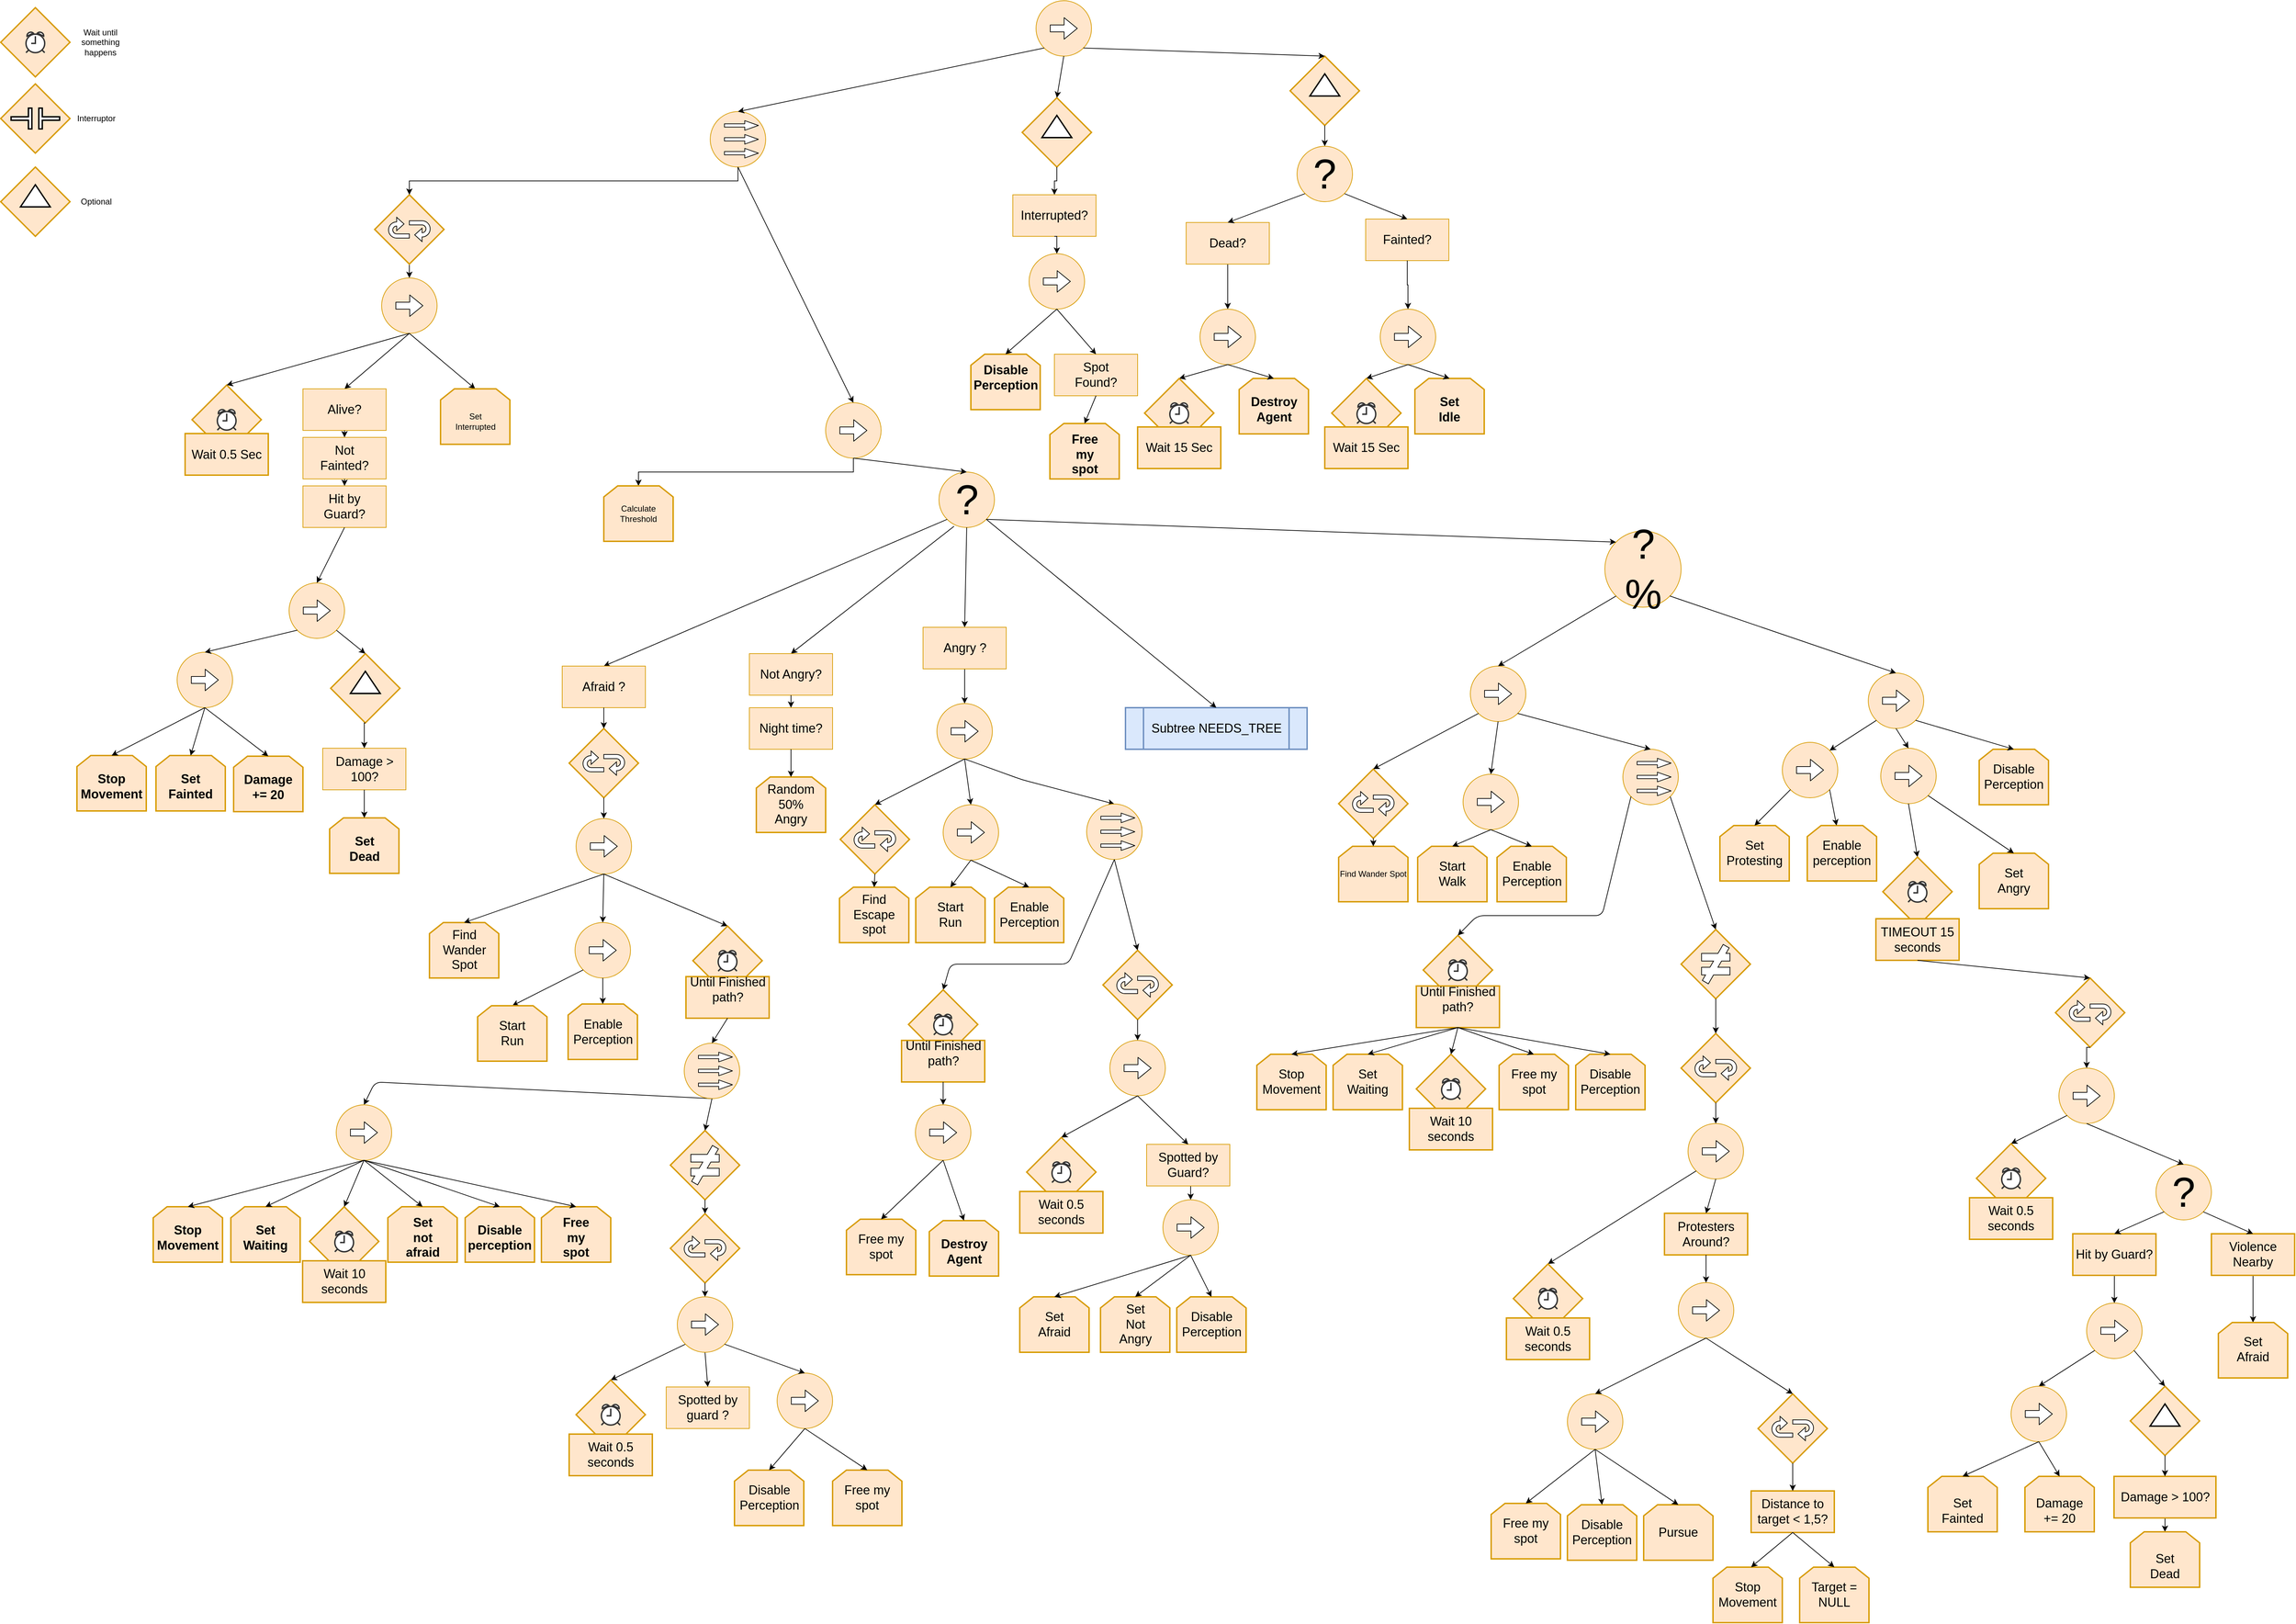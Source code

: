 <mxfile version="12.3.3" type="github" pages="1">
  <diagram id="W45O6S--kUXGHwLgUNlQ" name="Page-1">
    <mxGraphModel dx="4436" dy="1122" grid="1" gridSize="10" guides="1" tooltips="1" connect="1" arrows="1" fold="1" page="1" pageScale="1" pageWidth="827" pageHeight="1169" math="0" shadow="0">
      <root>
        <mxCell id="0"/>
        <mxCell id="1" parent="0"/>
        <mxCell id="swZC0YJ0A6inSVuOBq8i-16" value="" style="group;strokeColor=none;" parent="1" vertex="1" connectable="0">
          <mxGeometry x="-376.5" y="190" width="80" height="80" as="geometry"/>
        </mxCell>
        <mxCell id="swZC0YJ0A6inSVuOBq8i-9" value="" style="ellipse;whiteSpace=wrap;html=1;aspect=fixed;fillColor=#ffe6cc;strokeColor=#d79b00;" parent="swZC0YJ0A6inSVuOBq8i-16" vertex="1">
          <mxGeometry width="80" height="80" as="geometry"/>
        </mxCell>
        <mxCell id="swZC0YJ0A6inSVuOBq8i-6" value="" style="shape=flexArrow;endArrow=classic;html=1;endWidth=8.21;endSize=6.233;width=4.698;fillColor=#ffffff;" parent="swZC0YJ0A6inSVuOBq8i-16" edge="1">
          <mxGeometry width="50" height="50" relative="1" as="geometry">
            <mxPoint x="20" y="20" as="sourcePoint"/>
            <mxPoint x="70" y="20" as="targetPoint"/>
            <Array as="points"/>
          </mxGeometry>
        </mxCell>
        <mxCell id="swZC0YJ0A6inSVuOBq8i-13" value="" style="shape=flexArrow;endArrow=classic;html=1;endWidth=8.21;endSize=6.233;width=4.698;fillColor=#ffffff;" parent="swZC0YJ0A6inSVuOBq8i-16" edge="1">
          <mxGeometry width="50" height="50" relative="1" as="geometry">
            <mxPoint x="20" y="40" as="sourcePoint"/>
            <mxPoint x="70" y="40" as="targetPoint"/>
            <Array as="points"/>
          </mxGeometry>
        </mxCell>
        <mxCell id="swZC0YJ0A6inSVuOBq8i-14" value="" style="shape=flexArrow;endArrow=classic;html=1;endWidth=8.21;endSize=6.233;width=4.698;fillColor=#ffffff;" parent="swZC0YJ0A6inSVuOBq8i-16" edge="1">
          <mxGeometry width="50" height="50" relative="1" as="geometry">
            <mxPoint x="20" y="60" as="sourcePoint"/>
            <mxPoint x="70" y="60" as="targetPoint"/>
            <Array as="points"/>
          </mxGeometry>
        </mxCell>
        <mxCell id="swZC0YJ0A6inSVuOBq8i-31" value="" style="group" parent="1" vertex="1" connectable="0">
          <mxGeometry x="93.5" y="30" width="80" height="80" as="geometry"/>
        </mxCell>
        <mxCell id="swZC0YJ0A6inSVuOBq8i-7" value="" style="ellipse;whiteSpace=wrap;html=1;aspect=fixed;fillColor=#ffe6cc;strokeColor=#d79b00;" parent="swZC0YJ0A6inSVuOBq8i-31" vertex="1">
          <mxGeometry width="80" height="80" as="geometry"/>
        </mxCell>
        <mxCell id="swZC0YJ0A6inSVuOBq8i-2" value="" style="shape=flexArrow;endArrow=classic;html=1;fillColor=#ffffff;" parent="swZC0YJ0A6inSVuOBq8i-31" edge="1">
          <mxGeometry width="50" height="50" relative="1" as="geometry">
            <mxPoint x="20" y="40" as="sourcePoint"/>
            <mxPoint x="60" y="40" as="targetPoint"/>
          </mxGeometry>
        </mxCell>
        <mxCell id="swZC0YJ0A6inSVuOBq8i-32" value="" style="group" parent="1" vertex="1" connectable="0">
          <mxGeometry x="-850.5" y="430" width="80" height="80" as="geometry"/>
        </mxCell>
        <mxCell id="swZC0YJ0A6inSVuOBq8i-33" value="" style="ellipse;whiteSpace=wrap;html=1;aspect=fixed;fillColor=#ffe6cc;strokeColor=#d79b00;" parent="swZC0YJ0A6inSVuOBq8i-32" vertex="1">
          <mxGeometry width="80" height="80" as="geometry"/>
        </mxCell>
        <mxCell id="swZC0YJ0A6inSVuOBq8i-34" value="" style="shape=flexArrow;endArrow=classic;html=1;fillColor=#ffffff;" parent="swZC0YJ0A6inSVuOBq8i-32" edge="1">
          <mxGeometry width="50" height="50" relative="1" as="geometry">
            <mxPoint x="20" y="40" as="sourcePoint"/>
            <mxPoint x="60" y="40" as="targetPoint"/>
          </mxGeometry>
        </mxCell>
        <mxCell id="swZC0YJ0A6inSVuOBq8i-35" value="" style="endArrow=classic;html=1;fillColor=#ffffff;exitX=0.5;exitY=1;exitDx=0;exitDy=0;entryX=0.5;entryY=0;entryDx=0;entryDy=0;exitPerimeter=0;" parent="1" source="swZC0YJ0A6inSVuOBq8i-39" target="swZC0YJ0A6inSVuOBq8i-33" edge="1">
          <mxGeometry width="50" height="50" relative="1" as="geometry">
            <mxPoint x="-740.5" y="380.0" as="sourcePoint"/>
            <mxPoint x="-810.5" y="400" as="targetPoint"/>
          </mxGeometry>
        </mxCell>
        <mxCell id="swZC0YJ0A6inSVuOBq8i-43" value="" style="group" parent="1" vertex="1" connectable="0">
          <mxGeometry x="-860.5" y="310" width="100" height="100" as="geometry"/>
        </mxCell>
        <mxCell id="swZC0YJ0A6inSVuOBq8i-39" value="" style="strokeWidth=2;html=1;shape=mxgraph.flowchart.decision;whiteSpace=wrap;fillColor=#ffe6cc;strokeColor=#d79b00;" parent="swZC0YJ0A6inSVuOBq8i-43" vertex="1">
          <mxGeometry width="100" height="100" as="geometry"/>
        </mxCell>
        <mxCell id="swZC0YJ0A6inSVuOBq8i-41" value="" style="html=1;shadow=0;dashed=0;align=center;verticalAlign=middle;shape=mxgraph.arrows2.uTurnArrow;dy=3.03;arrowHead=19.28;dx2=10.64;" parent="swZC0YJ0A6inSVuOBq8i-43" vertex="1">
          <mxGeometry x="20" y="32.5" width="30" height="30" as="geometry"/>
        </mxCell>
        <mxCell id="swZC0YJ0A6inSVuOBq8i-42" value="" style="html=1;shadow=0;dashed=0;align=center;verticalAlign=middle;shape=mxgraph.arrows2.uTurnArrow;dy=3.03;arrowHead=19.28;dx2=10.64;rotation=180;" parent="swZC0YJ0A6inSVuOBq8i-43" vertex="1">
          <mxGeometry x="50" y="37.5" width="30" height="30" as="geometry"/>
        </mxCell>
        <mxCell id="swZC0YJ0A6inSVuOBq8i-68" style="edgeStyle=orthogonalEdgeStyle;rounded=0;orthogonalLoop=1;jettySize=auto;html=1;exitX=0.5;exitY=1;exitDx=0;exitDy=0;entryX=0.5;entryY=0;entryDx=0;entryDy=0;entryPerimeter=0;strokeWidth=1;fillColor=#ffffff;" parent="1" source="swZC0YJ0A6inSVuOBq8i-9" target="swZC0YJ0A6inSVuOBq8i-39" edge="1">
          <mxGeometry relative="1" as="geometry"/>
        </mxCell>
        <mxCell id="swZC0YJ0A6inSVuOBq8i-69" value="" style="group" parent="1" vertex="1" connectable="0">
          <mxGeometry x="-210" y="610" width="80" height="80" as="geometry"/>
        </mxCell>
        <mxCell id="swZC0YJ0A6inSVuOBq8i-70" value="" style="ellipse;whiteSpace=wrap;html=1;aspect=fixed;fillColor=#ffe6cc;strokeColor=#d79b00;" parent="swZC0YJ0A6inSVuOBq8i-69" vertex="1">
          <mxGeometry width="80" height="80" as="geometry"/>
        </mxCell>
        <mxCell id="swZC0YJ0A6inSVuOBq8i-71" value="" style="shape=flexArrow;endArrow=classic;html=1;fillColor=#ffffff;" parent="swZC0YJ0A6inSVuOBq8i-69" edge="1">
          <mxGeometry width="50" height="50" relative="1" as="geometry">
            <mxPoint x="20" y="40" as="sourcePoint"/>
            <mxPoint x="60" y="40" as="targetPoint"/>
          </mxGeometry>
        </mxCell>
        <mxCell id="swZC0YJ0A6inSVuOBq8i-75" style="edgeStyle=orthogonalEdgeStyle;rounded=0;orthogonalLoop=1;jettySize=auto;html=1;exitX=0.5;exitY=1;exitDx=0;exitDy=0;entryX=0.5;entryY=0;entryDx=0;entryDy=0;strokeWidth=1;fillColor=#ffffff;" parent="1" source="swZC0YJ0A6inSVuOBq8i-70" target="swZC0YJ0A6inSVuOBq8i-73" edge="1">
          <mxGeometry relative="1" as="geometry"/>
        </mxCell>
        <mxCell id="swZC0YJ0A6inSVuOBq8i-76" value="" style="group" parent="1" vertex="1" connectable="0">
          <mxGeometry x="-46.5" y="710" width="80" height="80" as="geometry"/>
        </mxCell>
        <mxCell id="t0tkBBG_7Ige_NxR-B4u-2" value="" style="group" parent="swZC0YJ0A6inSVuOBq8i-76" vertex="1" connectable="0">
          <mxGeometry width="80" height="80" as="geometry"/>
        </mxCell>
        <mxCell id="si8xvzxJP4cne3jjyy44-24" value="" style="group" parent="t0tkBBG_7Ige_NxR-B4u-2" vertex="1" connectable="0">
          <mxGeometry width="80" height="80" as="geometry"/>
        </mxCell>
        <mxCell id="swZC0YJ0A6inSVuOBq8i-77" value="" style="ellipse;whiteSpace=wrap;html=1;aspect=fixed;fillColor=#ffe6cc;strokeColor=#d79b00;" parent="si8xvzxJP4cne3jjyy44-24" vertex="1">
          <mxGeometry width="80" height="80" as="geometry"/>
        </mxCell>
        <mxCell id="swZC0YJ0A6inSVuOBq8i-79" value="?" style="text;html=1;strokeColor=none;fillColor=none;align=center;verticalAlign=middle;whiteSpace=wrap;rounded=0;strokeWidth=5;labelBorderColor=none;fontSize=60;" parent="si8xvzxJP4cne3jjyy44-24" vertex="1">
          <mxGeometry x="20" y="30" width="40" height="20" as="geometry"/>
        </mxCell>
        <mxCell id="7xh4q1Sv84D6rDVdjl3a-23" style="edgeStyle=orthogonalEdgeStyle;rounded=0;orthogonalLoop=1;jettySize=auto;html=1;exitX=0.5;exitY=1;exitDx=0;exitDy=0;entryX=0.5;entryY=0;entryDx=0;entryDy=0;fontSize=18;" parent="1" source="7xh4q1Sv84D6rDVdjl3a-33" target="7xh4q1Sv84D6rDVdjl3a-463" edge="1">
          <mxGeometry relative="1" as="geometry">
            <mxPoint x="370.167" y="425.167" as="sourcePoint"/>
            <mxPoint x="369.357" y="475" as="targetPoint"/>
          </mxGeometry>
        </mxCell>
        <mxCell id="7xh4q1Sv84D6rDVdjl3a-39" value="" style="endArrow=classic;html=1;fontSize=18;exitX=0;exitY=1;exitDx=0;exitDy=0;entryX=0.5;entryY=0;entryDx=0;entryDy=0;" parent="1" source="swZC0YJ0A6inSVuOBq8i-77" target="7xh4q1Sv84D6rDVdjl3a-37" edge="1">
          <mxGeometry width="50" height="50" relative="1" as="geometry">
            <mxPoint x="-616.5" y="1010" as="sourcePoint"/>
            <mxPoint x="-566.5" y="960" as="targetPoint"/>
          </mxGeometry>
        </mxCell>
        <mxCell id="7xh4q1Sv84D6rDVdjl3a-40" value="" style="group" parent="1" vertex="1" connectable="0">
          <mxGeometry x="-590" y="990" width="120" height="60" as="geometry"/>
        </mxCell>
        <mxCell id="7xh4q1Sv84D6rDVdjl3a-37" value="" style="rounded=0;whiteSpace=wrap;html=1;fontSize=18;fillColor=#ffe6cc;strokeColor=#d79b00;" parent="7xh4q1Sv84D6rDVdjl3a-40" vertex="1">
          <mxGeometry width="120" height="60" as="geometry"/>
        </mxCell>
        <mxCell id="7xh4q1Sv84D6rDVdjl3a-38" value="Afraid ?" style="text;html=1;strokeColor=none;fillColor=none;align=center;verticalAlign=middle;whiteSpace=wrap;rounded=0;fontSize=18;" parent="7xh4q1Sv84D6rDVdjl3a-40" vertex="1">
          <mxGeometry y="10" width="120" height="40" as="geometry"/>
        </mxCell>
        <mxCell id="7xh4q1Sv84D6rDVdjl3a-108" style="edgeStyle=orthogonalEdgeStyle;rounded=0;orthogonalLoop=1;jettySize=auto;html=1;exitX=0.5;exitY=1;exitDx=0;exitDy=0;entryX=0.5;entryY=0;entryDx=0;entryDy=0;fontSize=18;" parent="1" source="7xh4q1Sv84D6rDVdjl3a-42" target="7xh4q1Sv84D6rDVdjl3a-106" edge="1">
          <mxGeometry relative="1" as="geometry"/>
        </mxCell>
        <mxCell id="7xh4q1Sv84D6rDVdjl3a-42" value="" style="rounded=0;whiteSpace=wrap;html=1;fontSize=18;fillColor=#ffe6cc;strokeColor=#d79b00;" parent="1" vertex="1">
          <mxGeometry x="-69.5" y="934" width="120" height="60" as="geometry"/>
        </mxCell>
        <mxCell id="7xh4q1Sv84D6rDVdjl3a-43" value="Angry ?" style="text;html=1;strokeColor=none;fillColor=none;align=center;verticalAlign=middle;whiteSpace=wrap;rounded=0;fontSize=18;" parent="1" vertex="1">
          <mxGeometry x="-49.5" y="949" width="80" height="30" as="geometry"/>
        </mxCell>
        <mxCell id="7xh4q1Sv84D6rDVdjl3a-44" value="" style="endArrow=classic;html=1;fontSize=18;exitX=0.5;exitY=1;exitDx=0;exitDy=0;entryX=0.5;entryY=0;entryDx=0;entryDy=0;" parent="1" source="swZC0YJ0A6inSVuOBq8i-77" target="7xh4q1Sv84D6rDVdjl3a-42" edge="1">
          <mxGeometry width="50" height="50" relative="1" as="geometry">
            <mxPoint x="-326.5" y="990" as="sourcePoint"/>
            <mxPoint x="-276.5" y="940" as="targetPoint"/>
          </mxGeometry>
        </mxCell>
        <mxCell id="7xh4q1Sv84D6rDVdjl3a-45" value="" style="group" parent="1" vertex="1" connectable="0">
          <mxGeometry x="-580" y="1080" width="100" height="100" as="geometry"/>
        </mxCell>
        <mxCell id="7xh4q1Sv84D6rDVdjl3a-46" value="" style="strokeWidth=2;html=1;shape=mxgraph.flowchart.decision;whiteSpace=wrap;fillColor=#ffe6cc;strokeColor=#d79b00;" parent="7xh4q1Sv84D6rDVdjl3a-45" vertex="1">
          <mxGeometry width="100" height="100" as="geometry"/>
        </mxCell>
        <mxCell id="7xh4q1Sv84D6rDVdjl3a-47" value="" style="html=1;shadow=0;dashed=0;align=center;verticalAlign=middle;shape=mxgraph.arrows2.uTurnArrow;dy=3.03;arrowHead=19.28;dx2=10.64;" parent="7xh4q1Sv84D6rDVdjl3a-45" vertex="1">
          <mxGeometry x="20" y="32.5" width="30" height="30" as="geometry"/>
        </mxCell>
        <mxCell id="7xh4q1Sv84D6rDVdjl3a-48" value="" style="html=1;shadow=0;dashed=0;align=center;verticalAlign=middle;shape=mxgraph.arrows2.uTurnArrow;dy=3.03;arrowHead=19.28;dx2=10.64;rotation=180;" parent="7xh4q1Sv84D6rDVdjl3a-45" vertex="1">
          <mxGeometry x="50" y="37.5" width="30" height="30" as="geometry"/>
        </mxCell>
        <mxCell id="7xh4q1Sv84D6rDVdjl3a-49" style="edgeStyle=orthogonalEdgeStyle;rounded=0;orthogonalLoop=1;jettySize=auto;html=1;exitX=0.5;exitY=1;exitDx=0;exitDy=0;fontSize=18;" parent="1" source="7xh4q1Sv84D6rDVdjl3a-37" target="7xh4q1Sv84D6rDVdjl3a-46" edge="1">
          <mxGeometry relative="1" as="geometry"/>
        </mxCell>
        <mxCell id="7xh4q1Sv84D6rDVdjl3a-50" value="" style="group" parent="1" vertex="1" connectable="0">
          <mxGeometry x="-570" y="1210" width="80" height="80" as="geometry"/>
        </mxCell>
        <mxCell id="7xh4q1Sv84D6rDVdjl3a-51" value="" style="ellipse;whiteSpace=wrap;html=1;aspect=fixed;fillColor=#ffe6cc;strokeColor=#d79b00;" parent="7xh4q1Sv84D6rDVdjl3a-50" vertex="1">
          <mxGeometry width="80" height="80" as="geometry"/>
        </mxCell>
        <mxCell id="7xh4q1Sv84D6rDVdjl3a-52" value="" style="shape=flexArrow;endArrow=classic;html=1;fillColor=#ffffff;" parent="7xh4q1Sv84D6rDVdjl3a-50" edge="1">
          <mxGeometry width="50" height="50" relative="1" as="geometry">
            <mxPoint x="20" y="40" as="sourcePoint"/>
            <mxPoint x="60" y="40" as="targetPoint"/>
          </mxGeometry>
        </mxCell>
        <mxCell id="7xh4q1Sv84D6rDVdjl3a-55" style="edgeStyle=orthogonalEdgeStyle;rounded=0;orthogonalLoop=1;jettySize=auto;html=1;exitX=0.5;exitY=1;exitDx=0;exitDy=0;exitPerimeter=0;fontSize=18;" parent="1" source="7xh4q1Sv84D6rDVdjl3a-46" target="7xh4q1Sv84D6rDVdjl3a-51" edge="1">
          <mxGeometry relative="1" as="geometry"/>
        </mxCell>
        <mxCell id="7xh4q1Sv84D6rDVdjl3a-58" value="" style="group" parent="1" vertex="1" connectable="0">
          <mxGeometry x="-781.5" y="1360" width="100" height="80" as="geometry"/>
        </mxCell>
        <mxCell id="7xh4q1Sv84D6rDVdjl3a-349" value="" style="group" parent="7xh4q1Sv84D6rDVdjl3a-58" vertex="1" connectable="0">
          <mxGeometry width="100" height="80" as="geometry"/>
        </mxCell>
        <mxCell id="7xh4q1Sv84D6rDVdjl3a-56" value="" style="shape=loopLimit;whiteSpace=wrap;html=1;fillColor=#ffe6cc;strokeColor=#d79b00;strokeWidth=2;" parent="7xh4q1Sv84D6rDVdjl3a-349" vertex="1">
          <mxGeometry width="100" height="80" as="geometry"/>
        </mxCell>
        <mxCell id="7xh4q1Sv84D6rDVdjl3a-57" value="Find Wander Spot" style="text;html=1;strokeColor=none;fillColor=none;align=center;verticalAlign=middle;whiteSpace=wrap;rounded=0;fontSize=18;" parent="7xh4q1Sv84D6rDVdjl3a-349" vertex="1">
          <mxGeometry x="30" y="30" width="40" height="20" as="geometry"/>
        </mxCell>
        <mxCell id="7xh4q1Sv84D6rDVdjl3a-59" value="" style="endArrow=classic;html=1;fontSize=18;exitX=0.5;exitY=1;exitDx=0;exitDy=0;entryX=0.5;entryY=0;entryDx=0;entryDy=0;" parent="1" source="7xh4q1Sv84D6rDVdjl3a-51" target="7xh4q1Sv84D6rDVdjl3a-56" edge="1">
          <mxGeometry width="50" height="50" relative="1" as="geometry">
            <mxPoint x="-386.5" y="1360" as="sourcePoint"/>
            <mxPoint x="-336.5" y="1310" as="targetPoint"/>
          </mxGeometry>
        </mxCell>
        <mxCell id="7xh4q1Sv84D6rDVdjl3a-63" value="" style="endArrow=classic;html=1;fontSize=18;exitX=0.5;exitY=1;exitDx=0;exitDy=0;entryX=0.5;entryY=0;entryDx=0;entryDy=0;" parent="1" source="7xh4q1Sv84D6rDVdjl3a-51" target="7xh4q1Sv84D6rDVdjl3a-365" edge="1">
          <mxGeometry width="50" height="50" relative="1" as="geometry">
            <mxPoint x="-286.5" y="1340" as="sourcePoint"/>
            <mxPoint x="-506.5" y="1360" as="targetPoint"/>
          </mxGeometry>
        </mxCell>
        <mxCell id="7xh4q1Sv84D6rDVdjl3a-67" value="" style="endArrow=classic;html=1;fontSize=18;entryX=0.5;entryY=0;entryDx=0;entryDy=0;entryPerimeter=0;exitX=0.5;exitY=1;exitDx=0;exitDy=0;" parent="1" source="7xh4q1Sv84D6rDVdjl3a-51" target="si8xvzxJP4cne3jjyy44-117" edge="1">
          <mxGeometry width="50" height="50" relative="1" as="geometry">
            <mxPoint x="-318.5" y="1259" as="sourcePoint"/>
            <mxPoint x="-306.7" y="1340.84" as="targetPoint"/>
            <Array as="points"/>
          </mxGeometry>
        </mxCell>
        <mxCell id="7xh4q1Sv84D6rDVdjl3a-81" value="" style="endArrow=classic;html=1;fontSize=18;exitX=0.5;exitY=1;exitDx=0;exitDy=0;entryX=0.5;entryY=0;entryDx=0;entryDy=0;" parent="1" source="7xh4q1Sv84D6rDVdjl3a-69" target="si8xvzxJP4cne3jjyy44-125" edge="1">
          <mxGeometry width="50" height="50" relative="1" as="geometry">
            <mxPoint x="-786.5" y="1800" as="sourcePoint"/>
            <mxPoint x="-630" y="1680" as="targetPoint"/>
            <Array as="points">
              <mxPoint x="-860" y="1590"/>
            </Array>
          </mxGeometry>
        </mxCell>
        <mxCell id="7xh4q1Sv84D6rDVdjl3a-105" value="" style="group" parent="1" vertex="1" connectable="0">
          <mxGeometry x="-49.5" y="1044" width="80" height="80" as="geometry"/>
        </mxCell>
        <mxCell id="7xh4q1Sv84D6rDVdjl3a-106" value="" style="ellipse;whiteSpace=wrap;html=1;aspect=fixed;fillColor=#ffe6cc;strokeColor=#d79b00;" parent="7xh4q1Sv84D6rDVdjl3a-105" vertex="1">
          <mxGeometry width="80" height="80" as="geometry"/>
        </mxCell>
        <mxCell id="7xh4q1Sv84D6rDVdjl3a-107" value="" style="shape=flexArrow;endArrow=classic;html=1;fillColor=#ffffff;" parent="7xh4q1Sv84D6rDVdjl3a-105" edge="1">
          <mxGeometry width="50" height="50" relative="1" as="geometry">
            <mxPoint x="20" y="40" as="sourcePoint"/>
            <mxPoint x="60" y="40" as="targetPoint"/>
          </mxGeometry>
        </mxCell>
        <mxCell id="7xh4q1Sv84D6rDVdjl3a-113" value="" style="endArrow=classic;html=1;fontSize=18;exitX=0.5;exitY=1;exitDx=0;exitDy=0;entryX=0.5;entryY=0;entryDx=0;entryDy=0;entryPerimeter=0;" parent="1" source="7xh4q1Sv84D6rDVdjl3a-106" target="si8xvzxJP4cne3jjyy44-176" edge="1">
          <mxGeometry width="50" height="50" relative="1" as="geometry">
            <mxPoint x="-99.5" y="1184" as="sourcePoint"/>
            <mxPoint x="-59.5" y="1174" as="targetPoint"/>
          </mxGeometry>
        </mxCell>
        <mxCell id="7xh4q1Sv84D6rDVdjl3a-119" value="" style="endArrow=classic;html=1;fontSize=18;exitX=0.5;exitY=1;exitDx=0;exitDy=0;entryX=0.5;entryY=0;entryDx=0;entryDy=0;" parent="1" source="7xh4q1Sv84D6rDVdjl3a-106" target="7xh4q1Sv84D6rDVdjl3a-138" edge="1">
          <mxGeometry width="50" height="50" relative="1" as="geometry">
            <mxPoint x="90.5" y="1124" as="sourcePoint"/>
            <mxPoint x="90" y="1200" as="targetPoint"/>
            <Array as="points">
              <mxPoint x="73.5" y="1154"/>
            </Array>
          </mxGeometry>
        </mxCell>
        <mxCell id="7xh4q1Sv84D6rDVdjl3a-124" value="" style="group" parent="1" vertex="1" connectable="0">
          <mxGeometry x="-190" y="1309" width="100" height="80" as="geometry"/>
        </mxCell>
        <mxCell id="7xh4q1Sv84D6rDVdjl3a-125" value="" style="shape=loopLimit;whiteSpace=wrap;html=1;fillColor=#ffe6cc;strokeColor=#d79b00;strokeWidth=2;" parent="7xh4q1Sv84D6rDVdjl3a-124" vertex="1">
          <mxGeometry width="100" height="80" as="geometry"/>
        </mxCell>
        <mxCell id="7xh4q1Sv84D6rDVdjl3a-126" value="Find Escape spot" style="text;html=1;strokeColor=none;fillColor=none;align=center;verticalAlign=middle;whiteSpace=wrap;rounded=0;fontSize=18;" parent="7xh4q1Sv84D6rDVdjl3a-124" vertex="1">
          <mxGeometry x="10" y="20" width="80" height="40" as="geometry"/>
        </mxCell>
        <mxCell id="7xh4q1Sv84D6rDVdjl3a-137" value="" style="group;strokeColor=none;" parent="1" vertex="1" connectable="0">
          <mxGeometry x="166.5" y="1189" width="80" height="80" as="geometry"/>
        </mxCell>
        <mxCell id="7xh4q1Sv84D6rDVdjl3a-138" value="" style="ellipse;whiteSpace=wrap;html=1;aspect=fixed;fillColor=#ffe6cc;strokeColor=#d79b00;" parent="7xh4q1Sv84D6rDVdjl3a-137" vertex="1">
          <mxGeometry width="80" height="80" as="geometry"/>
        </mxCell>
        <mxCell id="7xh4q1Sv84D6rDVdjl3a-139" value="" style="shape=flexArrow;endArrow=classic;html=1;endWidth=8.21;endSize=6.233;width=4.698;fillColor=#ffffff;" parent="7xh4q1Sv84D6rDVdjl3a-137" edge="1">
          <mxGeometry width="50" height="50" relative="1" as="geometry">
            <mxPoint x="20" y="20" as="sourcePoint"/>
            <mxPoint x="70" y="20" as="targetPoint"/>
            <Array as="points"/>
          </mxGeometry>
        </mxCell>
        <mxCell id="7xh4q1Sv84D6rDVdjl3a-140" value="" style="shape=flexArrow;endArrow=classic;html=1;endWidth=8.21;endSize=6.233;width=4.698;fillColor=#ffffff;" parent="7xh4q1Sv84D6rDVdjl3a-137" edge="1">
          <mxGeometry width="50" height="50" relative="1" as="geometry">
            <mxPoint x="20" y="40" as="sourcePoint"/>
            <mxPoint x="70" y="40" as="targetPoint"/>
            <Array as="points"/>
          </mxGeometry>
        </mxCell>
        <mxCell id="7xh4q1Sv84D6rDVdjl3a-141" value="" style="shape=flexArrow;endArrow=classic;html=1;endWidth=8.21;endSize=6.233;width=4.698;fillColor=#ffffff;" parent="7xh4q1Sv84D6rDVdjl3a-137" edge="1">
          <mxGeometry width="50" height="50" relative="1" as="geometry">
            <mxPoint x="20" y="60" as="sourcePoint"/>
            <mxPoint x="70" y="60" as="targetPoint"/>
            <Array as="points"/>
          </mxGeometry>
        </mxCell>
        <mxCell id="7xh4q1Sv84D6rDVdjl3a-153" value="x" style="group" parent="1" vertex="1" connectable="0">
          <mxGeometry x="190" y="1400" width="100" height="100" as="geometry"/>
        </mxCell>
        <mxCell id="7xh4q1Sv84D6rDVdjl3a-154" value="" style="strokeWidth=2;html=1;shape=mxgraph.flowchart.decision;whiteSpace=wrap;fillColor=#ffe6cc;strokeColor=#d79b00;" parent="7xh4q1Sv84D6rDVdjl3a-153" vertex="1">
          <mxGeometry width="100" height="100" as="geometry"/>
        </mxCell>
        <mxCell id="7xh4q1Sv84D6rDVdjl3a-155" value="" style="html=1;shadow=0;dashed=0;align=center;verticalAlign=middle;shape=mxgraph.arrows2.uTurnArrow;dy=3.03;arrowHead=19.28;dx2=10.64;" parent="7xh4q1Sv84D6rDVdjl3a-153" vertex="1">
          <mxGeometry x="20" y="32.5" width="30" height="30" as="geometry"/>
        </mxCell>
        <mxCell id="7xh4q1Sv84D6rDVdjl3a-156" value="" style="html=1;shadow=0;dashed=0;align=center;verticalAlign=middle;shape=mxgraph.arrows2.uTurnArrow;dy=3.03;arrowHead=19.28;dx2=10.64;rotation=180;" parent="7xh4q1Sv84D6rDVdjl3a-153" vertex="1">
          <mxGeometry x="50" y="37.5" width="30" height="30" as="geometry"/>
        </mxCell>
        <mxCell id="7xh4q1Sv84D6rDVdjl3a-157" value="" style="endArrow=classic;html=1;fontSize=18;exitX=0.5;exitY=1;exitDx=0;exitDy=0;entryX=0.5;entryY=0;entryDx=0;entryDy=0;entryPerimeter=0;" parent="1" source="7xh4q1Sv84D6rDVdjl3a-138" target="7xh4q1Sv84D6rDVdjl3a-578" edge="1">
          <mxGeometry width="50" height="50" relative="1" as="geometry">
            <mxPoint x="-66.5" y="1840" as="sourcePoint"/>
            <mxPoint x="-16.5" y="1693" as="targetPoint"/>
            <Array as="points">
              <mxPoint x="140" y="1420"/>
              <mxPoint x="-30" y="1420"/>
            </Array>
          </mxGeometry>
        </mxCell>
        <mxCell id="7xh4q1Sv84D6rDVdjl3a-158" value="" style="endArrow=classic;html=1;fontSize=18;exitX=0.5;exitY=1;exitDx=0;exitDy=0;entryX=0.5;entryY=0;entryDx=0;entryDy=0;entryPerimeter=0;" parent="1" source="7xh4q1Sv84D6rDVdjl3a-138" target="7xh4q1Sv84D6rDVdjl3a-154" edge="1">
          <mxGeometry width="50" height="50" relative="1" as="geometry">
            <mxPoint x="253.5" y="1750" as="sourcePoint"/>
            <mxPoint x="123.5" y="1680" as="targetPoint"/>
          </mxGeometry>
        </mxCell>
        <mxCell id="7xh4q1Sv84D6rDVdjl3a-159" value="" style="group" parent="1" vertex="1" connectable="0">
          <mxGeometry x="200" y="1530" width="80" height="80" as="geometry"/>
        </mxCell>
        <mxCell id="7xh4q1Sv84D6rDVdjl3a-160" value="" style="ellipse;whiteSpace=wrap;html=1;aspect=fixed;fillColor=#ffe6cc;strokeColor=#d79b00;" parent="7xh4q1Sv84D6rDVdjl3a-159" vertex="1">
          <mxGeometry width="80" height="80" as="geometry"/>
        </mxCell>
        <mxCell id="7xh4q1Sv84D6rDVdjl3a-161" value="" style="shape=flexArrow;endArrow=classic;html=1;fillColor=#ffffff;" parent="7xh4q1Sv84D6rDVdjl3a-159" edge="1">
          <mxGeometry width="50" height="50" relative="1" as="geometry">
            <mxPoint x="20" y="40" as="sourcePoint"/>
            <mxPoint x="60" y="40" as="targetPoint"/>
          </mxGeometry>
        </mxCell>
        <mxCell id="7xh4q1Sv84D6rDVdjl3a-163" style="edgeStyle=orthogonalEdgeStyle;rounded=0;orthogonalLoop=1;jettySize=auto;html=1;exitX=0.5;exitY=1;exitDx=0;exitDy=0;exitPerimeter=0;entryX=0.5;entryY=0;entryDx=0;entryDy=0;fontSize=18;" parent="1" source="7xh4q1Sv84D6rDVdjl3a-154" target="7xh4q1Sv84D6rDVdjl3a-160" edge="1">
          <mxGeometry relative="1" as="geometry"/>
        </mxCell>
        <mxCell id="7xh4q1Sv84D6rDVdjl3a-169" value="" style="endArrow=classic;html=1;fontSize=18;exitX=0.5;exitY=1;exitDx=0;exitDy=0;entryX=0.5;entryY=0;entryDx=0;entryDy=0;entryPerimeter=0;" parent="1" source="7xh4q1Sv84D6rDVdjl3a-160" target="7xh4q1Sv84D6rDVdjl3a-540" edge="1">
          <mxGeometry width="50" height="50" relative="1" as="geometry">
            <mxPoint x="160.5" y="1900" as="sourcePoint"/>
            <mxPoint x="31.2" y="1867.36" as="targetPoint"/>
          </mxGeometry>
        </mxCell>
        <mxCell id="si8xvzxJP4cne3jjyy44-215" style="edgeStyle=orthogonalEdgeStyle;rounded=0;orthogonalLoop=1;jettySize=auto;html=1;exitX=0.5;exitY=1;exitDx=0;exitDy=0;entryX=0.5;entryY=0;entryDx=0;entryDy=0;" parent="1" source="7xh4q1Sv84D6rDVdjl3a-170" target="si8xvzxJP4cne3jjyy44-202" edge="1">
          <mxGeometry relative="1" as="geometry"/>
        </mxCell>
        <mxCell id="7xh4q1Sv84D6rDVdjl3a-170" value="Spotted by Guard?" style="rounded=0;whiteSpace=wrap;html=1;fontSize=18;fillColor=#ffe6cc;strokeColor=#d79b00;" parent="1" vertex="1">
          <mxGeometry x="253" y="1680" width="120" height="60" as="geometry"/>
        </mxCell>
        <mxCell id="7xh4q1Sv84D6rDVdjl3a-171" value="" style="endArrow=classic;html=1;fontSize=18;exitX=0.5;exitY=1;exitDx=0;exitDy=0;entryX=0.5;entryY=0;entryDx=0;entryDy=0;" parent="1" source="7xh4q1Sv84D6rDVdjl3a-160" target="7xh4q1Sv84D6rDVdjl3a-170" edge="1">
          <mxGeometry width="50" height="50" relative="1" as="geometry">
            <mxPoint x="330" y="1640" as="sourcePoint"/>
            <mxPoint x="380" y="1590" as="targetPoint"/>
          </mxGeometry>
        </mxCell>
        <mxCell id="7xh4q1Sv84D6rDVdjl3a-172" value="" style="group" parent="1" vertex="1" connectable="0">
          <mxGeometry x="70" y="1900" width="100" height="80" as="geometry"/>
        </mxCell>
        <mxCell id="7xh4q1Sv84D6rDVdjl3a-173" value="" style="shape=loopLimit;whiteSpace=wrap;html=1;fillColor=#ffe6cc;strokeColor=#d79b00;strokeWidth=2;" parent="7xh4q1Sv84D6rDVdjl3a-172" vertex="1">
          <mxGeometry width="100" height="80" as="geometry"/>
        </mxCell>
        <mxCell id="7xh4q1Sv84D6rDVdjl3a-174" value="Set Afraid" style="text;html=1;strokeColor=none;fillColor=none;align=center;verticalAlign=middle;whiteSpace=wrap;rounded=0;fontSize=18;" parent="7xh4q1Sv84D6rDVdjl3a-172" vertex="1">
          <mxGeometry x="30" y="30" width="40" height="20" as="geometry"/>
        </mxCell>
        <mxCell id="7xh4q1Sv84D6rDVdjl3a-176" value="Subtree NEEDS_TREE" style="shape=process;whiteSpace=wrap;html=1;backgroundOutline=1;strokeWidth=2;fontSize=18;fillColor=#dae8fc;strokeColor=#6c8ebf;" parent="1" vertex="1">
          <mxGeometry x="222.5" y="1050" width="262" height="60" as="geometry"/>
        </mxCell>
        <mxCell id="7xh4q1Sv84D6rDVdjl3a-177" value="" style="endArrow=classic;html=1;fontSize=18;exitX=1;exitY=1;exitDx=0;exitDy=0;entryX=0.5;entryY=0;entryDx=0;entryDy=0;" parent="1" source="swZC0YJ0A6inSVuOBq8i-77" target="7xh4q1Sv84D6rDVdjl3a-176" edge="1">
          <mxGeometry width="50" height="50" relative="1" as="geometry">
            <mxPoint x="133.5" y="760" as="sourcePoint"/>
            <mxPoint x="183.5" y="710" as="targetPoint"/>
          </mxGeometry>
        </mxCell>
        <mxCell id="7xh4q1Sv84D6rDVdjl3a-178" value="" style="group" parent="1" vertex="1" connectable="0">
          <mxGeometry x="914" y="795" width="110" height="110" as="geometry"/>
        </mxCell>
        <mxCell id="7xh4q1Sv84D6rDVdjl3a-287" value="" style="group" parent="7xh4q1Sv84D6rDVdjl3a-178" vertex="1" connectable="0">
          <mxGeometry width="110" height="110" as="geometry"/>
        </mxCell>
        <mxCell id="7xh4q1Sv84D6rDVdjl3a-179" value="" style="ellipse;whiteSpace=wrap;html=1;aspect=fixed;fillColor=#ffe6cc;strokeColor=#d79b00;" parent="7xh4q1Sv84D6rDVdjl3a-287" vertex="1">
          <mxGeometry width="110" height="110" as="geometry"/>
        </mxCell>
        <mxCell id="7xh4q1Sv84D6rDVdjl3a-180" value="?%" style="text;html=1;strokeColor=none;fillColor=none;align=center;verticalAlign=middle;whiteSpace=wrap;rounded=0;strokeWidth=5;labelBorderColor=none;fontSize=60;" parent="7xh4q1Sv84D6rDVdjl3a-287" vertex="1">
          <mxGeometry x="27.5" y="41.25" width="55" height="27.5" as="geometry"/>
        </mxCell>
        <mxCell id="7xh4q1Sv84D6rDVdjl3a-183" value="" style="endArrow=classic;html=1;fontSize=18;exitX=1;exitY=1;exitDx=0;exitDy=0;entryX=0;entryY=0;entryDx=0;entryDy=0;" parent="1" source="swZC0YJ0A6inSVuOBq8i-77" target="7xh4q1Sv84D6rDVdjl3a-179" edge="1">
          <mxGeometry width="50" height="50" relative="1" as="geometry">
            <mxPoint x="383.5" y="820" as="sourcePoint"/>
            <mxPoint x="433.5" y="770" as="targetPoint"/>
          </mxGeometry>
        </mxCell>
        <mxCell id="7xh4q1Sv84D6rDVdjl3a-184" value="" style="group;strokeColor=none;" parent="1" vertex="1" connectable="0">
          <mxGeometry x="940" y="1110" width="80" height="80" as="geometry"/>
        </mxCell>
        <mxCell id="7xh4q1Sv84D6rDVdjl3a-185" value="" style="ellipse;whiteSpace=wrap;html=1;aspect=fixed;fillColor=#ffe6cc;strokeColor=#d79b00;" parent="7xh4q1Sv84D6rDVdjl3a-184" vertex="1">
          <mxGeometry width="80" height="80" as="geometry"/>
        </mxCell>
        <mxCell id="7xh4q1Sv84D6rDVdjl3a-186" value="" style="shape=flexArrow;endArrow=classic;html=1;endWidth=8.21;endSize=6.233;width=4.698;fillColor=#ffffff;" parent="7xh4q1Sv84D6rDVdjl3a-184" edge="1">
          <mxGeometry width="50" height="50" relative="1" as="geometry">
            <mxPoint x="20" y="20" as="sourcePoint"/>
            <mxPoint x="70" y="20" as="targetPoint"/>
            <Array as="points"/>
          </mxGeometry>
        </mxCell>
        <mxCell id="7xh4q1Sv84D6rDVdjl3a-187" value="" style="shape=flexArrow;endArrow=classic;html=1;endWidth=8.21;endSize=6.233;width=4.698;fillColor=#ffffff;" parent="7xh4q1Sv84D6rDVdjl3a-184" edge="1">
          <mxGeometry width="50" height="50" relative="1" as="geometry">
            <mxPoint x="20" y="40" as="sourcePoint"/>
            <mxPoint x="70" y="40" as="targetPoint"/>
            <Array as="points"/>
          </mxGeometry>
        </mxCell>
        <mxCell id="7xh4q1Sv84D6rDVdjl3a-188" value="" style="shape=flexArrow;endArrow=classic;html=1;endWidth=8.21;endSize=6.233;width=4.698;fillColor=#ffffff;" parent="7xh4q1Sv84D6rDVdjl3a-184" edge="1">
          <mxGeometry width="50" height="50" relative="1" as="geometry">
            <mxPoint x="20" y="60" as="sourcePoint"/>
            <mxPoint x="70" y="60" as="targetPoint"/>
            <Array as="points"/>
          </mxGeometry>
        </mxCell>
        <mxCell id="7xh4q1Sv84D6rDVdjl3a-190" value="" style="group" parent="1" vertex="1" connectable="0">
          <mxGeometry x="1294" y="1000" width="80" height="80" as="geometry"/>
        </mxCell>
        <mxCell id="7xh4q1Sv84D6rDVdjl3a-191" value="" style="ellipse;whiteSpace=wrap;html=1;aspect=fixed;fillColor=#ffe6cc;strokeColor=#d79b00;" parent="7xh4q1Sv84D6rDVdjl3a-190" vertex="1">
          <mxGeometry width="80" height="80" as="geometry"/>
        </mxCell>
        <mxCell id="7xh4q1Sv84D6rDVdjl3a-192" value="" style="shape=flexArrow;endArrow=classic;html=1;fillColor=#ffffff;" parent="7xh4q1Sv84D6rDVdjl3a-190" edge="1">
          <mxGeometry width="50" height="50" relative="1" as="geometry">
            <mxPoint x="20" y="40" as="sourcePoint"/>
            <mxPoint x="60" y="40" as="targetPoint"/>
          </mxGeometry>
        </mxCell>
        <mxCell id="7xh4q1Sv84D6rDVdjl3a-195" value="" style="endArrow=classic;html=1;fontSize=18;exitX=1;exitY=1;exitDx=0;exitDy=0;entryX=0.5;entryY=0;entryDx=0;entryDy=0;" parent="1" source="7xh4q1Sv84D6rDVdjl3a-179" target="7xh4q1Sv84D6rDVdjl3a-191" edge="1">
          <mxGeometry width="50" height="50" relative="1" as="geometry">
            <mxPoint x="1054" y="990" as="sourcePoint"/>
            <mxPoint x="1104" y="940" as="targetPoint"/>
          </mxGeometry>
        </mxCell>
        <mxCell id="7xh4q1Sv84D6rDVdjl3a-201" value="" style="group" parent="1" vertex="1" connectable="0">
          <mxGeometry x="1024" y="1370" width="100" height="100" as="geometry"/>
        </mxCell>
        <mxCell id="7xh4q1Sv84D6rDVdjl3a-202" value="" style="strokeWidth=2;html=1;shape=mxgraph.flowchart.decision;whiteSpace=wrap;fillColor=#ffe6cc;strokeColor=#d79b00;" parent="7xh4q1Sv84D6rDVdjl3a-201" vertex="1">
          <mxGeometry width="100" height="100" as="geometry"/>
        </mxCell>
        <mxCell id="7xh4q1Sv84D6rDVdjl3a-203" value="" style="group" parent="7xh4q1Sv84D6rDVdjl3a-201" vertex="1" connectable="0">
          <mxGeometry x="20" y="35" width="60" height="30" as="geometry"/>
        </mxCell>
        <mxCell id="7xh4q1Sv84D6rDVdjl3a-204" value="" style="verticalLabelPosition=bottom;verticalAlign=top;html=1;shape=mxgraph.basic.rect;fillColor2=none;strokeWidth=2;size=20;indent=5;fontSize=18;" parent="7xh4q1Sv84D6rDVdjl3a-203" vertex="1">
          <mxGeometry x="10" y="20" width="40" height="10" as="geometry"/>
        </mxCell>
        <mxCell id="7xh4q1Sv84D6rDVdjl3a-205" value="" style="verticalLabelPosition=bottom;verticalAlign=top;html=1;shape=mxgraph.basic.rect;fillColor2=none;strokeWidth=2;size=20;indent=5;fontSize=18;" parent="7xh4q1Sv84D6rDVdjl3a-203" vertex="1">
          <mxGeometry x="10" width="40" height="10" as="geometry"/>
        </mxCell>
        <mxCell id="7xh4q1Sv84D6rDVdjl3a-206" value="" style="verticalLabelPosition=bottom;verticalAlign=top;html=1;shape=mxgraph.basic.rect;fillColor2=none;strokeWidth=1;size=20;indent=5;fontSize=18;rotation=-60;" parent="7xh4q1Sv84D6rDVdjl3a-203" vertex="1">
          <mxGeometry y="10" width="60" height="10" as="geometry"/>
        </mxCell>
        <mxCell id="7xh4q1Sv84D6rDVdjl3a-207" value="" style="verticalLabelPosition=bottom;verticalAlign=top;html=1;shape=mxgraph.basic.rect;fillColor2=none;strokeWidth=1;size=20;indent=5;fontSize=18;strokeColor=none;" parent="7xh4q1Sv84D6rDVdjl3a-203" vertex="1">
          <mxGeometry x="10" width="40" height="10" as="geometry"/>
        </mxCell>
        <mxCell id="7xh4q1Sv84D6rDVdjl3a-208" value="" style="verticalLabelPosition=bottom;verticalAlign=top;html=1;shape=mxgraph.basic.rect;fillColor2=none;strokeWidth=1;size=20;indent=5;fontSize=18;strokeColor=none;" parent="7xh4q1Sv84D6rDVdjl3a-203" vertex="1">
          <mxGeometry x="10" y="20" width="40" height="10" as="geometry"/>
        </mxCell>
        <mxCell id="7xh4q1Sv84D6rDVdjl3a-210" value="" style="endArrow=classic;html=1;fontSize=18;exitX=1;exitY=1;exitDx=0;exitDy=0;entryX=0.5;entryY=0;entryDx=0;entryDy=0;entryPerimeter=0;" parent="1" source="7xh4q1Sv84D6rDVdjl3a-185" target="7xh4q1Sv84D6rDVdjl3a-202" edge="1">
          <mxGeometry width="50" height="50" relative="1" as="geometry">
            <mxPoint x="1096" y="1370" as="sourcePoint"/>
            <mxPoint x="1146" y="1320" as="targetPoint"/>
          </mxGeometry>
        </mxCell>
        <mxCell id="7xh4q1Sv84D6rDVdjl3a-226" value="" style="group" parent="1" vertex="1" connectable="0">
          <mxGeometry x="1024" y="1520" width="100" height="100" as="geometry"/>
        </mxCell>
        <mxCell id="7xh4q1Sv84D6rDVdjl3a-227" value="" style="strokeWidth=2;html=1;shape=mxgraph.flowchart.decision;whiteSpace=wrap;fillColor=#ffe6cc;strokeColor=#d79b00;" parent="7xh4q1Sv84D6rDVdjl3a-226" vertex="1">
          <mxGeometry width="100" height="100" as="geometry"/>
        </mxCell>
        <mxCell id="7xh4q1Sv84D6rDVdjl3a-228" value="" style="html=1;shadow=0;dashed=0;align=center;verticalAlign=middle;shape=mxgraph.arrows2.uTurnArrow;dy=3.03;arrowHead=19.28;dx2=10.64;" parent="7xh4q1Sv84D6rDVdjl3a-226" vertex="1">
          <mxGeometry x="20" y="32.5" width="30" height="30" as="geometry"/>
        </mxCell>
        <mxCell id="7xh4q1Sv84D6rDVdjl3a-229" value="" style="html=1;shadow=0;dashed=0;align=center;verticalAlign=middle;shape=mxgraph.arrows2.uTurnArrow;dy=3.03;arrowHead=19.28;dx2=10.64;rotation=180;" parent="7xh4q1Sv84D6rDVdjl3a-226" vertex="1">
          <mxGeometry x="50" y="37.5" width="30" height="30" as="geometry"/>
        </mxCell>
        <mxCell id="7xh4q1Sv84D6rDVdjl3a-232" value="" style="group" parent="1" vertex="1" connectable="0">
          <mxGeometry x="1034" y="1650" width="80" height="80" as="geometry"/>
        </mxCell>
        <mxCell id="7xh4q1Sv84D6rDVdjl3a-233" value="" style="ellipse;whiteSpace=wrap;html=1;aspect=fixed;fillColor=#ffe6cc;strokeColor=#d79b00;" parent="7xh4q1Sv84D6rDVdjl3a-232" vertex="1">
          <mxGeometry width="80" height="80" as="geometry"/>
        </mxCell>
        <mxCell id="7xh4q1Sv84D6rDVdjl3a-234" value="" style="shape=flexArrow;endArrow=classic;html=1;fillColor=#ffffff;" parent="7xh4q1Sv84D6rDVdjl3a-232" edge="1">
          <mxGeometry width="50" height="50" relative="1" as="geometry">
            <mxPoint x="20" y="40" as="sourcePoint"/>
            <mxPoint x="60" y="40" as="targetPoint"/>
          </mxGeometry>
        </mxCell>
        <mxCell id="7xh4q1Sv84D6rDVdjl3a-235" style="edgeStyle=orthogonalEdgeStyle;rounded=0;orthogonalLoop=1;jettySize=auto;html=1;exitX=0.5;exitY=1;exitDx=0;exitDy=0;exitPerimeter=0;entryX=0.5;entryY=0;entryDx=0;entryDy=0;fontSize=18;" parent="1" source="7xh4q1Sv84D6rDVdjl3a-227" target="7xh4q1Sv84D6rDVdjl3a-233" edge="1">
          <mxGeometry relative="1" as="geometry"/>
        </mxCell>
        <mxCell id="7xh4q1Sv84D6rDVdjl3a-236" style="edgeStyle=orthogonalEdgeStyle;rounded=0;orthogonalLoop=1;jettySize=auto;html=1;exitX=0.5;exitY=1;exitDx=0;exitDy=0;exitPerimeter=0;entryX=0.5;entryY=0;entryDx=0;entryDy=0;entryPerimeter=0;fontSize=18;" parent="1" source="7xh4q1Sv84D6rDVdjl3a-202" target="7xh4q1Sv84D6rDVdjl3a-227" edge="1">
          <mxGeometry relative="1" as="geometry"/>
        </mxCell>
        <mxCell id="7xh4q1Sv84D6rDVdjl3a-241" value="Protesters Around?" style="rounded=0;whiteSpace=wrap;html=1;strokeWidth=2;fontSize=18;fillColor=#ffe6cc;strokeColor=#d79b00;" parent="1" vertex="1">
          <mxGeometry x="1000" y="1779.5" width="120" height="60" as="geometry"/>
        </mxCell>
        <mxCell id="7xh4q1Sv84D6rDVdjl3a-247" value="" style="endArrow=classic;html=1;fontSize=18;exitX=0;exitY=1;exitDx=0;exitDy=0;entryX=0.5;entryY=0;entryDx=0;entryDy=0;entryPerimeter=0;" parent="1" source="7xh4q1Sv84D6rDVdjl3a-233" target="7xh4q1Sv84D6rDVdjl3a-545" edge="1">
          <mxGeometry width="50" height="50" relative="1" as="geometry">
            <mxPoint x="1042" y="1813" as="sourcePoint"/>
            <mxPoint x="1002" y="1833" as="targetPoint"/>
          </mxGeometry>
        </mxCell>
        <mxCell id="7xh4q1Sv84D6rDVdjl3a-248" value="" style="endArrow=classic;html=1;fontSize=18;exitX=0.5;exitY=1;exitDx=0;exitDy=0;entryX=0.5;entryY=0;entryDx=0;entryDy=0;" parent="1" source="7xh4q1Sv84D6rDVdjl3a-233" target="7xh4q1Sv84D6rDVdjl3a-241" edge="1">
          <mxGeometry width="50" height="50" relative="1" as="geometry">
            <mxPoint x="1150" y="1783" as="sourcePoint"/>
            <mxPoint x="1200" y="1733" as="targetPoint"/>
          </mxGeometry>
        </mxCell>
        <mxCell id="7xh4q1Sv84D6rDVdjl3a-257" value="" style="group" parent="1" vertex="1" connectable="0">
          <mxGeometry x="1454" y="1110" width="100" height="80" as="geometry"/>
        </mxCell>
        <mxCell id="7xh4q1Sv84D6rDVdjl3a-258" value="" style="shape=loopLimit;whiteSpace=wrap;html=1;fillColor=#ffe6cc;strokeColor=#d79b00;strokeWidth=2;" parent="7xh4q1Sv84D6rDVdjl3a-257" vertex="1">
          <mxGeometry width="100" height="80" as="geometry"/>
        </mxCell>
        <mxCell id="7xh4q1Sv84D6rDVdjl3a-259" value="Disable Perception" style="text;html=1;strokeColor=none;fillColor=none;align=center;verticalAlign=middle;whiteSpace=wrap;rounded=0;fontSize=18;" parent="7xh4q1Sv84D6rDVdjl3a-257" vertex="1">
          <mxGeometry x="30" y="30" width="40" height="20" as="geometry"/>
        </mxCell>
        <mxCell id="7xh4q1Sv84D6rDVdjl3a-261" value="" style="group" parent="1" vertex="1" connectable="0">
          <mxGeometry x="1312" y="1108.5" width="80" height="80" as="geometry"/>
        </mxCell>
        <mxCell id="7xh4q1Sv84D6rDVdjl3a-262" value="" style="ellipse;whiteSpace=wrap;html=1;aspect=fixed;fillColor=#ffe6cc;strokeColor=#d79b00;" parent="7xh4q1Sv84D6rDVdjl3a-261" vertex="1">
          <mxGeometry width="80" height="80" as="geometry"/>
        </mxCell>
        <mxCell id="7xh4q1Sv84D6rDVdjl3a-263" value="" style="shape=flexArrow;endArrow=classic;html=1;fillColor=#ffffff;" parent="7xh4q1Sv84D6rDVdjl3a-261" edge="1">
          <mxGeometry width="50" height="50" relative="1" as="geometry">
            <mxPoint x="20" y="40" as="sourcePoint"/>
            <mxPoint x="60" y="40" as="targetPoint"/>
          </mxGeometry>
        </mxCell>
        <mxCell id="7xh4q1Sv84D6rDVdjl3a-264" value="" style="endArrow=classic;html=1;fontSize=18;exitX=0;exitY=1;exitDx=0;exitDy=0;entryX=1;entryY=0;entryDx=0;entryDy=0;" parent="1" source="7xh4q1Sv84D6rDVdjl3a-191" target="7xh4q1Sv84D6rDVdjl3a-425" edge="1">
          <mxGeometry width="50" height="50" relative="1" as="geometry">
            <mxPoint x="1184" y="1310" as="sourcePoint"/>
            <mxPoint x="1184" y="1140.0" as="targetPoint"/>
          </mxGeometry>
        </mxCell>
        <mxCell id="7xh4q1Sv84D6rDVdjl3a-265" value="" style="endArrow=classic;html=1;fontSize=18;exitX=1;exitY=1;exitDx=0;exitDy=0;entryX=0.5;entryY=0;entryDx=0;entryDy=0;" parent="1" source="7xh4q1Sv84D6rDVdjl3a-191" target="7xh4q1Sv84D6rDVdjl3a-258" edge="1">
          <mxGeometry width="50" height="50" relative="1" as="geometry">
            <mxPoint x="1544" y="1310" as="sourcePoint"/>
            <mxPoint x="1594" y="1260" as="targetPoint"/>
          </mxGeometry>
        </mxCell>
        <mxCell id="7xh4q1Sv84D6rDVdjl3a-266" value="" style="endArrow=classic;html=1;fontSize=18;exitX=0.5;exitY=1;exitDx=0;exitDy=0;entryX=0.5;entryY=0;entryDx=0;entryDy=0;" parent="1" source="7xh4q1Sv84D6rDVdjl3a-191" target="7xh4q1Sv84D6rDVdjl3a-262" edge="1">
          <mxGeometry width="50" height="50" relative="1" as="geometry">
            <mxPoint x="1464" y="1390" as="sourcePoint"/>
            <mxPoint x="1514" y="1340" as="targetPoint"/>
          </mxGeometry>
        </mxCell>
        <mxCell id="7xh4q1Sv84D6rDVdjl3a-267" value="" style="group" parent="1" vertex="1" connectable="0">
          <mxGeometry x="1454" y="1260" width="100" height="80" as="geometry"/>
        </mxCell>
        <mxCell id="7xh4q1Sv84D6rDVdjl3a-268" value="" style="shape=loopLimit;whiteSpace=wrap;html=1;fillColor=#ffe6cc;strokeColor=#d79b00;strokeWidth=2;" parent="7xh4q1Sv84D6rDVdjl3a-267" vertex="1">
          <mxGeometry width="100" height="80" as="geometry"/>
        </mxCell>
        <mxCell id="7xh4q1Sv84D6rDVdjl3a-269" value="Set Angry" style="text;html=1;strokeColor=none;fillColor=none;align=center;verticalAlign=middle;whiteSpace=wrap;rounded=0;fontSize=18;" parent="7xh4q1Sv84D6rDVdjl3a-267" vertex="1">
          <mxGeometry x="30" y="30" width="40" height="20" as="geometry"/>
        </mxCell>
        <mxCell id="7xh4q1Sv84D6rDVdjl3a-270" value="" style="endArrow=classic;html=1;fontSize=18;exitX=1;exitY=1;exitDx=0;exitDy=0;entryX=0.5;entryY=0;entryDx=0;entryDy=0;" parent="1" source="7xh4q1Sv84D6rDVdjl3a-262" target="7xh4q1Sv84D6rDVdjl3a-268" edge="1">
          <mxGeometry width="50" height="50" relative="1" as="geometry">
            <mxPoint x="1594" y="1290" as="sourcePoint"/>
            <mxPoint x="1644" y="1240" as="targetPoint"/>
          </mxGeometry>
        </mxCell>
        <mxCell id="7xh4q1Sv84D6rDVdjl3a-276" value="" style="endArrow=classic;html=1;fontSize=18;exitX=0.5;exitY=1;exitDx=0;exitDy=0;entryX=0.5;entryY=0;entryDx=0;entryDy=0;entryPerimeter=0;" parent="1" source="7xh4q1Sv84D6rDVdjl3a-262" target="7xh4q1Sv84D6rDVdjl3a-550" edge="1">
          <mxGeometry width="50" height="50" relative="1" as="geometry">
            <mxPoint x="1074" y="1300" as="sourcePoint"/>
            <mxPoint x="1289" y="1270" as="targetPoint"/>
          </mxGeometry>
        </mxCell>
        <mxCell id="7xh4q1Sv84D6rDVdjl3a-277" value="" style="group" parent="1" vertex="1" connectable="0">
          <mxGeometry x="1564" y="1440" width="100" height="100" as="geometry"/>
        </mxCell>
        <mxCell id="7xh4q1Sv84D6rDVdjl3a-278" value="" style="strokeWidth=2;html=1;shape=mxgraph.flowchart.decision;whiteSpace=wrap;fillColor=#ffe6cc;strokeColor=#d79b00;" parent="7xh4q1Sv84D6rDVdjl3a-277" vertex="1">
          <mxGeometry width="100" height="100" as="geometry"/>
        </mxCell>
        <mxCell id="7xh4q1Sv84D6rDVdjl3a-279" value="" style="html=1;shadow=0;dashed=0;align=center;verticalAlign=middle;shape=mxgraph.arrows2.uTurnArrow;dy=3.03;arrowHead=19.28;dx2=10.64;" parent="7xh4q1Sv84D6rDVdjl3a-277" vertex="1">
          <mxGeometry x="20" y="32.5" width="30" height="30" as="geometry"/>
        </mxCell>
        <mxCell id="7xh4q1Sv84D6rDVdjl3a-280" value="" style="html=1;shadow=0;dashed=0;align=center;verticalAlign=middle;shape=mxgraph.arrows2.uTurnArrow;dy=3.03;arrowHead=19.28;dx2=10.64;rotation=180;" parent="7xh4q1Sv84D6rDVdjl3a-277" vertex="1">
          <mxGeometry x="50" y="37.5" width="30" height="30" as="geometry"/>
        </mxCell>
        <mxCell id="7xh4q1Sv84D6rDVdjl3a-288" value="" style="group" parent="1" vertex="1" connectable="0">
          <mxGeometry x="1709" y="1709" width="80" height="80" as="geometry"/>
        </mxCell>
        <mxCell id="7xh4q1Sv84D6rDVdjl3a-289" value="" style="ellipse;whiteSpace=wrap;html=1;aspect=fixed;fillColor=#ffe6cc;strokeColor=#d79b00;" parent="7xh4q1Sv84D6rDVdjl3a-288" vertex="1">
          <mxGeometry width="80" height="80" as="geometry"/>
        </mxCell>
        <mxCell id="7xh4q1Sv84D6rDVdjl3a-290" value="?" style="text;html=1;strokeColor=none;fillColor=none;align=center;verticalAlign=middle;whiteSpace=wrap;rounded=0;strokeWidth=5;labelBorderColor=none;fontSize=60;" parent="7xh4q1Sv84D6rDVdjl3a-288" vertex="1">
          <mxGeometry x="20" y="30" width="40" height="20" as="geometry"/>
        </mxCell>
        <mxCell id="7xh4q1Sv84D6rDVdjl3a-300" value="" style="group" parent="1" vertex="1" connectable="0">
          <mxGeometry x="1569" y="1570" width="80" height="80" as="geometry"/>
        </mxCell>
        <mxCell id="7xh4q1Sv84D6rDVdjl3a-301" value="" style="ellipse;whiteSpace=wrap;html=1;aspect=fixed;fillColor=#ffe6cc;strokeColor=#d79b00;" parent="7xh4q1Sv84D6rDVdjl3a-300" vertex="1">
          <mxGeometry width="80" height="80" as="geometry"/>
        </mxCell>
        <mxCell id="7xh4q1Sv84D6rDVdjl3a-302" value="" style="shape=flexArrow;endArrow=classic;html=1;fillColor=#ffffff;" parent="7xh4q1Sv84D6rDVdjl3a-300" edge="1">
          <mxGeometry width="50" height="50" relative="1" as="geometry">
            <mxPoint x="20" y="40" as="sourcePoint"/>
            <mxPoint x="60" y="40" as="targetPoint"/>
          </mxGeometry>
        </mxCell>
        <mxCell id="7xh4q1Sv84D6rDVdjl3a-303" style="edgeStyle=orthogonalEdgeStyle;rounded=0;orthogonalLoop=1;jettySize=auto;html=1;exitX=0.5;exitY=1;exitDx=0;exitDy=0;exitPerimeter=0;entryX=0.5;entryY=0;entryDx=0;entryDy=0;fontSize=18;" parent="1" source="7xh4q1Sv84D6rDVdjl3a-278" target="7xh4q1Sv84D6rDVdjl3a-301" edge="1">
          <mxGeometry relative="1" as="geometry"/>
        </mxCell>
        <mxCell id="7xh4q1Sv84D6rDVdjl3a-306" value="" style="endArrow=classic;html=1;fontSize=18;exitX=0;exitY=1;exitDx=0;exitDy=0;entryX=0.5;entryY=0;entryDx=0;entryDy=0;entryPerimeter=0;" parent="1" source="7xh4q1Sv84D6rDVdjl3a-301" target="7xh4q1Sv84D6rDVdjl3a-555" edge="1">
          <mxGeometry width="50" height="50" relative="1" as="geometry">
            <mxPoint x="1389" y="1650" as="sourcePoint"/>
            <mxPoint x="1434" y="1700" as="targetPoint"/>
          </mxGeometry>
        </mxCell>
        <mxCell id="7xh4q1Sv84D6rDVdjl3a-318" style="edgeStyle=orthogonalEdgeStyle;rounded=0;orthogonalLoop=1;jettySize=auto;html=1;exitX=0.5;exitY=1;exitDx=0;exitDy=0;fontSize=18;entryX=0.5;entryY=0;entryDx=0;entryDy=0;" parent="1" source="7xh4q1Sv84D6rDVdjl3a-311" target="7xh4q1Sv84D6rDVdjl3a-316" edge="1">
          <mxGeometry relative="1" as="geometry">
            <mxPoint x="1649.0" y="1959" as="targetPoint"/>
          </mxGeometry>
        </mxCell>
        <mxCell id="7xh4q1Sv84D6rDVdjl3a-311" value="Hit by Guard?" style="rounded=0;whiteSpace=wrap;html=1;strokeWidth=2;fontSize=18;fillColor=#ffe6cc;strokeColor=#d79b00;" parent="1" vertex="1">
          <mxGeometry x="1589" y="1809" width="120" height="60" as="geometry"/>
        </mxCell>
        <mxCell id="7xh4q1Sv84D6rDVdjl3a-338" style="edgeStyle=orthogonalEdgeStyle;rounded=0;orthogonalLoop=1;jettySize=auto;html=1;exitX=0.5;exitY=1;exitDx=0;exitDy=0;entryX=0.5;entryY=0;entryDx=0;entryDy=0;fontSize=18;" parent="1" source="7xh4q1Sv84D6rDVdjl3a-312" target="7xh4q1Sv84D6rDVdjl3a-336" edge="1">
          <mxGeometry relative="1" as="geometry"/>
        </mxCell>
        <mxCell id="7xh4q1Sv84D6rDVdjl3a-312" value="Violence Nearby" style="rounded=0;whiteSpace=wrap;html=1;strokeWidth=2;fontSize=18;fillColor=#ffe6cc;strokeColor=#d79b00;" parent="1" vertex="1">
          <mxGeometry x="1789" y="1809" width="120" height="60" as="geometry"/>
        </mxCell>
        <mxCell id="7xh4q1Sv84D6rDVdjl3a-313" value="" style="endArrow=classic;html=1;fontSize=18;exitX=0;exitY=1;exitDx=0;exitDy=0;entryX=0.5;entryY=0;entryDx=0;entryDy=0;" parent="1" source="7xh4q1Sv84D6rDVdjl3a-289" target="7xh4q1Sv84D6rDVdjl3a-311" edge="1">
          <mxGeometry width="50" height="50" relative="1" as="geometry">
            <mxPoint x="1739" y="1989" as="sourcePoint"/>
            <mxPoint x="1789" y="1939" as="targetPoint"/>
          </mxGeometry>
        </mxCell>
        <mxCell id="7xh4q1Sv84D6rDVdjl3a-314" value="" style="endArrow=classic;html=1;fontSize=18;exitX=1;exitY=1;exitDx=0;exitDy=0;entryX=0.5;entryY=0;entryDx=0;entryDy=0;" parent="1" source="7xh4q1Sv84D6rDVdjl3a-289" target="7xh4q1Sv84D6rDVdjl3a-312" edge="1">
          <mxGeometry width="50" height="50" relative="1" as="geometry">
            <mxPoint x="1989" y="1889" as="sourcePoint"/>
            <mxPoint x="2039" y="1839" as="targetPoint"/>
          </mxGeometry>
        </mxCell>
        <mxCell id="7xh4q1Sv84D6rDVdjl3a-315" value="" style="group" parent="1" vertex="1" connectable="0">
          <mxGeometry x="1609" y="1909" width="80" height="80" as="geometry"/>
        </mxCell>
        <mxCell id="7xh4q1Sv84D6rDVdjl3a-316" value="" style="ellipse;whiteSpace=wrap;html=1;aspect=fixed;fillColor=#ffe6cc;strokeColor=#d79b00;" parent="7xh4q1Sv84D6rDVdjl3a-315" vertex="1">
          <mxGeometry width="80" height="80" as="geometry"/>
        </mxCell>
        <mxCell id="7xh4q1Sv84D6rDVdjl3a-317" value="" style="shape=flexArrow;endArrow=classic;html=1;fillColor=#ffffff;" parent="7xh4q1Sv84D6rDVdjl3a-315" edge="1">
          <mxGeometry width="50" height="50" relative="1" as="geometry">
            <mxPoint x="20" y="40" as="sourcePoint"/>
            <mxPoint x="60" y="40" as="targetPoint"/>
          </mxGeometry>
        </mxCell>
        <mxCell id="7xh4q1Sv84D6rDVdjl3a-319" value="" style="group" parent="1" vertex="1" connectable="0">
          <mxGeometry x="1672" y="2029" width="100" height="100" as="geometry"/>
        </mxCell>
        <mxCell id="7xh4q1Sv84D6rDVdjl3a-320" value="" style="strokeWidth=2;html=1;shape=mxgraph.flowchart.decision;whiteSpace=wrap;fillColor=#ffe6cc;strokeColor=#d79b00;" parent="7xh4q1Sv84D6rDVdjl3a-319" vertex="1">
          <mxGeometry width="100" height="100" as="geometry"/>
        </mxCell>
        <mxCell id="7xh4q1Sv84D6rDVdjl3a-321" value="" style="triangle;whiteSpace=wrap;html=1;strokeWidth=2;fontSize=18;rotation=-90;" parent="7xh4q1Sv84D6rDVdjl3a-319" vertex="1">
          <mxGeometry x="34" y="20" width="32" height="43" as="geometry"/>
        </mxCell>
        <mxCell id="7xh4q1Sv84D6rDVdjl3a-323" value="" style="endArrow=classic;html=1;fontSize=18;exitX=0;exitY=1;exitDx=0;exitDy=0;entryX=0.5;entryY=0;entryDx=0;entryDy=0;" parent="1" source="7xh4q1Sv84D6rDVdjl3a-316" target="7xh4q1Sv84D6rDVdjl3a-440" edge="1">
          <mxGeometry width="50" height="50" relative="1" as="geometry">
            <mxPoint x="1529" y="2039" as="sourcePoint"/>
            <mxPoint x="1559" y="2039.0" as="targetPoint"/>
          </mxGeometry>
        </mxCell>
        <mxCell id="7xh4q1Sv84D6rDVdjl3a-324" value="" style="endArrow=classic;html=1;fontSize=18;exitX=1;exitY=1;exitDx=0;exitDy=0;entryX=0.5;entryY=0;entryDx=0;entryDy=0;entryPerimeter=0;" parent="1" source="7xh4q1Sv84D6rDVdjl3a-316" target="7xh4q1Sv84D6rDVdjl3a-320" edge="1">
          <mxGeometry width="50" height="50" relative="1" as="geometry">
            <mxPoint x="1719" y="2029" as="sourcePoint"/>
            <mxPoint x="1769" y="1979" as="targetPoint"/>
          </mxGeometry>
        </mxCell>
        <mxCell id="7xh4q1Sv84D6rDVdjl3a-334" value="" style="edgeStyle=orthogonalEdgeStyle;rounded=0;orthogonalLoop=1;jettySize=auto;html=1;fontSize=18;entryX=0.5;entryY=0;entryDx=0;entryDy=0;" parent="1" source="7xh4q1Sv84D6rDVdjl3a-325" target="7xh4q1Sv84D6rDVdjl3a-328" edge="1">
          <mxGeometry relative="1" as="geometry">
            <mxPoint x="1722" y="2319" as="targetPoint"/>
          </mxGeometry>
        </mxCell>
        <mxCell id="7xh4q1Sv84D6rDVdjl3a-325" value="Damage &amp;gt; 100?" style="rounded=0;whiteSpace=wrap;html=1;strokeWidth=2;fontSize=18;fillColor=#ffe6cc;strokeColor=#d79b00;" parent="1" vertex="1">
          <mxGeometry x="1648.5" y="2159" width="147" height="60" as="geometry"/>
        </mxCell>
        <mxCell id="7xh4q1Sv84D6rDVdjl3a-326" style="edgeStyle=orthogonalEdgeStyle;rounded=0;orthogonalLoop=1;jettySize=auto;html=1;exitX=0.5;exitY=1;exitDx=0;exitDy=0;exitPerimeter=0;entryX=0.5;entryY=0;entryDx=0;entryDy=0;fontSize=18;" parent="1" source="7xh4q1Sv84D6rDVdjl3a-320" target="7xh4q1Sv84D6rDVdjl3a-325" edge="1">
          <mxGeometry relative="1" as="geometry"/>
        </mxCell>
        <mxCell id="7xh4q1Sv84D6rDVdjl3a-327" value="" style="group" parent="1" vertex="1" connectable="0">
          <mxGeometry x="1672" y="2239" width="100" height="80" as="geometry"/>
        </mxCell>
        <mxCell id="7xh4q1Sv84D6rDVdjl3a-328" value="" style="shape=loopLimit;whiteSpace=wrap;html=1;fillColor=#ffe6cc;strokeColor=#d79b00;strokeWidth=2;" parent="7xh4q1Sv84D6rDVdjl3a-327" vertex="1">
          <mxGeometry width="100" height="80" as="geometry"/>
        </mxCell>
        <mxCell id="7xh4q1Sv84D6rDVdjl3a-329" value="Set Dead" style="text;html=1;strokeColor=none;fillColor=none;align=center;verticalAlign=middle;whiteSpace=wrap;rounded=0;fontSize=18;" parent="7xh4q1Sv84D6rDVdjl3a-327" vertex="1">
          <mxGeometry x="30" y="40" width="40" height="20" as="geometry"/>
        </mxCell>
        <mxCell id="7xh4q1Sv84D6rDVdjl3a-335" value="" style="group" parent="1" vertex="1" connectable="0">
          <mxGeometry x="1799" y="1937" width="100" height="80" as="geometry"/>
        </mxCell>
        <mxCell id="7xh4q1Sv84D6rDVdjl3a-336" value="" style="shape=loopLimit;whiteSpace=wrap;html=1;fillColor=#ffe6cc;strokeColor=#d79b00;strokeWidth=2;" parent="7xh4q1Sv84D6rDVdjl3a-335" vertex="1">
          <mxGeometry width="100" height="80" as="geometry"/>
        </mxCell>
        <mxCell id="7xh4q1Sv84D6rDVdjl3a-337" value="&lt;div&gt;Set Afraid&lt;/div&gt;&lt;div&gt;&lt;br&gt;&lt;/div&gt;" style="text;html=1;strokeColor=none;fillColor=none;align=center;verticalAlign=middle;whiteSpace=wrap;rounded=0;fontSize=18;" parent="7xh4q1Sv84D6rDVdjl3a-335" vertex="1">
          <mxGeometry x="30" y="40" width="40" height="20" as="geometry"/>
        </mxCell>
        <mxCell id="7xh4q1Sv84D6rDVdjl3a-345" value="" style="group" parent="1" vertex="1" connectable="0">
          <mxGeometry x="-280" y="2010" width="80" height="80" as="geometry"/>
        </mxCell>
        <mxCell id="7xh4q1Sv84D6rDVdjl3a-346" value="" style="ellipse;whiteSpace=wrap;html=1;aspect=fixed;fillColor=#ffe6cc;strokeColor=#d79b00;" parent="7xh4q1Sv84D6rDVdjl3a-345" vertex="1">
          <mxGeometry width="80" height="80" as="geometry"/>
        </mxCell>
        <mxCell id="7xh4q1Sv84D6rDVdjl3a-347" value="" style="shape=flexArrow;endArrow=classic;html=1;fillColor=#ffffff;" parent="7xh4q1Sv84D6rDVdjl3a-345" edge="1">
          <mxGeometry width="50" height="50" relative="1" as="geometry">
            <mxPoint x="20" y="40" as="sourcePoint"/>
            <mxPoint x="60" y="40" as="targetPoint"/>
          </mxGeometry>
        </mxCell>
        <mxCell id="7xh4q1Sv84D6rDVdjl3a-350" value="" style="group" parent="1" vertex="1" connectable="0">
          <mxGeometry x="-341.5" y="2150" width="100" height="80" as="geometry"/>
        </mxCell>
        <mxCell id="7xh4q1Sv84D6rDVdjl3a-351" value="" style="shape=loopLimit;whiteSpace=wrap;html=1;fillColor=#ffe6cc;strokeColor=#d79b00;strokeWidth=2;" parent="7xh4q1Sv84D6rDVdjl3a-350" vertex="1">
          <mxGeometry width="100" height="80" as="geometry"/>
        </mxCell>
        <mxCell id="7xh4q1Sv84D6rDVdjl3a-352" value="Disable Perception" style="text;html=1;strokeColor=none;fillColor=none;align=center;verticalAlign=middle;whiteSpace=wrap;rounded=0;fontSize=18;" parent="7xh4q1Sv84D6rDVdjl3a-350" vertex="1">
          <mxGeometry x="30" y="30" width="40" height="20" as="geometry"/>
        </mxCell>
        <mxCell id="7xh4q1Sv84D6rDVdjl3a-353" value="" style="group" parent="1" vertex="1" connectable="0">
          <mxGeometry x="-200" y="2150" width="100" height="80" as="geometry"/>
        </mxCell>
        <mxCell id="7xh4q1Sv84D6rDVdjl3a-354" value="" style="shape=loopLimit;whiteSpace=wrap;html=1;fillColor=#ffe6cc;strokeColor=#d79b00;strokeWidth=2;" parent="7xh4q1Sv84D6rDVdjl3a-353" vertex="1">
          <mxGeometry width="100" height="80" as="geometry"/>
        </mxCell>
        <mxCell id="7xh4q1Sv84D6rDVdjl3a-355" value="Free my spot" style="text;html=1;strokeColor=none;fillColor=none;align=center;verticalAlign=middle;whiteSpace=wrap;rounded=0;fontSize=18;" parent="7xh4q1Sv84D6rDVdjl3a-353" vertex="1">
          <mxGeometry x="15" y="20" width="70" height="40" as="geometry"/>
        </mxCell>
        <mxCell id="7xh4q1Sv84D6rDVdjl3a-361" value="" style="endArrow=classic;html=1;fontSize=18;entryX=0.5;entryY=0;entryDx=0;entryDy=0;exitX=0.5;exitY=1;exitDx=0;exitDy=0;" parent="1" source="7xh4q1Sv84D6rDVdjl3a-346" target="7xh4q1Sv84D6rDVdjl3a-351" edge="1">
          <mxGeometry width="50" height="50" relative="1" as="geometry">
            <mxPoint x="-239.5" y="2051" as="sourcePoint"/>
            <mxPoint x="-203.5" y="2200" as="targetPoint"/>
          </mxGeometry>
        </mxCell>
        <mxCell id="7xh4q1Sv84D6rDVdjl3a-362" value="" style="endArrow=classic;html=1;fontSize=18;exitX=0.5;exitY=1;exitDx=0;exitDy=0;entryX=0.5;entryY=0;entryDx=0;entryDy=0;" parent="1" source="7xh4q1Sv84D6rDVdjl3a-346" target="7xh4q1Sv84D6rDVdjl3a-354" edge="1">
          <mxGeometry width="50" height="50" relative="1" as="geometry">
            <mxPoint x="-160" y="1610" as="sourcePoint"/>
            <mxPoint x="-110" y="1560" as="targetPoint"/>
          </mxGeometry>
        </mxCell>
        <mxCell id="7xh4q1Sv84D6rDVdjl3a-364" value="" style="group" parent="1" vertex="1" connectable="0">
          <mxGeometry x="-571.5" y="1360" width="80" height="80" as="geometry"/>
        </mxCell>
        <mxCell id="7xh4q1Sv84D6rDVdjl3a-365" value="" style="ellipse;whiteSpace=wrap;html=1;aspect=fixed;fillColor=#ffe6cc;strokeColor=#d79b00;" parent="7xh4q1Sv84D6rDVdjl3a-364" vertex="1">
          <mxGeometry width="80" height="80" as="geometry"/>
        </mxCell>
        <mxCell id="7xh4q1Sv84D6rDVdjl3a-366" value="" style="shape=flexArrow;endArrow=classic;html=1;fillColor=#ffffff;" parent="7xh4q1Sv84D6rDVdjl3a-364" edge="1">
          <mxGeometry width="50" height="50" relative="1" as="geometry">
            <mxPoint x="20" y="40" as="sourcePoint"/>
            <mxPoint x="60" y="40" as="targetPoint"/>
          </mxGeometry>
        </mxCell>
        <mxCell id="7xh4q1Sv84D6rDVdjl3a-374" value="" style="group" parent="1" vertex="1" connectable="0">
          <mxGeometry x="-581.5" y="1477.5" width="100" height="80" as="geometry"/>
        </mxCell>
        <mxCell id="7xh4q1Sv84D6rDVdjl3a-375" value="" style="group" parent="7xh4q1Sv84D6rDVdjl3a-374" vertex="1" connectable="0">
          <mxGeometry width="100" height="80" as="geometry"/>
        </mxCell>
        <mxCell id="7xh4q1Sv84D6rDVdjl3a-376" value="" style="shape=loopLimit;whiteSpace=wrap;html=1;fillColor=#ffe6cc;strokeColor=#d79b00;strokeWidth=2;" parent="7xh4q1Sv84D6rDVdjl3a-375" vertex="1">
          <mxGeometry width="100" height="80" as="geometry"/>
        </mxCell>
        <mxCell id="7xh4q1Sv84D6rDVdjl3a-377" value="Enable Perception" style="text;html=1;strokeColor=none;fillColor=none;align=center;verticalAlign=middle;whiteSpace=wrap;rounded=0;fontSize=18;" parent="7xh4q1Sv84D6rDVdjl3a-375" vertex="1">
          <mxGeometry x="30" y="30" width="40" height="20" as="geometry"/>
        </mxCell>
        <mxCell id="7xh4q1Sv84D6rDVdjl3a-378" value="" style="endArrow=classic;html=1;fontSize=18;exitX=0;exitY=1;exitDx=0;exitDy=0;entryX=0.5;entryY=0;entryDx=0;entryDy=0;" parent="1" source="7xh4q1Sv84D6rDVdjl3a-365" target="7xh4q1Sv84D6rDVdjl3a-372" edge="1">
          <mxGeometry width="50" height="50" relative="1" as="geometry">
            <mxPoint x="-650" y="1470" as="sourcePoint"/>
            <mxPoint x="-600" y="1420" as="targetPoint"/>
          </mxGeometry>
        </mxCell>
        <mxCell id="7xh4q1Sv84D6rDVdjl3a-379" value="" style="endArrow=classic;html=1;fontSize=18;exitX=0.5;exitY=1;exitDx=0;exitDy=0;entryX=0.5;entryY=0;entryDx=0;entryDy=0;" parent="1" source="7xh4q1Sv84D6rDVdjl3a-365" target="7xh4q1Sv84D6rDVdjl3a-376" edge="1">
          <mxGeometry width="50" height="50" relative="1" as="geometry">
            <mxPoint x="-460" y="1480" as="sourcePoint"/>
            <mxPoint x="-410" y="1430" as="targetPoint"/>
          </mxGeometry>
        </mxCell>
        <mxCell id="7xh4q1Sv84D6rDVdjl3a-380" value="" style="group" parent="1" vertex="1" connectable="0">
          <mxGeometry x="-40.5" y="1190" width="80" height="80" as="geometry"/>
        </mxCell>
        <mxCell id="7xh4q1Sv84D6rDVdjl3a-381" value="" style="ellipse;whiteSpace=wrap;html=1;aspect=fixed;fillColor=#ffe6cc;strokeColor=#d79b00;" parent="7xh4q1Sv84D6rDVdjl3a-380" vertex="1">
          <mxGeometry width="80" height="80" as="geometry"/>
        </mxCell>
        <mxCell id="7xh4q1Sv84D6rDVdjl3a-382" value="" style="shape=flexArrow;endArrow=classic;html=1;fillColor=#ffffff;" parent="7xh4q1Sv84D6rDVdjl3a-380" edge="1">
          <mxGeometry width="50" height="50" relative="1" as="geometry">
            <mxPoint x="20" y="40" as="sourcePoint"/>
            <mxPoint x="60" y="40" as="targetPoint"/>
          </mxGeometry>
        </mxCell>
        <mxCell id="7xh4q1Sv84D6rDVdjl3a-390" value="" style="group" parent="1" vertex="1" connectable="0">
          <mxGeometry x="-712" y="1480" width="100" height="80" as="geometry"/>
        </mxCell>
        <mxCell id="7xh4q1Sv84D6rDVdjl3a-370" value="" style="group" parent="7xh4q1Sv84D6rDVdjl3a-390" vertex="1" connectable="0">
          <mxGeometry width="100" height="80" as="geometry"/>
        </mxCell>
        <mxCell id="7xh4q1Sv84D6rDVdjl3a-371" value="" style="group" parent="7xh4q1Sv84D6rDVdjl3a-370" vertex="1" connectable="0">
          <mxGeometry width="100" height="80" as="geometry"/>
        </mxCell>
        <mxCell id="7xh4q1Sv84D6rDVdjl3a-372" value="" style="shape=loopLimit;whiteSpace=wrap;html=1;fillColor=#ffe6cc;strokeColor=#d79b00;strokeWidth=2;" parent="7xh4q1Sv84D6rDVdjl3a-371" vertex="1">
          <mxGeometry width="100" height="80" as="geometry"/>
        </mxCell>
        <mxCell id="7xh4q1Sv84D6rDVdjl3a-373" value="Start Run" style="text;html=1;strokeColor=none;fillColor=none;align=center;verticalAlign=middle;whiteSpace=wrap;rounded=0;fontSize=18;" parent="7xh4q1Sv84D6rDVdjl3a-371" vertex="1">
          <mxGeometry x="30" y="30" width="40" height="20" as="geometry"/>
        </mxCell>
        <mxCell id="7xh4q1Sv84D6rDVdjl3a-391" value="" style="group" parent="1" vertex="1" connectable="0">
          <mxGeometry x="33.5" y="1309" width="100" height="80" as="geometry"/>
        </mxCell>
        <mxCell id="7xh4q1Sv84D6rDVdjl3a-392" value="" style="group" parent="7xh4q1Sv84D6rDVdjl3a-391" vertex="1" connectable="0">
          <mxGeometry width="100" height="80" as="geometry"/>
        </mxCell>
        <mxCell id="7xh4q1Sv84D6rDVdjl3a-393" value="" style="shape=loopLimit;whiteSpace=wrap;html=1;fillColor=#ffe6cc;strokeColor=#d79b00;strokeWidth=2;" parent="7xh4q1Sv84D6rDVdjl3a-392" vertex="1">
          <mxGeometry width="100" height="80" as="geometry"/>
        </mxCell>
        <mxCell id="7xh4q1Sv84D6rDVdjl3a-394" value="Enable Perception" style="text;html=1;strokeColor=none;fillColor=none;align=center;verticalAlign=middle;whiteSpace=wrap;rounded=0;fontSize=18;" parent="7xh4q1Sv84D6rDVdjl3a-392" vertex="1">
          <mxGeometry x="30" y="30" width="40" height="20" as="geometry"/>
        </mxCell>
        <mxCell id="7xh4q1Sv84D6rDVdjl3a-395" value="" style="group" parent="1" vertex="1" connectable="0">
          <mxGeometry x="-80" y="1309" width="100" height="80" as="geometry"/>
        </mxCell>
        <mxCell id="7xh4q1Sv84D6rDVdjl3a-396" value="" style="group" parent="7xh4q1Sv84D6rDVdjl3a-395" vertex="1" connectable="0">
          <mxGeometry width="100" height="80" as="geometry"/>
        </mxCell>
        <mxCell id="7xh4q1Sv84D6rDVdjl3a-397" value="" style="group" parent="7xh4q1Sv84D6rDVdjl3a-396" vertex="1" connectable="0">
          <mxGeometry width="100" height="80" as="geometry"/>
        </mxCell>
        <mxCell id="7xh4q1Sv84D6rDVdjl3a-398" value="" style="shape=loopLimit;whiteSpace=wrap;html=1;fillColor=#ffe6cc;strokeColor=#d79b00;strokeWidth=2;" parent="7xh4q1Sv84D6rDVdjl3a-397" vertex="1">
          <mxGeometry width="100" height="80" as="geometry"/>
        </mxCell>
        <mxCell id="7xh4q1Sv84D6rDVdjl3a-399" value="Start Run" style="text;html=1;strokeColor=none;fillColor=none;align=center;verticalAlign=middle;whiteSpace=wrap;rounded=0;fontSize=18;" parent="7xh4q1Sv84D6rDVdjl3a-397" vertex="1">
          <mxGeometry x="30" y="30" width="40" height="20" as="geometry"/>
        </mxCell>
        <mxCell id="7xh4q1Sv84D6rDVdjl3a-400" value="" style="endArrow=classic;html=1;fontSize=18;exitX=0.5;exitY=1;exitDx=0;exitDy=0;entryX=0.5;entryY=0;entryDx=0;entryDy=0;" parent="1" source="7xh4q1Sv84D6rDVdjl3a-381" target="7xh4q1Sv84D6rDVdjl3a-398" edge="1">
          <mxGeometry width="50" height="50" relative="1" as="geometry">
            <mxPoint x="-40" y="1500" as="sourcePoint"/>
            <mxPoint x="10" y="1450" as="targetPoint"/>
          </mxGeometry>
        </mxCell>
        <mxCell id="7xh4q1Sv84D6rDVdjl3a-401" value="" style="endArrow=classic;html=1;fontSize=18;exitX=0.5;exitY=1;exitDx=0;exitDy=0;entryX=0.5;entryY=0;entryDx=0;entryDy=0;" parent="1" source="7xh4q1Sv84D6rDVdjl3a-381" target="7xh4q1Sv84D6rDVdjl3a-393" edge="1">
          <mxGeometry width="50" height="50" relative="1" as="geometry">
            <mxPoint x="130" y="1490" as="sourcePoint"/>
            <mxPoint x="180" y="1440" as="targetPoint"/>
          </mxGeometry>
        </mxCell>
        <mxCell id="7xh4q1Sv84D6rDVdjl3a-424" value="" style="group" parent="1" vertex="1" connectable="0">
          <mxGeometry x="1170" y="1100" width="80" height="80" as="geometry"/>
        </mxCell>
        <mxCell id="7xh4q1Sv84D6rDVdjl3a-425" value="" style="ellipse;whiteSpace=wrap;html=1;aspect=fixed;fillColor=#ffe6cc;strokeColor=#d79b00;" parent="7xh4q1Sv84D6rDVdjl3a-424" vertex="1">
          <mxGeometry width="80" height="80" as="geometry"/>
        </mxCell>
        <mxCell id="7xh4q1Sv84D6rDVdjl3a-426" value="" style="shape=flexArrow;endArrow=classic;html=1;fillColor=#ffffff;" parent="7xh4q1Sv84D6rDVdjl3a-424" edge="1">
          <mxGeometry width="50" height="50" relative="1" as="geometry">
            <mxPoint x="20" y="40" as="sourcePoint"/>
            <mxPoint x="60" y="40" as="targetPoint"/>
          </mxGeometry>
        </mxCell>
        <mxCell id="7xh4q1Sv84D6rDVdjl3a-427" value="" style="group" parent="1" vertex="1" connectable="0">
          <mxGeometry x="1080" y="1220" width="100" height="80" as="geometry"/>
        </mxCell>
        <mxCell id="7xh4q1Sv84D6rDVdjl3a-428" value="" style="shape=loopLimit;whiteSpace=wrap;html=1;fillColor=#ffe6cc;strokeColor=#d79b00;strokeWidth=2;" parent="7xh4q1Sv84D6rDVdjl3a-427" vertex="1">
          <mxGeometry width="100" height="80" as="geometry"/>
        </mxCell>
        <mxCell id="7xh4q1Sv84D6rDVdjl3a-429" value="Set Protesting" style="text;html=1;strokeColor=none;fillColor=none;align=center;verticalAlign=middle;whiteSpace=wrap;rounded=0;fontSize=18;" parent="7xh4q1Sv84D6rDVdjl3a-427" vertex="1">
          <mxGeometry x="30" y="30" width="40" height="20" as="geometry"/>
        </mxCell>
        <mxCell id="7xh4q1Sv84D6rDVdjl3a-430" value="" style="group" parent="1" vertex="1" connectable="0">
          <mxGeometry x="1206" y="1220" width="100" height="80" as="geometry"/>
        </mxCell>
        <mxCell id="7xh4q1Sv84D6rDVdjl3a-431" value="" style="shape=loopLimit;whiteSpace=wrap;html=1;fillColor=#ffe6cc;strokeColor=#d79b00;strokeWidth=2;" parent="7xh4q1Sv84D6rDVdjl3a-430" vertex="1">
          <mxGeometry width="100" height="80" as="geometry"/>
        </mxCell>
        <mxCell id="7xh4q1Sv84D6rDVdjl3a-432" value="Enable perception" style="text;html=1;strokeColor=none;fillColor=none;align=center;verticalAlign=middle;whiteSpace=wrap;rounded=0;fontSize=18;" parent="7xh4q1Sv84D6rDVdjl3a-430" vertex="1">
          <mxGeometry x="30" y="30" width="40" height="20" as="geometry"/>
        </mxCell>
        <mxCell id="7xh4q1Sv84D6rDVdjl3a-433" value="" style="endArrow=classic;html=1;fontSize=18;exitX=0;exitY=1;exitDx=0;exitDy=0;entryX=0.5;entryY=0;entryDx=0;entryDy=0;" parent="1" source="7xh4q1Sv84D6rDVdjl3a-425" target="7xh4q1Sv84D6rDVdjl3a-428" edge="1">
          <mxGeometry width="50" height="50" relative="1" as="geometry">
            <mxPoint x="1066" y="1190" as="sourcePoint"/>
            <mxPoint x="1116" y="1140" as="targetPoint"/>
          </mxGeometry>
        </mxCell>
        <mxCell id="7xh4q1Sv84D6rDVdjl3a-434" value="" style="endArrow=classic;html=1;fontSize=18;exitX=1;exitY=1;exitDx=0;exitDy=0;" parent="1" source="7xh4q1Sv84D6rDVdjl3a-425" target="7xh4q1Sv84D6rDVdjl3a-431" edge="1">
          <mxGeometry width="50" height="50" relative="1" as="geometry">
            <mxPoint x="1306" y="1210" as="sourcePoint"/>
            <mxPoint x="1356" y="1160" as="targetPoint"/>
          </mxGeometry>
        </mxCell>
        <mxCell id="7xh4q1Sv84D6rDVdjl3a-436" value="" style="group" parent="1" vertex="1" connectable="0">
          <mxGeometry x="1380" y="2159" width="100" height="80" as="geometry"/>
        </mxCell>
        <mxCell id="7xh4q1Sv84D6rDVdjl3a-437" value="" style="shape=loopLimit;whiteSpace=wrap;html=1;fillColor=#ffe6cc;strokeColor=#d79b00;strokeWidth=2;" parent="7xh4q1Sv84D6rDVdjl3a-436" vertex="1">
          <mxGeometry width="100" height="80" as="geometry"/>
        </mxCell>
        <mxCell id="7xh4q1Sv84D6rDVdjl3a-438" value="Set Fainted" style="text;html=1;strokeColor=none;fillColor=none;align=center;verticalAlign=middle;whiteSpace=wrap;rounded=0;fontSize=18;" parent="7xh4q1Sv84D6rDVdjl3a-436" vertex="1">
          <mxGeometry x="30" y="40" width="40" height="20" as="geometry"/>
        </mxCell>
        <mxCell id="7xh4q1Sv84D6rDVdjl3a-439" value="" style="group" parent="1" vertex="1" connectable="0">
          <mxGeometry x="1500" y="2029" width="80" height="80" as="geometry"/>
        </mxCell>
        <mxCell id="7xh4q1Sv84D6rDVdjl3a-440" value="" style="ellipse;whiteSpace=wrap;html=1;aspect=fixed;fillColor=#ffe6cc;strokeColor=#d79b00;" parent="7xh4q1Sv84D6rDVdjl3a-439" vertex="1">
          <mxGeometry width="80" height="80" as="geometry"/>
        </mxCell>
        <mxCell id="7xh4q1Sv84D6rDVdjl3a-441" value="" style="shape=flexArrow;endArrow=classic;html=1;fillColor=#ffffff;" parent="7xh4q1Sv84D6rDVdjl3a-439" edge="1">
          <mxGeometry width="50" height="50" relative="1" as="geometry">
            <mxPoint x="20" y="40" as="sourcePoint"/>
            <mxPoint x="60" y="40" as="targetPoint"/>
          </mxGeometry>
        </mxCell>
        <mxCell id="7xh4q1Sv84D6rDVdjl3a-442" value="" style="group" parent="1" vertex="1" connectable="0">
          <mxGeometry x="1520" y="2159" width="100" height="80" as="geometry"/>
        </mxCell>
        <mxCell id="7xh4q1Sv84D6rDVdjl3a-443" value="" style="shape=loopLimit;whiteSpace=wrap;html=1;fillColor=#ffe6cc;strokeColor=#d79b00;strokeWidth=2;" parent="7xh4q1Sv84D6rDVdjl3a-442" vertex="1">
          <mxGeometry width="100" height="80" as="geometry"/>
        </mxCell>
        <mxCell id="7xh4q1Sv84D6rDVdjl3a-444" value="Damage += 20" style="text;html=1;strokeColor=none;fillColor=none;align=center;verticalAlign=middle;whiteSpace=wrap;rounded=0;fontSize=18;" parent="7xh4q1Sv84D6rDVdjl3a-442" vertex="1">
          <mxGeometry x="30" y="40" width="40" height="20" as="geometry"/>
        </mxCell>
        <mxCell id="7xh4q1Sv84D6rDVdjl3a-445" value="" style="endArrow=classic;html=1;fontSize=18;exitX=0.5;exitY=1;exitDx=0;exitDy=0;entryX=0.5;entryY=0;entryDx=0;entryDy=0;" parent="1" source="7xh4q1Sv84D6rDVdjl3a-440" target="7xh4q1Sv84D6rDVdjl3a-437" edge="1">
          <mxGeometry width="50" height="50" relative="1" as="geometry">
            <mxPoint x="1320" y="2099" as="sourcePoint"/>
            <mxPoint x="1370" y="2049" as="targetPoint"/>
          </mxGeometry>
        </mxCell>
        <mxCell id="7xh4q1Sv84D6rDVdjl3a-446" value="" style="endArrow=classic;html=1;fontSize=18;exitX=0.5;exitY=1;exitDx=0;exitDy=0;entryX=0.5;entryY=0;entryDx=0;entryDy=0;" parent="1" source="7xh4q1Sv84D6rDVdjl3a-440" target="7xh4q1Sv84D6rDVdjl3a-443" edge="1">
          <mxGeometry width="50" height="50" relative="1" as="geometry">
            <mxPoint x="1370" y="2099" as="sourcePoint"/>
            <mxPoint x="1420" y="2049" as="targetPoint"/>
          </mxGeometry>
        </mxCell>
        <mxCell id="7xh4q1Sv84D6rDVdjl3a-456" value="" style="group" parent="1" vertex="1" connectable="0">
          <mxGeometry x="-440" y="2030" width="120" height="60" as="geometry"/>
        </mxCell>
        <mxCell id="7xh4q1Sv84D6rDVdjl3a-457" value="" style="rounded=0;whiteSpace=wrap;html=1;fontSize=18;fillColor=#ffe6cc;strokeColor=#d79b00;" parent="7xh4q1Sv84D6rDVdjl3a-456" vertex="1">
          <mxGeometry width="120" height="60" as="geometry"/>
        </mxCell>
        <mxCell id="7xh4q1Sv84D6rDVdjl3a-458" value="Spotted by guard ?" style="text;html=1;strokeColor=none;fillColor=none;align=center;verticalAlign=middle;whiteSpace=wrap;rounded=0;fontSize=18;" parent="7xh4q1Sv84D6rDVdjl3a-456" vertex="1">
          <mxGeometry y="10" width="120" height="40" as="geometry"/>
        </mxCell>
        <mxCell id="7xh4q1Sv84D6rDVdjl3a-459" value="" style="endArrow=classic;html=1;fontSize=18;exitX=0;exitY=1;exitDx=0;exitDy=0;entryX=0.5;entryY=0;entryDx=0;entryDy=0;entryPerimeter=0;" parent="1" source="7xh4q1Sv84D6rDVdjl3a-448" target="7xh4q1Sv84D6rDVdjl3a-514" edge="1">
          <mxGeometry width="50" height="50" relative="1" as="geometry">
            <mxPoint x="-570" y="2020" as="sourcePoint"/>
            <mxPoint x="-510" y="2030" as="targetPoint"/>
          </mxGeometry>
        </mxCell>
        <mxCell id="7xh4q1Sv84D6rDVdjl3a-460" value="" style="endArrow=classic;html=1;fontSize=18;exitX=0.5;exitY=1;exitDx=0;exitDy=0;entryX=0.5;entryY=0;entryDx=0;entryDy=0;" parent="1" source="7xh4q1Sv84D6rDVdjl3a-448" target="7xh4q1Sv84D6rDVdjl3a-457" edge="1">
          <mxGeometry width="50" height="50" relative="1" as="geometry">
            <mxPoint x="-320" y="2000" as="sourcePoint"/>
            <mxPoint x="-270" y="1950" as="targetPoint"/>
          </mxGeometry>
        </mxCell>
        <mxCell id="7xh4q1Sv84D6rDVdjl3a-462" value="" style="group" parent="1" vertex="1" connectable="0">
          <mxGeometry x="330" y="475" width="80" height="80" as="geometry"/>
        </mxCell>
        <mxCell id="7xh4q1Sv84D6rDVdjl3a-463" value="" style="ellipse;whiteSpace=wrap;html=1;aspect=fixed;fillColor=#ffe6cc;strokeColor=#d79b00;" parent="7xh4q1Sv84D6rDVdjl3a-462" vertex="1">
          <mxGeometry width="80" height="80" as="geometry"/>
        </mxCell>
        <mxCell id="7xh4q1Sv84D6rDVdjl3a-464" value="" style="shape=flexArrow;endArrow=classic;html=1;fillColor=#ffffff;" parent="7xh4q1Sv84D6rDVdjl3a-462" edge="1">
          <mxGeometry width="50" height="50" relative="1" as="geometry">
            <mxPoint x="20" y="40" as="sourcePoint"/>
            <mxPoint x="60" y="40" as="targetPoint"/>
          </mxGeometry>
        </mxCell>
        <mxCell id="7xh4q1Sv84D6rDVdjl3a-465" value="" style="group" parent="1" vertex="1" connectable="0">
          <mxGeometry x="590" y="475" width="80" height="80" as="geometry"/>
        </mxCell>
        <mxCell id="7xh4q1Sv84D6rDVdjl3a-466" value="" style="ellipse;whiteSpace=wrap;html=1;aspect=fixed;fillColor=#ffe6cc;strokeColor=#d79b00;" parent="7xh4q1Sv84D6rDVdjl3a-465" vertex="1">
          <mxGeometry width="80" height="80" as="geometry"/>
        </mxCell>
        <mxCell id="7xh4q1Sv84D6rDVdjl3a-467" value="" style="shape=flexArrow;endArrow=classic;html=1;fillColor=#ffffff;" parent="7xh4q1Sv84D6rDVdjl3a-465" edge="1">
          <mxGeometry width="50" height="50" relative="1" as="geometry">
            <mxPoint x="20" y="40" as="sourcePoint"/>
            <mxPoint x="60" y="40" as="targetPoint"/>
          </mxGeometry>
        </mxCell>
        <mxCell id="7xh4q1Sv84D6rDVdjl3a-471" value="" style="endArrow=classic;html=1;fontSize=18;exitX=0;exitY=1;exitDx=0;exitDy=0;entryX=0.5;entryY=0;entryDx=0;entryDy=0;" parent="1" source="swZC0YJ0A6inSVuOBq8i-7" target="swZC0YJ0A6inSVuOBq8i-9" edge="1">
          <mxGeometry width="50" height="50" relative="1" as="geometry">
            <mxPoint x="-70" y="190" as="sourcePoint"/>
            <mxPoint x="-20" y="140" as="targetPoint"/>
          </mxGeometry>
        </mxCell>
        <mxCell id="7xh4q1Sv84D6rDVdjl3a-479" value="" style="group" parent="1" vertex="1" connectable="0">
          <mxGeometry x="310" y="350" width="120" height="60" as="geometry"/>
        </mxCell>
        <mxCell id="7xh4q1Sv84D6rDVdjl3a-33" value="" style="rounded=0;whiteSpace=wrap;html=1;fontSize=18;fillColor=#ffe6cc;strokeColor=#d79b00;" parent="7xh4q1Sv84D6rDVdjl3a-479" vertex="1">
          <mxGeometry width="120" height="60" as="geometry"/>
        </mxCell>
        <mxCell id="7xh4q1Sv84D6rDVdjl3a-34" value="Dead?" style="text;html=1;strokeColor=none;fillColor=none;align=center;verticalAlign=middle;whiteSpace=wrap;rounded=0;fontSize=18;" parent="7xh4q1Sv84D6rDVdjl3a-479" vertex="1">
          <mxGeometry x="40" y="20" width="40" height="20" as="geometry"/>
        </mxCell>
        <mxCell id="7xh4q1Sv84D6rDVdjl3a-483" value="" style="group" parent="1" vertex="1" connectable="0">
          <mxGeometry x="569" y="340" width="205" height="65" as="geometry"/>
        </mxCell>
        <mxCell id="7xh4q1Sv84D6rDVdjl3a-35" value="" style="rounded=0;whiteSpace=wrap;html=1;fontSize=18;fillColor=#ffe6cc;strokeColor=#d79b00;" parent="7xh4q1Sv84D6rDVdjl3a-483" vertex="1">
          <mxGeometry y="5" width="120" height="60" as="geometry"/>
        </mxCell>
        <mxCell id="7xh4q1Sv84D6rDVdjl3a-36" value="Fainted?" style="text;html=1;strokeColor=none;fillColor=none;align=center;verticalAlign=middle;whiteSpace=wrap;rounded=0;fontSize=18;" parent="7xh4q1Sv84D6rDVdjl3a-483" vertex="1">
          <mxGeometry x="-5" y="5" width="130" height="60" as="geometry"/>
        </mxCell>
        <mxCell id="7xh4q1Sv84D6rDVdjl3a-485" style="edgeStyle=orthogonalEdgeStyle;rounded=0;orthogonalLoop=1;jettySize=auto;html=1;exitX=0.5;exitY=1;exitDx=0;exitDy=0;fontSize=18;entryX=0.5;entryY=0;entryDx=0;entryDy=0;" parent="1" source="7xh4q1Sv84D6rDVdjl3a-36" target="7xh4q1Sv84D6rDVdjl3a-466" edge="1">
          <mxGeometry relative="1" as="geometry">
            <mxPoint x="555.071" y="465" as="targetPoint"/>
          </mxGeometry>
        </mxCell>
        <mxCell id="7xh4q1Sv84D6rDVdjl3a-489" value="" style="group" parent="1" vertex="1" connectable="0">
          <mxGeometry x="386.5" y="575" width="100" height="80" as="geometry"/>
        </mxCell>
        <mxCell id="si8xvzxJP4cne3jjyy44-194" value="" style="group" parent="7xh4q1Sv84D6rDVdjl3a-489" vertex="1" connectable="0">
          <mxGeometry width="100" height="80" as="geometry"/>
        </mxCell>
        <mxCell id="7xh4q1Sv84D6rDVdjl3a-490" value="" style="shape=loopLimit;whiteSpace=wrap;html=1;fillColor=#ffe6cc;strokeColor=#d79b00;strokeWidth=2;" parent="si8xvzxJP4cne3jjyy44-194" vertex="1">
          <mxGeometry width="100" height="80" as="geometry"/>
        </mxCell>
        <mxCell id="7xh4q1Sv84D6rDVdjl3a-491" value="Destroy Agent" style="text;html=1;strokeColor=none;fillColor=none;align=center;verticalAlign=middle;whiteSpace=wrap;rounded=0;fontStyle=1;fontSize=18;" parent="si8xvzxJP4cne3jjyy44-194" vertex="1">
          <mxGeometry x="30" y="35" width="40" height="20" as="geometry"/>
        </mxCell>
        <mxCell id="7xh4q1Sv84D6rDVdjl3a-492" value="" style="endArrow=classic;html=1;fontSize=18;exitX=0.5;exitY=1;exitDx=0;exitDy=0;entryX=0.5;entryY=0;entryDx=0;entryDy=0;" parent="1" source="7xh4q1Sv84D6rDVdjl3a-463" target="7xh4q1Sv84D6rDVdjl3a-490" edge="1">
          <mxGeometry width="50" height="50" relative="1" as="geometry">
            <mxPoint x="426.5" y="555" as="sourcePoint"/>
            <mxPoint x="476.5" y="505" as="targetPoint"/>
          </mxGeometry>
        </mxCell>
        <mxCell id="7xh4q1Sv84D6rDVdjl3a-496" value="" style="group" parent="1" vertex="1" connectable="0">
          <mxGeometry x="640" y="575" width="100" height="80" as="geometry"/>
        </mxCell>
        <mxCell id="7xh4q1Sv84D6rDVdjl3a-497" value="" style="shape=loopLimit;whiteSpace=wrap;html=1;fillColor=#ffe6cc;strokeColor=#d79b00;strokeWidth=2;" parent="7xh4q1Sv84D6rDVdjl3a-496" vertex="1">
          <mxGeometry width="100" height="80" as="geometry"/>
        </mxCell>
        <mxCell id="7xh4q1Sv84D6rDVdjl3a-498" value="Set Idle" style="text;html=1;strokeColor=none;fillColor=none;align=center;verticalAlign=middle;whiteSpace=wrap;rounded=0;fontStyle=1;fontSize=18;" parent="7xh4q1Sv84D6rDVdjl3a-496" vertex="1">
          <mxGeometry x="30" y="35" width="40" height="20" as="geometry"/>
        </mxCell>
        <mxCell id="7xh4q1Sv84D6rDVdjl3a-499" value="" style="endArrow=classic;html=1;fontSize=18;exitX=0.5;exitY=1;exitDx=0;exitDy=0;entryX=0.5;entryY=0;entryDx=0;entryDy=0;entryPerimeter=0;" parent="1" source="7xh4q1Sv84D6rDVdjl3a-466" target="7xh4q1Sv84D6rDVdjl3a-527" edge="1">
          <mxGeometry width="50" height="50" relative="1" as="geometry">
            <mxPoint x="790" y="535" as="sourcePoint"/>
            <mxPoint x="560" y="575" as="targetPoint"/>
          </mxGeometry>
        </mxCell>
        <mxCell id="7xh4q1Sv84D6rDVdjl3a-500" value="" style="endArrow=classic;html=1;fontSize=18;exitX=0.5;exitY=1;exitDx=0;exitDy=0;entryX=0.5;entryY=0;entryDx=0;entryDy=0;" parent="1" source="7xh4q1Sv84D6rDVdjl3a-466" target="7xh4q1Sv84D6rDVdjl3a-497" edge="1">
          <mxGeometry width="50" height="50" relative="1" as="geometry">
            <mxPoint x="760" y="565" as="sourcePoint"/>
            <mxPoint x="810" y="515" as="targetPoint"/>
          </mxGeometry>
        </mxCell>
        <mxCell id="7xh4q1Sv84D6rDVdjl3a-504" value="" style="group" parent="1" vertex="1" connectable="0">
          <mxGeometry x="-1400" y="40" width="100" height="100" as="geometry"/>
        </mxCell>
        <mxCell id="7xh4q1Sv84D6rDVdjl3a-505" value="" style="strokeWidth=2;html=1;shape=mxgraph.flowchart.decision;whiteSpace=wrap;fontSize=18;fillColor=#ffe6cc;strokeColor=#d79b00;" parent="7xh4q1Sv84D6rDVdjl3a-504" vertex="1">
          <mxGeometry width="100" height="100" as="geometry"/>
        </mxCell>
        <mxCell id="7xh4q1Sv84D6rDVdjl3a-506" value="" style="html=1;verticalLabelPosition=bottom;align=center;labelBackgroundColor=#ffffff;verticalAlign=top;strokeWidth=2;strokeColor=#333333;shadow=0;dashed=0;shape=mxgraph.ios7.icons.alarm_clock;fontSize=18;" parent="7xh4q1Sv84D6rDVdjl3a-504" vertex="1">
          <mxGeometry x="36.5" y="35" width="27" height="30" as="geometry"/>
        </mxCell>
        <mxCell id="7xh4q1Sv84D6rDVdjl3a-524" value="" style="endArrow=classic;html=1;fontSize=18;exitX=0.5;exitY=1;exitDx=0;exitDy=0;entryX=0.5;entryY=0;entryDx=0;entryDy=0;entryPerimeter=0;" parent="1" source="7xh4q1Sv84D6rDVdjl3a-463" target="7xh4q1Sv84D6rDVdjl3a-522" edge="1">
          <mxGeometry width="50" height="50" relative="1" as="geometry">
            <mxPoint x="270" y="595" as="sourcePoint"/>
            <mxPoint x="320" y="545" as="targetPoint"/>
          </mxGeometry>
        </mxCell>
        <mxCell id="7xh4q1Sv84D6rDVdjl3a-530" value="" style="group" parent="1" vertex="1" connectable="0">
          <mxGeometry x="510" y="575" width="120" height="130" as="geometry"/>
        </mxCell>
        <mxCell id="7xh4q1Sv84D6rDVdjl3a-526" value="" style="group" parent="7xh4q1Sv84D6rDVdjl3a-530" vertex="1" connectable="0">
          <mxGeometry x="10" width="100" height="100" as="geometry"/>
        </mxCell>
        <mxCell id="7xh4q1Sv84D6rDVdjl3a-527" value="" style="strokeWidth=2;html=1;shape=mxgraph.flowchart.decision;whiteSpace=wrap;fontSize=18;fillColor=#ffe6cc;strokeColor=#d79b00;" parent="7xh4q1Sv84D6rDVdjl3a-526" vertex="1">
          <mxGeometry width="100" height="100" as="geometry"/>
        </mxCell>
        <mxCell id="7xh4q1Sv84D6rDVdjl3a-528" value="" style="html=1;verticalLabelPosition=bottom;align=center;labelBackgroundColor=#ffffff;verticalAlign=top;strokeWidth=2;strokeColor=#333333;shadow=0;dashed=0;shape=mxgraph.ios7.icons.alarm_clock;fontSize=18;" parent="7xh4q1Sv84D6rDVdjl3a-526" vertex="1">
          <mxGeometry x="36.5" y="35" width="27" height="30" as="geometry"/>
        </mxCell>
        <mxCell id="7xh4q1Sv84D6rDVdjl3a-529" value="Wait 15 Sec" style="rounded=0;whiteSpace=wrap;html=1;strokeColor=#d79b00;strokeWidth=2;fontSize=18;fillColor=#ffe6cc;" parent="7xh4q1Sv84D6rDVdjl3a-530" vertex="1">
          <mxGeometry y="70" width="120" height="60" as="geometry"/>
        </mxCell>
        <mxCell id="7xh4q1Sv84D6rDVdjl3a-531" value="" style="group" parent="1" vertex="1" connectable="0">
          <mxGeometry x="240" y="575" width="120" height="130" as="geometry"/>
        </mxCell>
        <mxCell id="7xh4q1Sv84D6rDVdjl3a-521" value="" style="group" parent="7xh4q1Sv84D6rDVdjl3a-531" vertex="1" connectable="0">
          <mxGeometry x="10" width="100" height="100" as="geometry"/>
        </mxCell>
        <mxCell id="7xh4q1Sv84D6rDVdjl3a-522" value="" style="strokeWidth=2;html=1;shape=mxgraph.flowchart.decision;whiteSpace=wrap;fontSize=18;fillColor=#ffe6cc;strokeColor=#d79b00;" parent="7xh4q1Sv84D6rDVdjl3a-521" vertex="1">
          <mxGeometry width="100" height="100" as="geometry"/>
        </mxCell>
        <mxCell id="7xh4q1Sv84D6rDVdjl3a-523" value="" style="html=1;verticalLabelPosition=bottom;align=center;labelBackgroundColor=#ffffff;verticalAlign=top;strokeWidth=2;strokeColor=#333333;shadow=0;dashed=0;shape=mxgraph.ios7.icons.alarm_clock;fontSize=18;" parent="7xh4q1Sv84D6rDVdjl3a-521" vertex="1">
          <mxGeometry x="36.5" y="35" width="27" height="30" as="geometry"/>
        </mxCell>
        <mxCell id="7xh4q1Sv84D6rDVdjl3a-525" value="Wait 15 Sec" style="rounded=0;whiteSpace=wrap;html=1;strokeColor=#d79b00;strokeWidth=2;fontSize=18;fillColor=#ffe6cc;" parent="7xh4q1Sv84D6rDVdjl3a-531" vertex="1">
          <mxGeometry y="70" width="120" height="60" as="geometry"/>
        </mxCell>
        <mxCell id="7xh4q1Sv84D6rDVdjl3a-532" value="" style="group" parent="1" vertex="1" connectable="0">
          <mxGeometry x="-1134" y="584.5" width="120" height="130" as="geometry"/>
        </mxCell>
        <mxCell id="7xh4q1Sv84D6rDVdjl3a-533" value="" style="group" parent="7xh4q1Sv84D6rDVdjl3a-532" vertex="1" connectable="0">
          <mxGeometry x="10" width="100" height="100" as="geometry"/>
        </mxCell>
        <mxCell id="7xh4q1Sv84D6rDVdjl3a-534" value="" style="strokeWidth=2;html=1;shape=mxgraph.flowchart.decision;whiteSpace=wrap;fontSize=18;fillColor=#ffe6cc;strokeColor=#d79b00;" parent="7xh4q1Sv84D6rDVdjl3a-533" vertex="1">
          <mxGeometry width="100" height="100" as="geometry"/>
        </mxCell>
        <mxCell id="7xh4q1Sv84D6rDVdjl3a-535" value="" style="html=1;verticalLabelPosition=bottom;align=center;labelBackgroundColor=#ffffff;verticalAlign=top;strokeWidth=2;strokeColor=#333333;shadow=0;dashed=0;shape=mxgraph.ios7.icons.alarm_clock;fontSize=18;" parent="7xh4q1Sv84D6rDVdjl3a-533" vertex="1">
          <mxGeometry x="36.5" y="35" width="27" height="30" as="geometry"/>
        </mxCell>
        <mxCell id="7xh4q1Sv84D6rDVdjl3a-536" value="Wait 0.5 Sec" style="rounded=0;whiteSpace=wrap;html=1;strokeColor=#d79b00;strokeWidth=2;fontSize=18;fillColor=#ffe6cc;" parent="7xh4q1Sv84D6rDVdjl3a-532" vertex="1">
          <mxGeometry y="70" width="120" height="60" as="geometry"/>
        </mxCell>
        <mxCell id="7xh4q1Sv84D6rDVdjl3a-537" value="" style="group" parent="1" vertex="1" connectable="0">
          <mxGeometry x="-580" y="2020" width="120" height="138" as="geometry"/>
        </mxCell>
        <mxCell id="7xh4q1Sv84D6rDVdjl3a-513" value="" style="group" parent="7xh4q1Sv84D6rDVdjl3a-537" vertex="1" connectable="0">
          <mxGeometry x="10" width="100" height="100" as="geometry"/>
        </mxCell>
        <mxCell id="7xh4q1Sv84D6rDVdjl3a-514" value="" style="strokeWidth=2;html=1;shape=mxgraph.flowchart.decision;whiteSpace=wrap;fontSize=18;fillColor=#ffe6cc;strokeColor=#d79b00;" parent="7xh4q1Sv84D6rDVdjl3a-513" vertex="1">
          <mxGeometry width="100" height="100" as="geometry"/>
        </mxCell>
        <mxCell id="7xh4q1Sv84D6rDVdjl3a-515" value="" style="html=1;verticalLabelPosition=bottom;align=center;labelBackgroundColor=#ffffff;verticalAlign=top;strokeWidth=2;strokeColor=#333333;shadow=0;dashed=0;shape=mxgraph.ios7.icons.alarm_clock;fontSize=18;" parent="7xh4q1Sv84D6rDVdjl3a-513" vertex="1">
          <mxGeometry x="36.5" y="35" width="27" height="30" as="geometry"/>
        </mxCell>
        <mxCell id="7xh4q1Sv84D6rDVdjl3a-516" value="Wait 0.5 seconds" style="rounded=0;whiteSpace=wrap;html=1;strokeColor=#d79b00;strokeWidth=2;fontSize=18;fillColor=#ffe6cc;" parent="7xh4q1Sv84D6rDVdjl3a-537" vertex="1">
          <mxGeometry y="78" width="120" height="60" as="geometry"/>
        </mxCell>
        <mxCell id="7xh4q1Sv84D6rDVdjl3a-538" value="" style="group" parent="1" vertex="1" connectable="0">
          <mxGeometry x="70" y="1670" width="120" height="138" as="geometry"/>
        </mxCell>
        <mxCell id="7xh4q1Sv84D6rDVdjl3a-539" value="" style="group" parent="7xh4q1Sv84D6rDVdjl3a-538" vertex="1" connectable="0">
          <mxGeometry x="10" width="100" height="100" as="geometry"/>
        </mxCell>
        <mxCell id="7xh4q1Sv84D6rDVdjl3a-540" value="" style="strokeWidth=2;html=1;shape=mxgraph.flowchart.decision;whiteSpace=wrap;fontSize=18;fillColor=#ffe6cc;strokeColor=#d79b00;" parent="7xh4q1Sv84D6rDVdjl3a-539" vertex="1">
          <mxGeometry width="100" height="100" as="geometry"/>
        </mxCell>
        <mxCell id="7xh4q1Sv84D6rDVdjl3a-541" value="" style="html=1;verticalLabelPosition=bottom;align=center;labelBackgroundColor=#ffffff;verticalAlign=top;strokeWidth=2;strokeColor=#333333;shadow=0;dashed=0;shape=mxgraph.ios7.icons.alarm_clock;fontSize=18;" parent="7xh4q1Sv84D6rDVdjl3a-539" vertex="1">
          <mxGeometry x="36.5" y="35" width="27" height="30" as="geometry"/>
        </mxCell>
        <mxCell id="7xh4q1Sv84D6rDVdjl3a-542" value="Wait 0.5 seconds" style="rounded=0;whiteSpace=wrap;html=1;strokeColor=#d79b00;strokeWidth=2;fontSize=18;fillColor=#ffe6cc;" parent="7xh4q1Sv84D6rDVdjl3a-538" vertex="1">
          <mxGeometry y="78" width="120" height="60" as="geometry"/>
        </mxCell>
        <mxCell id="7xh4q1Sv84D6rDVdjl3a-543" value="" style="group" parent="1" vertex="1" connectable="0">
          <mxGeometry x="772" y="1852.5" width="120" height="138" as="geometry"/>
        </mxCell>
        <mxCell id="7xh4q1Sv84D6rDVdjl3a-544" value="" style="group" parent="7xh4q1Sv84D6rDVdjl3a-543" vertex="1" connectable="0">
          <mxGeometry x="10" width="100" height="100" as="geometry"/>
        </mxCell>
        <mxCell id="7xh4q1Sv84D6rDVdjl3a-545" value="" style="strokeWidth=2;html=1;shape=mxgraph.flowchart.decision;whiteSpace=wrap;fontSize=18;fillColor=#ffe6cc;strokeColor=#d79b00;" parent="7xh4q1Sv84D6rDVdjl3a-544" vertex="1">
          <mxGeometry width="100" height="100" as="geometry"/>
        </mxCell>
        <mxCell id="7xh4q1Sv84D6rDVdjl3a-546" value="" style="html=1;verticalLabelPosition=bottom;align=center;labelBackgroundColor=#ffffff;verticalAlign=top;strokeWidth=2;strokeColor=#333333;shadow=0;dashed=0;shape=mxgraph.ios7.icons.alarm_clock;fontSize=18;" parent="7xh4q1Sv84D6rDVdjl3a-544" vertex="1">
          <mxGeometry x="36.5" y="35" width="27" height="30" as="geometry"/>
        </mxCell>
        <mxCell id="7xh4q1Sv84D6rDVdjl3a-547" value="Wait 0.5 seconds" style="rounded=0;whiteSpace=wrap;html=1;strokeColor=#d79b00;strokeWidth=2;fontSize=18;fillColor=#ffe6cc;" parent="7xh4q1Sv84D6rDVdjl3a-543" vertex="1">
          <mxGeometry y="78" width="120" height="60" as="geometry"/>
        </mxCell>
        <mxCell id="7xh4q1Sv84D6rDVdjl3a-548" value="" style="group" parent="1" vertex="1" connectable="0">
          <mxGeometry x="1305" y="1265.5" width="120" height="138" as="geometry"/>
        </mxCell>
        <mxCell id="7xh4q1Sv84D6rDVdjl3a-549" value="" style="group" parent="7xh4q1Sv84D6rDVdjl3a-548" vertex="1" connectable="0">
          <mxGeometry x="10" width="100" height="100" as="geometry"/>
        </mxCell>
        <mxCell id="7xh4q1Sv84D6rDVdjl3a-550" value="" style="strokeWidth=2;html=1;shape=mxgraph.flowchart.decision;whiteSpace=wrap;fontSize=18;fillColor=#ffe6cc;strokeColor=#d79b00;" parent="7xh4q1Sv84D6rDVdjl3a-549" vertex="1">
          <mxGeometry width="100" height="100" as="geometry"/>
        </mxCell>
        <mxCell id="7xh4q1Sv84D6rDVdjl3a-551" value="" style="html=1;verticalLabelPosition=bottom;align=center;labelBackgroundColor=#ffffff;verticalAlign=top;strokeWidth=2;strokeColor=#333333;shadow=0;dashed=0;shape=mxgraph.ios7.icons.alarm_clock;fontSize=18;" parent="7xh4q1Sv84D6rDVdjl3a-549" vertex="1">
          <mxGeometry x="36.5" y="35" width="27" height="30" as="geometry"/>
        </mxCell>
        <mxCell id="7xh4q1Sv84D6rDVdjl3a-552" value="TIMEOUT 15 seconds" style="rounded=0;whiteSpace=wrap;html=1;strokeColor=#d79b00;strokeWidth=2;fontSize=18;fillColor=#ffe6cc;" parent="7xh4q1Sv84D6rDVdjl3a-548" vertex="1">
          <mxGeometry y="89" width="120" height="60" as="geometry"/>
        </mxCell>
        <mxCell id="7xh4q1Sv84D6rDVdjl3a-553" value="" style="group" parent="1" vertex="1" connectable="0">
          <mxGeometry x="1440" y="1679" width="120" height="138" as="geometry"/>
        </mxCell>
        <mxCell id="7xh4q1Sv84D6rDVdjl3a-554" value="" style="group" parent="7xh4q1Sv84D6rDVdjl3a-553" vertex="1" connectable="0">
          <mxGeometry x="10" width="100" height="100" as="geometry"/>
        </mxCell>
        <mxCell id="7xh4q1Sv84D6rDVdjl3a-555" value="" style="strokeWidth=2;html=1;shape=mxgraph.flowchart.decision;whiteSpace=wrap;fontSize=18;fillColor=#ffe6cc;strokeColor=#d79b00;" parent="7xh4q1Sv84D6rDVdjl3a-554" vertex="1">
          <mxGeometry width="100" height="100" as="geometry"/>
        </mxCell>
        <mxCell id="7xh4q1Sv84D6rDVdjl3a-556" value="" style="html=1;verticalLabelPosition=bottom;align=center;labelBackgroundColor=#ffffff;verticalAlign=top;strokeWidth=2;strokeColor=#333333;shadow=0;dashed=0;shape=mxgraph.ios7.icons.alarm_clock;fontSize=18;" parent="7xh4q1Sv84D6rDVdjl3a-554" vertex="1">
          <mxGeometry x="36.5" y="35" width="27" height="30" as="geometry"/>
        </mxCell>
        <mxCell id="7xh4q1Sv84D6rDVdjl3a-557" value="Wait 0.5 seconds" style="rounded=0;whiteSpace=wrap;html=1;strokeColor=#d79b00;strokeWidth=2;fontSize=18;fillColor=#ffe6cc;" parent="7xh4q1Sv84D6rDVdjl3a-553" vertex="1">
          <mxGeometry y="78" width="120" height="60" as="geometry"/>
        </mxCell>
        <mxCell id="7xh4q1Sv84D6rDVdjl3a-571" value="" style="group" parent="1" vertex="1" connectable="0">
          <mxGeometry x="-100.5" y="1457" width="120" height="308" as="geometry"/>
        </mxCell>
        <mxCell id="7xh4q1Sv84D6rDVdjl3a-576" value="" style="group" parent="7xh4q1Sv84D6rDVdjl3a-571" vertex="1" connectable="0">
          <mxGeometry width="120" height="133" as="geometry"/>
        </mxCell>
        <mxCell id="7xh4q1Sv84D6rDVdjl3a-577" value="" style="group" parent="7xh4q1Sv84D6rDVdjl3a-576" vertex="1" connectable="0">
          <mxGeometry x="10" width="100" height="100" as="geometry"/>
        </mxCell>
        <mxCell id="7xh4q1Sv84D6rDVdjl3a-578" value="" style="strokeWidth=2;html=1;shape=mxgraph.flowchart.decision;whiteSpace=wrap;fontSize=18;fillColor=#ffe6cc;strokeColor=#d79b00;" parent="7xh4q1Sv84D6rDVdjl3a-577" vertex="1">
          <mxGeometry width="100" height="100" as="geometry"/>
        </mxCell>
        <mxCell id="7xh4q1Sv84D6rDVdjl3a-579" value="" style="html=1;verticalLabelPosition=bottom;align=center;labelBackgroundColor=#ffffff;verticalAlign=top;strokeWidth=2;strokeColor=#333333;shadow=0;dashed=0;shape=mxgraph.ios7.icons.alarm_clock;fontSize=18;" parent="7xh4q1Sv84D6rDVdjl3a-577" vertex="1">
          <mxGeometry x="36.5" y="35" width="27" height="30" as="geometry"/>
        </mxCell>
        <mxCell id="7xh4q1Sv84D6rDVdjl3a-580" value="&lt;div&gt;Until Finished path?&lt;br&gt;&lt;/div&gt;&lt;div&gt;&lt;br&gt;&lt;/div&gt;" style="rounded=0;whiteSpace=wrap;html=1;strokeColor=#d79b00;strokeWidth=2;fontSize=18;fillColor=#ffe6cc;" parent="7xh4q1Sv84D6rDVdjl3a-576" vertex="1">
          <mxGeometry y="73" width="120" height="60" as="geometry"/>
        </mxCell>
        <mxCell id="si8xvzxJP4cne3jjyy44-184" value="" style="group" parent="7xh4q1Sv84D6rDVdjl3a-571" vertex="1" connectable="0">
          <mxGeometry x="20" y="166" width="80" height="80" as="geometry"/>
        </mxCell>
        <mxCell id="si8xvzxJP4cne3jjyy44-185" value="" style="ellipse;whiteSpace=wrap;html=1;aspect=fixed;fillColor=#ffe6cc;strokeColor=#d79b00;" parent="si8xvzxJP4cne3jjyy44-184" vertex="1">
          <mxGeometry width="80" height="80" as="geometry"/>
        </mxCell>
        <mxCell id="si8xvzxJP4cne3jjyy44-186" value="" style="shape=flexArrow;endArrow=classic;html=1;fillColor=#ffffff;" parent="si8xvzxJP4cne3jjyy44-184" edge="1">
          <mxGeometry width="50" height="50" relative="1" as="geometry">
            <mxPoint x="20" y="40" as="sourcePoint"/>
            <mxPoint x="60" y="40" as="targetPoint"/>
          </mxGeometry>
        </mxCell>
        <mxCell id="si8xvzxJP4cne3jjyy44-200" style="edgeStyle=orthogonalEdgeStyle;rounded=0;orthogonalLoop=1;jettySize=auto;html=1;exitX=0.5;exitY=1;exitDx=0;exitDy=0;entryX=0.5;entryY=0;entryDx=0;entryDy=0;" parent="7xh4q1Sv84D6rDVdjl3a-571" source="7xh4q1Sv84D6rDVdjl3a-580" target="si8xvzxJP4cne3jjyy44-185" edge="1">
          <mxGeometry relative="1" as="geometry"/>
        </mxCell>
        <mxCell id="3F0t3Ccl5Vd54ddvtrLR-1" value="" style="group" parent="1" vertex="1" connectable="0">
          <mxGeometry x="-1400" y="150" width="100" height="100" as="geometry"/>
        </mxCell>
        <mxCell id="3F0t3Ccl5Vd54ddvtrLR-2" value="" style="strokeWidth=2;html=1;shape=mxgraph.flowchart.decision;whiteSpace=wrap;fillColor=#ffe6cc;strokeColor=#d79b00;" parent="3F0t3Ccl5Vd54ddvtrLR-1" vertex="1">
          <mxGeometry width="100" height="100" as="geometry"/>
        </mxCell>
        <mxCell id="3F0t3Ccl5Vd54ddvtrLR-3" value="" style="shape=tee;whiteSpace=wrap;html=1;strokeWidth=2;dx=5;dy=5;rotation=90;" parent="3F0t3Ccl5Vd54ddvtrLR-1" vertex="1">
          <mxGeometry x="15" y="35" width="30" height="30" as="geometry"/>
        </mxCell>
        <mxCell id="3F0t3Ccl5Vd54ddvtrLR-4" value="" style="shape=tee;whiteSpace=wrap;html=1;strokeWidth=2;dx=5;dy=5;rotation=-90;" parent="3F0t3Ccl5Vd54ddvtrLR-1" vertex="1">
          <mxGeometry x="55" y="35" width="30" height="30" as="geometry"/>
        </mxCell>
        <mxCell id="3F0t3Ccl5Vd54ddvtrLR-5" value="Wait until something happens" style="text;html=1;strokeColor=none;fillColor=none;align=center;verticalAlign=middle;whiteSpace=wrap;rounded=0;" parent="1" vertex="1">
          <mxGeometry x="-1302" y="80" width="92" height="20" as="geometry"/>
        </mxCell>
        <mxCell id="3F0t3Ccl5Vd54ddvtrLR-9" value="Interruptor" style="text;html=1;strokeColor=none;fillColor=none;align=center;verticalAlign=middle;whiteSpace=wrap;rounded=0;" parent="1" vertex="1">
          <mxGeometry x="-1282" y="190" width="40" height="20" as="geometry"/>
        </mxCell>
        <mxCell id="si8xvzxJP4cne3jjyy44-1" value="" style="group" parent="1" vertex="1" connectable="0">
          <mxGeometry x="73.5" y="170" width="100" height="100" as="geometry"/>
        </mxCell>
        <mxCell id="si8xvzxJP4cne3jjyy44-2" value="" style="group" parent="si8xvzxJP4cne3jjyy44-1" vertex="1" connectable="0">
          <mxGeometry width="100" height="100" as="geometry"/>
        </mxCell>
        <mxCell id="si8xvzxJP4cne3jjyy44-3" value="" style="strokeWidth=2;html=1;shape=mxgraph.flowchart.decision;whiteSpace=wrap;fillColor=#ffe6cc;strokeColor=#d79b00;" parent="si8xvzxJP4cne3jjyy44-2" vertex="1">
          <mxGeometry width="100" height="100" as="geometry"/>
        </mxCell>
        <mxCell id="si8xvzxJP4cne3jjyy44-4" value="" style="triangle;whiteSpace=wrap;html=1;strokeWidth=2;fontSize=18;rotation=-90;" parent="si8xvzxJP4cne3jjyy44-2" vertex="1">
          <mxGeometry x="34" y="20" width="32" height="43" as="geometry"/>
        </mxCell>
        <mxCell id="si8xvzxJP4cne3jjyy44-5" value="" style="group" parent="1" vertex="1" connectable="0">
          <mxGeometry x="460" y="110" width="100" height="100" as="geometry"/>
        </mxCell>
        <mxCell id="si8xvzxJP4cne3jjyy44-6" value="" style="group" parent="si8xvzxJP4cne3jjyy44-5" vertex="1" connectable="0">
          <mxGeometry width="100" height="100" as="geometry"/>
        </mxCell>
        <mxCell id="si8xvzxJP4cne3jjyy44-7" value="" style="strokeWidth=2;html=1;shape=mxgraph.flowchart.decision;whiteSpace=wrap;fillColor=#ffe6cc;strokeColor=#d79b00;" parent="si8xvzxJP4cne3jjyy44-6" vertex="1">
          <mxGeometry width="100" height="100" as="geometry"/>
        </mxCell>
        <mxCell id="si8xvzxJP4cne3jjyy44-8" value="" style="triangle;whiteSpace=wrap;html=1;strokeWidth=2;fontSize=18;rotation=-90;" parent="si8xvzxJP4cne3jjyy44-6" vertex="1">
          <mxGeometry x="34" y="20" width="32" height="43" as="geometry"/>
        </mxCell>
        <mxCell id="si8xvzxJP4cne3jjyy44-14" value="" style="endArrow=classic;html=1;exitX=0.5;exitY=1;exitDx=0;exitDy=0;exitPerimeter=0;entryX=0.5;entryY=0;entryDx=0;entryDy=0;" parent="1" source="si8xvzxJP4cne3jjyy44-7" target="si8xvzxJP4cne3jjyy44-26" edge="1">
          <mxGeometry width="50" height="50" relative="1" as="geometry">
            <mxPoint x="650" y="280" as="sourcePoint"/>
            <mxPoint x="510" y="240" as="targetPoint"/>
          </mxGeometry>
        </mxCell>
        <mxCell id="si8xvzxJP4cne3jjyy44-15" value="" style="endArrow=classic;html=1;exitX=1;exitY=1;exitDx=0;exitDy=0;entryX=0.5;entryY=0;entryDx=0;entryDy=0;" parent="1" source="si8xvzxJP4cne3jjyy44-26" target="7xh4q1Sv84D6rDVdjl3a-36" edge="1">
          <mxGeometry width="50" height="50" relative="1" as="geometry">
            <mxPoint x="538.284" y="308.284" as="sourcePoint"/>
            <mxPoint x="760" y="260" as="targetPoint"/>
          </mxGeometry>
        </mxCell>
        <mxCell id="si8xvzxJP4cne3jjyy44-16" value="" style="endArrow=classic;html=1;exitX=0;exitY=1;exitDx=0;exitDy=0;entryX=0.5;entryY=0;entryDx=0;entryDy=0;" parent="1" source="si8xvzxJP4cne3jjyy44-26" target="7xh4q1Sv84D6rDVdjl3a-33" edge="1">
          <mxGeometry width="50" height="50" relative="1" as="geometry">
            <mxPoint x="481.716" y="308.284" as="sourcePoint"/>
            <mxPoint x="320" y="260" as="targetPoint"/>
          </mxGeometry>
        </mxCell>
        <mxCell id="si8xvzxJP4cne3jjyy44-17" value="" style="group" parent="1" vertex="1" connectable="0">
          <mxGeometry x="60" y="310" width="120" height="60" as="geometry"/>
        </mxCell>
        <mxCell id="si8xvzxJP4cne3jjyy44-18" value="" style="rounded=0;whiteSpace=wrap;html=1;fontSize=18;fillColor=#ffe6cc;strokeColor=#d79b00;" parent="si8xvzxJP4cne3jjyy44-17" vertex="1">
          <mxGeometry width="120" height="60" as="geometry"/>
        </mxCell>
        <mxCell id="si8xvzxJP4cne3jjyy44-19" value="&lt;div&gt;Interrupted?&lt;/div&gt;" style="text;html=1;strokeColor=none;fillColor=none;align=center;verticalAlign=middle;whiteSpace=wrap;rounded=0;fontSize=18;" parent="si8xvzxJP4cne3jjyy44-17" vertex="1">
          <mxGeometry x="40" y="20" width="40" height="20" as="geometry"/>
        </mxCell>
        <mxCell id="si8xvzxJP4cne3jjyy44-20" value="" style="group" parent="1" vertex="1" connectable="0">
          <mxGeometry x="83.5" y="395" width="80" height="80" as="geometry"/>
        </mxCell>
        <mxCell id="si8xvzxJP4cne3jjyy44-21" value="" style="ellipse;whiteSpace=wrap;html=1;aspect=fixed;fillColor=#ffe6cc;strokeColor=#d79b00;" parent="si8xvzxJP4cne3jjyy44-20" vertex="1">
          <mxGeometry width="80" height="80" as="geometry"/>
        </mxCell>
        <mxCell id="si8xvzxJP4cne3jjyy44-22" value="" style="shape=flexArrow;endArrow=classic;html=1;fillColor=#ffffff;" parent="si8xvzxJP4cne3jjyy44-20" edge="1">
          <mxGeometry width="50" height="50" relative="1" as="geometry">
            <mxPoint x="20" y="40" as="sourcePoint"/>
            <mxPoint x="60" y="40" as="targetPoint"/>
          </mxGeometry>
        </mxCell>
        <mxCell id="si8xvzxJP4cne3jjyy44-25" value="" style="group" parent="1" vertex="1" connectable="0">
          <mxGeometry x="470" y="240" width="80" height="80" as="geometry"/>
        </mxCell>
        <mxCell id="si8xvzxJP4cne3jjyy44-26" value="" style="ellipse;whiteSpace=wrap;html=1;aspect=fixed;fillColor=#ffe6cc;strokeColor=#d79b00;" parent="si8xvzxJP4cne3jjyy44-25" vertex="1">
          <mxGeometry width="80" height="80" as="geometry"/>
        </mxCell>
        <mxCell id="si8xvzxJP4cne3jjyy44-27" value="?" style="text;html=1;strokeColor=none;fillColor=none;align=center;verticalAlign=middle;whiteSpace=wrap;rounded=0;strokeWidth=5;labelBorderColor=none;fontSize=60;" parent="si8xvzxJP4cne3jjyy44-25" vertex="1">
          <mxGeometry x="20" y="30" width="40" height="20" as="geometry"/>
        </mxCell>
        <mxCell id="si8xvzxJP4cne3jjyy44-28" value="" style="group" parent="1" vertex="1" connectable="0">
          <mxGeometry x="-0.5" y="540" width="100" height="80" as="geometry"/>
        </mxCell>
        <mxCell id="si8xvzxJP4cne3jjyy44-29" value="" style="shape=loopLimit;whiteSpace=wrap;html=1;fillColor=#ffe6cc;strokeColor=#d79b00;strokeWidth=2;" parent="si8xvzxJP4cne3jjyy44-28" vertex="1">
          <mxGeometry width="100" height="80" as="geometry"/>
        </mxCell>
        <mxCell id="si8xvzxJP4cne3jjyy44-30" value="&lt;div&gt;Disable Perception&lt;/div&gt;&lt;div&gt;&lt;br&gt;&lt;/div&gt;" style="text;html=1;strokeColor=none;fillColor=none;align=center;verticalAlign=middle;whiteSpace=wrap;rounded=0;fontStyle=1;fontSize=18;" parent="si8xvzxJP4cne3jjyy44-28" vertex="1">
          <mxGeometry x="30" y="35" width="40" height="20" as="geometry"/>
        </mxCell>
        <mxCell id="si8xvzxJP4cne3jjyy44-32" value="" style="group" parent="1" vertex="1" connectable="0">
          <mxGeometry x="113.5" y="640" width="100" height="80" as="geometry"/>
        </mxCell>
        <mxCell id="si8xvzxJP4cne3jjyy44-33" value="" style="shape=loopLimit;whiteSpace=wrap;html=1;fillColor=#ffe6cc;strokeColor=#d79b00;strokeWidth=2;" parent="si8xvzxJP4cne3jjyy44-32" vertex="1">
          <mxGeometry width="100" height="80" as="geometry"/>
        </mxCell>
        <mxCell id="si8xvzxJP4cne3jjyy44-34" value="Free my spot" style="text;html=1;strokeColor=none;fillColor=none;align=center;verticalAlign=middle;whiteSpace=wrap;rounded=0;fontStyle=1;fontSize=18;" parent="si8xvzxJP4cne3jjyy44-32" vertex="1">
          <mxGeometry x="30" y="35" width="40" height="20" as="geometry"/>
        </mxCell>
        <mxCell id="si8xvzxJP4cne3jjyy44-36" value="" style="group" parent="1" vertex="1" connectable="0">
          <mxGeometry x="120" y="540" width="120" height="60" as="geometry"/>
        </mxCell>
        <mxCell id="si8xvzxJP4cne3jjyy44-37" value="" style="rounded=0;whiteSpace=wrap;html=1;fontSize=18;fillColor=#ffe6cc;strokeColor=#d79b00;" parent="si8xvzxJP4cne3jjyy44-36" vertex="1">
          <mxGeometry width="120" height="60" as="geometry"/>
        </mxCell>
        <mxCell id="si8xvzxJP4cne3jjyy44-38" value="Spot Found?" style="text;html=1;strokeColor=none;fillColor=none;align=center;verticalAlign=middle;whiteSpace=wrap;rounded=0;fontSize=18;" parent="si8xvzxJP4cne3jjyy44-36" vertex="1">
          <mxGeometry x="40" y="20" width="40" height="20" as="geometry"/>
        </mxCell>
        <mxCell id="si8xvzxJP4cne3jjyy44-39" value="" style="endArrow=classic;html=1;exitX=0.5;exitY=1;exitDx=0;exitDy=0;entryX=0.5;entryY=0;entryDx=0;entryDy=0;" parent="1" source="si8xvzxJP4cne3jjyy44-21" target="si8xvzxJP4cne3jjyy44-37" edge="1">
          <mxGeometry width="50" height="50" relative="1" as="geometry">
            <mxPoint x="240" y="480" as="sourcePoint"/>
            <mxPoint x="290" y="430" as="targetPoint"/>
          </mxGeometry>
        </mxCell>
        <mxCell id="si8xvzxJP4cne3jjyy44-40" value="" style="endArrow=classic;html=1;exitX=0.5;exitY=1;exitDx=0;exitDy=0;entryX=0.5;entryY=0;entryDx=0;entryDy=0;" parent="1" source="si8xvzxJP4cne3jjyy44-21" target="si8xvzxJP4cne3jjyy44-29" edge="1">
          <mxGeometry width="50" height="50" relative="1" as="geometry">
            <mxPoint y="490" as="sourcePoint"/>
            <mxPoint x="50" y="440" as="targetPoint"/>
          </mxGeometry>
        </mxCell>
        <mxCell id="si8xvzxJP4cne3jjyy44-42" style="edgeStyle=orthogonalEdgeStyle;rounded=0;orthogonalLoop=1;jettySize=auto;html=1;exitX=0.5;exitY=1;exitDx=0;exitDy=0;entryX=0.5;entryY=0;entryDx=0;entryDy=0;" parent="1" source="si8xvzxJP4cne3jjyy44-18" target="si8xvzxJP4cne3jjyy44-21" edge="1">
          <mxGeometry relative="1" as="geometry"/>
        </mxCell>
        <mxCell id="si8xvzxJP4cne3jjyy44-43" style="edgeStyle=orthogonalEdgeStyle;rounded=0;orthogonalLoop=1;jettySize=auto;html=1;exitX=0.5;exitY=1;exitDx=0;exitDy=0;exitPerimeter=0;entryX=0.5;entryY=0;entryDx=0;entryDy=0;" parent="1" source="si8xvzxJP4cne3jjyy44-3" target="si8xvzxJP4cne3jjyy44-18" edge="1">
          <mxGeometry relative="1" as="geometry"/>
        </mxCell>
        <mxCell id="si8xvzxJP4cne3jjyy44-44" value="" style="endArrow=classic;html=1;exitX=1;exitY=1;exitDx=0;exitDy=0;entryX=0.5;entryY=0;entryDx=0;entryDy=0;entryPerimeter=0;" parent="1" source="swZC0YJ0A6inSVuOBq8i-7" target="si8xvzxJP4cne3jjyy44-7" edge="1">
          <mxGeometry width="50" height="50" relative="1" as="geometry">
            <mxPoint x="320" y="150" as="sourcePoint"/>
            <mxPoint x="370" y="100" as="targetPoint"/>
          </mxGeometry>
        </mxCell>
        <mxCell id="si8xvzxJP4cne3jjyy44-45" value="" style="endArrow=classic;html=1;exitX=0.5;exitY=1;exitDx=0;exitDy=0;entryX=0.5;entryY=0;entryDx=0;entryDy=0;entryPerimeter=0;" parent="1" source="swZC0YJ0A6inSVuOBq8i-7" target="si8xvzxJP4cne3jjyy44-3" edge="1">
          <mxGeometry width="50" height="50" relative="1" as="geometry">
            <mxPoint x="250" y="200" as="sourcePoint"/>
            <mxPoint x="300" y="150" as="targetPoint"/>
          </mxGeometry>
        </mxCell>
        <mxCell id="si8xvzxJP4cne3jjyy44-46" value="" style="endArrow=classic;html=1;exitX=0.5;exitY=1;exitDx=0;exitDy=0;entryX=0.5;entryY=0;entryDx=0;entryDy=0;" parent="1" source="si8xvzxJP4cne3jjyy44-37" target="si8xvzxJP4cne3jjyy44-33" edge="1">
          <mxGeometry width="50" height="50" relative="1" as="geometry">
            <mxPoint x="60" y="680" as="sourcePoint"/>
            <mxPoint x="110" y="630" as="targetPoint"/>
          </mxGeometry>
        </mxCell>
        <mxCell id="si8xvzxJP4cne3jjyy44-47" value="" style="endArrow=classic;html=1;exitX=0.5;exitY=1;exitDx=0;exitDy=0;entryX=0.5;entryY=0;entryDx=0;entryDy=0;" parent="1" source="swZC0YJ0A6inSVuOBq8i-9" target="swZC0YJ0A6inSVuOBq8i-70" edge="1">
          <mxGeometry width="50" height="50" relative="1" as="geometry">
            <mxPoint x="-180" y="280" as="sourcePoint"/>
            <mxPoint x="-130" y="230" as="targetPoint"/>
          </mxGeometry>
        </mxCell>
        <mxCell id="si8xvzxJP4cne3jjyy44-48" value="" style="endArrow=classic;html=1;exitX=0.5;exitY=1;exitDx=0;exitDy=0;entryX=0.5;entryY=0;entryDx=0;entryDy=0;" parent="1" source="swZC0YJ0A6inSVuOBq8i-70" target="swZC0YJ0A6inSVuOBq8i-77" edge="1">
          <mxGeometry width="50" height="50" relative="1" as="geometry">
            <mxPoint x="-70" y="710" as="sourcePoint"/>
            <mxPoint x="-20" y="660" as="targetPoint"/>
          </mxGeometry>
        </mxCell>
        <mxCell id="si8xvzxJP4cne3jjyy44-52" value="" style="endArrow=classic;html=1;exitX=0.5;exitY=1;exitDx=0;exitDy=0;entryX=0.5;entryY=0;entryDx=0;entryDy=0;entryPerimeter=0;" parent="1" source="swZC0YJ0A6inSVuOBq8i-33" target="7xh4q1Sv84D6rDVdjl3a-534" edge="1">
          <mxGeometry width="50" height="50" relative="1" as="geometry">
            <mxPoint x="-1024" y="550" as="sourcePoint"/>
            <mxPoint x="-974" y="500" as="targetPoint"/>
          </mxGeometry>
        </mxCell>
        <mxCell id="si8xvzxJP4cne3jjyy44-53" value="" style="endArrow=classic;html=1;exitX=0.5;exitY=1;exitDx=0;exitDy=0;entryX=0.5;entryY=0;entryDx=0;entryDy=0;" parent="1" source="swZC0YJ0A6inSVuOBq8i-33" target="si8xvzxJP4cne3jjyy44-60" edge="1">
          <mxGeometry width="50" height="50" relative="1" as="geometry">
            <mxPoint x="-854" y="610" as="sourcePoint"/>
            <mxPoint x="-904.0" y="584.0" as="targetPoint"/>
          </mxGeometry>
        </mxCell>
        <mxCell id="si8xvzxJP4cne3jjyy44-54" value="" style="endArrow=classic;html=1;exitX=0.5;exitY=1;exitDx=0;exitDy=0;entryX=0.5;entryY=0;entryDx=0;entryDy=0;" parent="1" source="swZC0YJ0A6inSVuOBq8i-33" target="swZC0YJ0A6inSVuOBq8i-51" edge="1">
          <mxGeometry width="50" height="50" relative="1" as="geometry">
            <mxPoint x="-684" y="550" as="sourcePoint"/>
            <mxPoint x="-720.5" y="580" as="targetPoint"/>
          </mxGeometry>
        </mxCell>
        <mxCell id="si8xvzxJP4cne3jjyy44-58" value="" style="group" parent="1" vertex="1" connectable="0">
          <mxGeometry x="-964" y="660" width="120" height="60" as="geometry"/>
        </mxCell>
        <mxCell id="si8xvzxJP4cne3jjyy44-56" value="" style="rounded=0;whiteSpace=wrap;html=1;fontSize=18;fillColor=#ffe6cc;strokeColor=#d79b00;" parent="si8xvzxJP4cne3jjyy44-58" vertex="1">
          <mxGeometry width="120" height="60" as="geometry"/>
        </mxCell>
        <mxCell id="si8xvzxJP4cne3jjyy44-57" value="&lt;div&gt;Not Fainted?&lt;/div&gt;" style="text;html=1;strokeColor=none;fillColor=none;align=center;verticalAlign=middle;whiteSpace=wrap;rounded=0;fontSize=18;" parent="si8xvzxJP4cne3jjyy44-58" vertex="1">
          <mxGeometry x="40" y="20" width="40" height="20" as="geometry"/>
        </mxCell>
        <mxCell id="si8xvzxJP4cne3jjyy44-59" value="" style="group" parent="1" vertex="1" connectable="0">
          <mxGeometry x="-964" y="590" width="120" height="60" as="geometry"/>
        </mxCell>
        <mxCell id="si8xvzxJP4cne3jjyy44-60" value="" style="rounded=0;whiteSpace=wrap;html=1;fontSize=18;fillColor=#ffe6cc;strokeColor=#d79b00;" parent="si8xvzxJP4cne3jjyy44-59" vertex="1">
          <mxGeometry width="120" height="60" as="geometry"/>
        </mxCell>
        <mxCell id="si8xvzxJP4cne3jjyy44-61" value="Alive?" style="text;html=1;strokeColor=none;fillColor=none;align=center;verticalAlign=middle;whiteSpace=wrap;rounded=0;fontSize=18;" parent="si8xvzxJP4cne3jjyy44-59" vertex="1">
          <mxGeometry x="40" y="20" width="40" height="20" as="geometry"/>
        </mxCell>
        <mxCell id="si8xvzxJP4cne3jjyy44-62" value="" style="group" parent="1" vertex="1" connectable="0">
          <mxGeometry x="-964" y="730" width="120" height="60" as="geometry"/>
        </mxCell>
        <mxCell id="si8xvzxJP4cne3jjyy44-63" value="" style="rounded=0;whiteSpace=wrap;html=1;fontSize=18;fillColor=#ffe6cc;strokeColor=#d79b00;" parent="si8xvzxJP4cne3jjyy44-62" vertex="1">
          <mxGeometry width="120" height="60" as="geometry"/>
        </mxCell>
        <mxCell id="si8xvzxJP4cne3jjyy44-64" value="&lt;div&gt;Hit by Guard?&lt;/div&gt;" style="text;html=1;strokeColor=none;fillColor=none;align=center;verticalAlign=middle;whiteSpace=wrap;rounded=0;fontSize=18;" parent="si8xvzxJP4cne3jjyy44-62" vertex="1">
          <mxGeometry x="40" y="20" width="40" height="20" as="geometry"/>
        </mxCell>
        <mxCell id="si8xvzxJP4cne3jjyy44-67" style="edgeStyle=orthogonalEdgeStyle;rounded=0;orthogonalLoop=1;jettySize=auto;html=1;exitX=0.5;exitY=1;exitDx=0;exitDy=0;entryX=0.5;entryY=0;entryDx=0;entryDy=0;" parent="1" source="si8xvzxJP4cne3jjyy44-60" target="si8xvzxJP4cne3jjyy44-56" edge="1">
          <mxGeometry relative="1" as="geometry"/>
        </mxCell>
        <mxCell id="si8xvzxJP4cne3jjyy44-68" style="edgeStyle=orthogonalEdgeStyle;rounded=0;orthogonalLoop=1;jettySize=auto;html=1;exitX=0.5;exitY=1;exitDx=0;exitDy=0;entryX=0.5;entryY=0;entryDx=0;entryDy=0;" parent="1" source="si8xvzxJP4cne3jjyy44-56" target="si8xvzxJP4cne3jjyy44-63" edge="1">
          <mxGeometry relative="1" as="geometry"/>
        </mxCell>
        <mxCell id="si8xvzxJP4cne3jjyy44-70" value="" style="group" parent="1" vertex="1" connectable="0">
          <mxGeometry x="-765.5" y="590" width="100" height="80" as="geometry"/>
        </mxCell>
        <mxCell id="swZC0YJ0A6inSVuOBq8i-51" value="" style="shape=loopLimit;whiteSpace=wrap;html=1;fillColor=#ffe6cc;strokeColor=#d79b00;strokeWidth=2;" parent="si8xvzxJP4cne3jjyy44-70" vertex="1">
          <mxGeometry width="100" height="80" as="geometry"/>
        </mxCell>
        <mxCell id="swZC0YJ0A6inSVuOBq8i-52" value="&lt;div&gt;&lt;br&gt;&lt;/div&gt;&lt;div&gt;Set Interrupted&lt;/div&gt;" style="text;html=1;strokeColor=none;fillColor=none;align=center;verticalAlign=middle;whiteSpace=wrap;rounded=0;" parent="si8xvzxJP4cne3jjyy44-70" vertex="1">
          <mxGeometry x="10" y="15" width="80" height="50" as="geometry"/>
        </mxCell>
        <mxCell id="si8xvzxJP4cne3jjyy44-73" value="" style="group" parent="1" vertex="1" connectable="0">
          <mxGeometry x="-984" y="870" width="80" height="80" as="geometry"/>
        </mxCell>
        <mxCell id="si8xvzxJP4cne3jjyy44-74" value="" style="ellipse;whiteSpace=wrap;html=1;aspect=fixed;fillColor=#ffe6cc;strokeColor=#d79b00;" parent="si8xvzxJP4cne3jjyy44-73" vertex="1">
          <mxGeometry width="80" height="80" as="geometry"/>
        </mxCell>
        <mxCell id="si8xvzxJP4cne3jjyy44-75" value="" style="shape=flexArrow;endArrow=classic;html=1;fillColor=#ffffff;" parent="si8xvzxJP4cne3jjyy44-73" edge="1">
          <mxGeometry width="50" height="50" relative="1" as="geometry">
            <mxPoint x="20" y="40" as="sourcePoint"/>
            <mxPoint x="60" y="40" as="targetPoint"/>
          </mxGeometry>
        </mxCell>
        <mxCell id="si8xvzxJP4cne3jjyy44-76" value="" style="group" parent="1" vertex="1" connectable="0">
          <mxGeometry x="-1145.5" y="970" width="80" height="80" as="geometry"/>
        </mxCell>
        <mxCell id="si8xvzxJP4cne3jjyy44-77" value="" style="ellipse;whiteSpace=wrap;html=1;aspect=fixed;fillColor=#ffe6cc;strokeColor=#d79b00;" parent="si8xvzxJP4cne3jjyy44-76" vertex="1">
          <mxGeometry width="80" height="80" as="geometry"/>
        </mxCell>
        <mxCell id="si8xvzxJP4cne3jjyy44-78" value="" style="shape=flexArrow;endArrow=classic;html=1;fillColor=#ffffff;" parent="si8xvzxJP4cne3jjyy44-76" edge="1">
          <mxGeometry width="50" height="50" relative="1" as="geometry">
            <mxPoint x="20" y="40" as="sourcePoint"/>
            <mxPoint x="60" y="40" as="targetPoint"/>
          </mxGeometry>
        </mxCell>
        <mxCell id="si8xvzxJP4cne3jjyy44-80" value="" style="endArrow=classic;html=1;exitX=0.5;exitY=1;exitDx=0;exitDy=0;entryX=0.5;entryY=0;entryDx=0;entryDy=0;" parent="1" source="si8xvzxJP4cne3jjyy44-63" target="si8xvzxJP4cne3jjyy44-74" edge="1">
          <mxGeometry width="50" height="50" relative="1" as="geometry">
            <mxPoint x="-834" y="880" as="sourcePoint"/>
            <mxPoint x="-784" y="830" as="targetPoint"/>
          </mxGeometry>
        </mxCell>
        <mxCell id="si8xvzxJP4cne3jjyy44-81" value="" style="group" parent="1" vertex="1" connectable="0">
          <mxGeometry x="-924" y="972" width="100" height="100" as="geometry"/>
        </mxCell>
        <mxCell id="si8xvzxJP4cne3jjyy44-82" value="" style="group" parent="si8xvzxJP4cne3jjyy44-81" vertex="1" connectable="0">
          <mxGeometry width="100" height="100" as="geometry"/>
        </mxCell>
        <mxCell id="si8xvzxJP4cne3jjyy44-83" value="" style="strokeWidth=2;html=1;shape=mxgraph.flowchart.decision;whiteSpace=wrap;fillColor=#ffe6cc;strokeColor=#d79b00;" parent="si8xvzxJP4cne3jjyy44-82" vertex="1">
          <mxGeometry width="100" height="100" as="geometry"/>
        </mxCell>
        <mxCell id="si8xvzxJP4cne3jjyy44-84" value="" style="triangle;whiteSpace=wrap;html=1;strokeWidth=2;fontSize=18;rotation=-90;" parent="si8xvzxJP4cne3jjyy44-82" vertex="1">
          <mxGeometry x="34" y="20" width="32" height="43" as="geometry"/>
        </mxCell>
        <mxCell id="si8xvzxJP4cne3jjyy44-86" value="" style="group" parent="1" vertex="1" connectable="0">
          <mxGeometry x="-935.5" y="1108.5" width="120" height="60" as="geometry"/>
        </mxCell>
        <mxCell id="si8xvzxJP4cne3jjyy44-87" value="" style="rounded=0;whiteSpace=wrap;html=1;fontSize=18;fillColor=#ffe6cc;strokeColor=#d79b00;" parent="si8xvzxJP4cne3jjyy44-86" vertex="1">
          <mxGeometry width="120" height="60" as="geometry"/>
        </mxCell>
        <mxCell id="si8xvzxJP4cne3jjyy44-88" value="Damage &amp;gt; 100?" style="text;html=1;strokeColor=none;fillColor=none;align=center;verticalAlign=middle;whiteSpace=wrap;rounded=0;fontSize=18;" parent="si8xvzxJP4cne3jjyy44-86" vertex="1">
          <mxGeometry y="10" width="120" height="40" as="geometry"/>
        </mxCell>
        <mxCell id="si8xvzxJP4cne3jjyy44-90" value="" style="group" parent="1" vertex="1" connectable="0">
          <mxGeometry x="-925.5" y="1209" width="100" height="80" as="geometry"/>
        </mxCell>
        <mxCell id="si8xvzxJP4cne3jjyy44-91" value="" style="shape=loopLimit;whiteSpace=wrap;html=1;fillColor=#ffe6cc;strokeColor=#d79b00;strokeWidth=2;" parent="si8xvzxJP4cne3jjyy44-90" vertex="1">
          <mxGeometry width="100" height="80" as="geometry"/>
        </mxCell>
        <mxCell id="si8xvzxJP4cne3jjyy44-92" value="Set Dead" style="text;html=1;strokeColor=none;fillColor=none;align=center;verticalAlign=middle;whiteSpace=wrap;rounded=0;fontStyle=1;fontSize=18;" parent="si8xvzxJP4cne3jjyy44-90" vertex="1">
          <mxGeometry x="30" y="35" width="40" height="20" as="geometry"/>
        </mxCell>
        <mxCell id="si8xvzxJP4cne3jjyy44-94" value="" style="endArrow=classic;html=1;exitX=0;exitY=1;exitDx=0;exitDy=0;entryX=0.5;entryY=0;entryDx=0;entryDy=0;" parent="1" source="si8xvzxJP4cne3jjyy44-74" target="si8xvzxJP4cne3jjyy44-77" edge="1">
          <mxGeometry width="50" height="50" relative="1" as="geometry">
            <mxPoint x="-1094" y="1170" as="sourcePoint"/>
            <mxPoint x="-1044" y="1120" as="targetPoint"/>
          </mxGeometry>
        </mxCell>
        <mxCell id="si8xvzxJP4cne3jjyy44-95" value="" style="endArrow=classic;html=1;exitX=1;exitY=1;exitDx=0;exitDy=0;entryX=0.5;entryY=0;entryDx=0;entryDy=0;entryPerimeter=0;" parent="1" source="si8xvzxJP4cne3jjyy44-74" target="si8xvzxJP4cne3jjyy44-83" edge="1">
          <mxGeometry width="50" height="50" relative="1" as="geometry">
            <mxPoint x="-784" y="920" as="sourcePoint"/>
            <mxPoint x="-734" y="870" as="targetPoint"/>
          </mxGeometry>
        </mxCell>
        <mxCell id="si8xvzxJP4cne3jjyy44-96" style="edgeStyle=orthogonalEdgeStyle;rounded=0;orthogonalLoop=1;jettySize=auto;html=1;exitX=0.5;exitY=1;exitDx=0;exitDy=0;exitPerimeter=0;entryX=0.5;entryY=0;entryDx=0;entryDy=0;" parent="1" source="si8xvzxJP4cne3jjyy44-83" target="si8xvzxJP4cne3jjyy44-87" edge="1">
          <mxGeometry relative="1" as="geometry"/>
        </mxCell>
        <mxCell id="si8xvzxJP4cne3jjyy44-97" style="edgeStyle=orthogonalEdgeStyle;rounded=0;orthogonalLoop=1;jettySize=auto;html=1;exitX=0.5;exitY=1;exitDx=0;exitDy=0;" parent="1" source="si8xvzxJP4cne3jjyy44-87" target="si8xvzxJP4cne3jjyy44-91" edge="1">
          <mxGeometry relative="1" as="geometry"/>
        </mxCell>
        <mxCell id="si8xvzxJP4cne3jjyy44-98" value="" style="group" parent="1" vertex="1" connectable="0">
          <mxGeometry x="-1176" y="1119" width="100" height="80" as="geometry"/>
        </mxCell>
        <mxCell id="si8xvzxJP4cne3jjyy44-99" value="" style="shape=loopLimit;whiteSpace=wrap;html=1;fillColor=#ffe6cc;strokeColor=#d79b00;strokeWidth=2;" parent="si8xvzxJP4cne3jjyy44-98" vertex="1">
          <mxGeometry width="100" height="80" as="geometry"/>
        </mxCell>
        <mxCell id="si8xvzxJP4cne3jjyy44-100" value="Set Fainted" style="text;html=1;strokeColor=none;fillColor=none;align=center;verticalAlign=middle;whiteSpace=wrap;rounded=0;fontStyle=1;fontSize=18;" parent="si8xvzxJP4cne3jjyy44-98" vertex="1">
          <mxGeometry x="30" y="35" width="40" height="20" as="geometry"/>
        </mxCell>
        <mxCell id="si8xvzxJP4cne3jjyy44-101" value="" style="group" parent="1" vertex="1" connectable="0">
          <mxGeometry x="-1290" y="1119" width="100" height="80" as="geometry"/>
        </mxCell>
        <mxCell id="si8xvzxJP4cne3jjyy44-102" value="" style="shape=loopLimit;whiteSpace=wrap;html=1;fillColor=#ffe6cc;strokeColor=#d79b00;strokeWidth=2;" parent="si8xvzxJP4cne3jjyy44-101" vertex="1">
          <mxGeometry width="100" height="80" as="geometry"/>
        </mxCell>
        <mxCell id="si8xvzxJP4cne3jjyy44-103" value="&lt;div&gt;Stop Movement&lt;/div&gt;" style="text;html=1;strokeColor=none;fillColor=none;align=center;verticalAlign=middle;whiteSpace=wrap;rounded=0;fontStyle=1;fontSize=18;" parent="si8xvzxJP4cne3jjyy44-101" vertex="1">
          <mxGeometry x="30" y="35" width="40" height="20" as="geometry"/>
        </mxCell>
        <mxCell id="si8xvzxJP4cne3jjyy44-104" value="" style="group" parent="1" vertex="1" connectable="0">
          <mxGeometry x="-1064" y="1120" width="100" height="80" as="geometry"/>
        </mxCell>
        <mxCell id="si8xvzxJP4cne3jjyy44-105" value="" style="shape=loopLimit;whiteSpace=wrap;html=1;fillColor=#ffe6cc;strokeColor=#d79b00;strokeWidth=2;" parent="si8xvzxJP4cne3jjyy44-104" vertex="1">
          <mxGeometry width="100" height="80" as="geometry"/>
        </mxCell>
        <mxCell id="si8xvzxJP4cne3jjyy44-106" value="Damage += 20" style="text;html=1;strokeColor=none;fillColor=none;align=center;verticalAlign=middle;whiteSpace=wrap;rounded=0;fontStyle=1;fontSize=18;" parent="si8xvzxJP4cne3jjyy44-104" vertex="1">
          <mxGeometry x="30" y="35" width="40" height="20" as="geometry"/>
        </mxCell>
        <mxCell id="si8xvzxJP4cne3jjyy44-107" value="" style="endArrow=classic;html=1;exitX=0.5;exitY=1;exitDx=0;exitDy=0;entryX=0.5;entryY=0;entryDx=0;entryDy=0;" parent="1" source="si8xvzxJP4cne3jjyy44-77" target="si8xvzxJP4cne3jjyy44-102" edge="1">
          <mxGeometry width="50" height="50" relative="1" as="geometry">
            <mxPoint x="-1294" y="1090" as="sourcePoint"/>
            <mxPoint x="-1244" y="1040" as="targetPoint"/>
          </mxGeometry>
        </mxCell>
        <mxCell id="si8xvzxJP4cne3jjyy44-108" value="" style="endArrow=classic;html=1;exitX=0.5;exitY=1;exitDx=0;exitDy=0;entryX=0.5;entryY=0;entryDx=0;entryDy=0;" parent="1" source="si8xvzxJP4cne3jjyy44-77" target="si8xvzxJP4cne3jjyy44-99" edge="1">
          <mxGeometry width="50" height="50" relative="1" as="geometry">
            <mxPoint x="-1014" y="1120" as="sourcePoint"/>
            <mxPoint x="-964" y="1070" as="targetPoint"/>
          </mxGeometry>
        </mxCell>
        <mxCell id="si8xvzxJP4cne3jjyy44-109" value="" style="endArrow=classic;html=1;exitX=0.5;exitY=1;exitDx=0;exitDy=0;entryX=0.5;entryY=0;entryDx=0;entryDy=0;" parent="1" source="si8xvzxJP4cne3jjyy44-77" target="si8xvzxJP4cne3jjyy44-105" edge="1">
          <mxGeometry width="50" height="50" relative="1" as="geometry">
            <mxPoint x="-1004" y="1080" as="sourcePoint"/>
            <mxPoint x="-954" y="1030" as="targetPoint"/>
          </mxGeometry>
        </mxCell>
        <mxCell id="si8xvzxJP4cne3jjyy44-110" value="" style="group" parent="1" vertex="1" connectable="0">
          <mxGeometry x="-411.5" y="1365" width="120" height="615" as="geometry"/>
        </mxCell>
        <mxCell id="si8xvzxJP4cne3jjyy44-115" value="" style="group" parent="si8xvzxJP4cne3jjyy44-110" vertex="1" connectable="0">
          <mxGeometry width="120" height="133" as="geometry"/>
        </mxCell>
        <mxCell id="si8xvzxJP4cne3jjyy44-116" value="" style="group" parent="si8xvzxJP4cne3jjyy44-115" vertex="1" connectable="0">
          <mxGeometry x="10" width="100" height="100" as="geometry"/>
        </mxCell>
        <mxCell id="si8xvzxJP4cne3jjyy44-117" value="" style="strokeWidth=2;html=1;shape=mxgraph.flowchart.decision;whiteSpace=wrap;fontSize=18;fillColor=#ffe6cc;strokeColor=#d79b00;" parent="si8xvzxJP4cne3jjyy44-116" vertex="1">
          <mxGeometry width="100" height="100" as="geometry"/>
        </mxCell>
        <mxCell id="si8xvzxJP4cne3jjyy44-118" value="" style="html=1;verticalLabelPosition=bottom;align=center;labelBackgroundColor=#ffffff;verticalAlign=top;strokeWidth=2;strokeColor=#333333;shadow=0;dashed=0;shape=mxgraph.ios7.icons.alarm_clock;fontSize=18;" parent="si8xvzxJP4cne3jjyy44-116" vertex="1">
          <mxGeometry x="36.5" y="35" width="27" height="30" as="geometry"/>
        </mxCell>
        <mxCell id="si8xvzxJP4cne3jjyy44-119" value="&lt;div&gt;Until Finished path?&lt;br&gt;&lt;/div&gt;&lt;div&gt;&lt;br&gt;&lt;/div&gt;" style="rounded=0;whiteSpace=wrap;html=1;strokeColor=#d79b00;strokeWidth=2;fontSize=18;fillColor=#ffe6cc;" parent="si8xvzxJP4cne3jjyy44-115" vertex="1">
          <mxGeometry y="73" width="120" height="60" as="geometry"/>
        </mxCell>
        <mxCell id="7xh4q1Sv84D6rDVdjl3a-68" value="" style="group;strokeColor=none;" parent="si8xvzxJP4cne3jjyy44-110" vertex="1" connectable="0">
          <mxGeometry x="-2.5" y="169" width="80" height="80" as="geometry"/>
        </mxCell>
        <mxCell id="7xh4q1Sv84D6rDVdjl3a-69" value="" style="ellipse;whiteSpace=wrap;html=1;aspect=fixed;fillColor=#ffe6cc;strokeColor=#d79b00;" parent="7xh4q1Sv84D6rDVdjl3a-68" vertex="1">
          <mxGeometry width="80" height="80" as="geometry"/>
        </mxCell>
        <mxCell id="7xh4q1Sv84D6rDVdjl3a-70" value="" style="shape=flexArrow;endArrow=classic;html=1;endWidth=8.21;endSize=6.233;width=4.698;fillColor=#ffffff;" parent="7xh4q1Sv84D6rDVdjl3a-68" edge="1">
          <mxGeometry width="50" height="50" relative="1" as="geometry">
            <mxPoint x="20" y="20" as="sourcePoint"/>
            <mxPoint x="70" y="20" as="targetPoint"/>
            <Array as="points"/>
          </mxGeometry>
        </mxCell>
        <mxCell id="7xh4q1Sv84D6rDVdjl3a-71" value="" style="shape=flexArrow;endArrow=classic;html=1;endWidth=8.21;endSize=6.233;width=4.698;fillColor=#ffffff;" parent="7xh4q1Sv84D6rDVdjl3a-68" edge="1">
          <mxGeometry width="50" height="50" relative="1" as="geometry">
            <mxPoint x="20" y="40" as="sourcePoint"/>
            <mxPoint x="70" y="40" as="targetPoint"/>
            <Array as="points"/>
          </mxGeometry>
        </mxCell>
        <mxCell id="7xh4q1Sv84D6rDVdjl3a-72" value="" style="shape=flexArrow;endArrow=classic;html=1;endWidth=8.21;endSize=6.233;width=4.698;fillColor=#ffffff;" parent="7xh4q1Sv84D6rDVdjl3a-68" edge="1">
          <mxGeometry width="50" height="50" relative="1" as="geometry">
            <mxPoint x="20" y="60" as="sourcePoint"/>
            <mxPoint x="70" y="60" as="targetPoint"/>
            <Array as="points"/>
          </mxGeometry>
        </mxCell>
        <mxCell id="7xh4q1Sv84D6rDVdjl3a-75" value="" style="endArrow=classic;html=1;fontSize=18;exitX=0.5;exitY=1;exitDx=0;exitDy=0;entryX=0.5;entryY=0;entryDx=0;entryDy=0;" parent="si8xvzxJP4cne3jjyy44-110" source="si8xvzxJP4cne3jjyy44-119" target="7xh4q1Sv84D6rDVdjl3a-69" edge="1">
          <mxGeometry width="50" height="50" relative="1" as="geometry">
            <mxPoint x="60" y="85" as="sourcePoint"/>
            <mxPoint x="275" y="85" as="targetPoint"/>
          </mxGeometry>
        </mxCell>
        <mxCell id="7xh4q1Sv84D6rDVdjl3a-83" value="" style="group" parent="si8xvzxJP4cne3jjyy44-110" vertex="1" connectable="0">
          <mxGeometry x="-22.5" y="295" width="100" height="100" as="geometry"/>
        </mxCell>
        <mxCell id="7xh4q1Sv84D6rDVdjl3a-84" value="" style="strokeWidth=2;html=1;shape=mxgraph.flowchart.decision;whiteSpace=wrap;fillColor=#ffe6cc;strokeColor=#d79b00;" parent="7xh4q1Sv84D6rDVdjl3a-83" vertex="1">
          <mxGeometry width="100" height="100" as="geometry"/>
        </mxCell>
        <mxCell id="7xh4q1Sv84D6rDVdjl3a-93" value="" style="group" parent="7xh4q1Sv84D6rDVdjl3a-83" vertex="1" connectable="0">
          <mxGeometry x="20" y="35" width="60" height="30" as="geometry"/>
        </mxCell>
        <mxCell id="7xh4q1Sv84D6rDVdjl3a-88" value="" style="verticalLabelPosition=bottom;verticalAlign=top;html=1;shape=mxgraph.basic.rect;fillColor2=none;strokeWidth=2;size=20;indent=5;fontSize=18;" parent="7xh4q1Sv84D6rDVdjl3a-93" vertex="1">
          <mxGeometry x="10" y="20" width="40" height="10" as="geometry"/>
        </mxCell>
        <mxCell id="7xh4q1Sv84D6rDVdjl3a-87" value="" style="verticalLabelPosition=bottom;verticalAlign=top;html=1;shape=mxgraph.basic.rect;fillColor2=none;strokeWidth=2;size=20;indent=5;fontSize=18;" parent="7xh4q1Sv84D6rDVdjl3a-93" vertex="1">
          <mxGeometry x="10" width="40" height="10" as="geometry"/>
        </mxCell>
        <mxCell id="7xh4q1Sv84D6rDVdjl3a-89" value="" style="verticalLabelPosition=bottom;verticalAlign=top;html=1;shape=mxgraph.basic.rect;fillColor2=none;strokeWidth=1;size=20;indent=5;fontSize=18;rotation=-60;" parent="7xh4q1Sv84D6rDVdjl3a-93" vertex="1">
          <mxGeometry y="10" width="60" height="10" as="geometry"/>
        </mxCell>
        <mxCell id="7xh4q1Sv84D6rDVdjl3a-90" value="" style="verticalLabelPosition=bottom;verticalAlign=top;html=1;shape=mxgraph.basic.rect;fillColor2=none;strokeWidth=1;size=20;indent=5;fontSize=18;strokeColor=none;" parent="7xh4q1Sv84D6rDVdjl3a-93" vertex="1">
          <mxGeometry x="10" width="40" height="10" as="geometry"/>
        </mxCell>
        <mxCell id="7xh4q1Sv84D6rDVdjl3a-92" value="" style="verticalLabelPosition=bottom;verticalAlign=top;html=1;shape=mxgraph.basic.rect;fillColor2=none;strokeWidth=1;size=20;indent=5;fontSize=18;strokeColor=none;" parent="7xh4q1Sv84D6rDVdjl3a-93" vertex="1">
          <mxGeometry x="10" y="20" width="40" height="10" as="geometry"/>
        </mxCell>
        <mxCell id="7xh4q1Sv84D6rDVdjl3a-97" value="" style="group" parent="si8xvzxJP4cne3jjyy44-110" vertex="1" connectable="0">
          <mxGeometry x="-22.5" y="415" width="100" height="100" as="geometry"/>
        </mxCell>
        <mxCell id="7xh4q1Sv84D6rDVdjl3a-98" value="" style="strokeWidth=2;html=1;shape=mxgraph.flowchart.decision;whiteSpace=wrap;fillColor=#ffe6cc;strokeColor=#d79b00;" parent="7xh4q1Sv84D6rDVdjl3a-97" vertex="1">
          <mxGeometry width="100" height="100" as="geometry"/>
        </mxCell>
        <mxCell id="7xh4q1Sv84D6rDVdjl3a-99" value="" style="html=1;shadow=0;dashed=0;align=center;verticalAlign=middle;shape=mxgraph.arrows2.uTurnArrow;dy=3.03;arrowHead=19.28;dx2=10.64;" parent="7xh4q1Sv84D6rDVdjl3a-97" vertex="1">
          <mxGeometry x="20" y="32.5" width="30" height="30" as="geometry"/>
        </mxCell>
        <mxCell id="7xh4q1Sv84D6rDVdjl3a-100" value="" style="html=1;shadow=0;dashed=0;align=center;verticalAlign=middle;shape=mxgraph.arrows2.uTurnArrow;dy=3.03;arrowHead=19.28;dx2=10.64;rotation=180;" parent="7xh4q1Sv84D6rDVdjl3a-97" vertex="1">
          <mxGeometry x="50" y="37.5" width="30" height="30" as="geometry"/>
        </mxCell>
        <mxCell id="7xh4q1Sv84D6rDVdjl3a-101" style="edgeStyle=orthogonalEdgeStyle;rounded=0;orthogonalLoop=1;jettySize=auto;html=1;exitX=0.5;exitY=1;exitDx=0;exitDy=0;exitPerimeter=0;entryX=0.5;entryY=0;entryDx=0;entryDy=0;entryPerimeter=0;fontSize=18;" parent="si8xvzxJP4cne3jjyy44-110" source="7xh4q1Sv84D6rDVdjl3a-84" target="7xh4q1Sv84D6rDVdjl3a-98" edge="1">
          <mxGeometry relative="1" as="geometry"/>
        </mxCell>
        <mxCell id="7xh4q1Sv84D6rDVdjl3a-104" style="edgeStyle=orthogonalEdgeStyle;rounded=0;orthogonalLoop=1;jettySize=auto;html=1;exitX=0.5;exitY=1;exitDx=0;exitDy=0;exitPerimeter=0;fontSize=18;entryX=0.5;entryY=0;entryDx=0;entryDy=0;" parent="si8xvzxJP4cne3jjyy44-110" source="7xh4q1Sv84D6rDVdjl3a-98" target="7xh4q1Sv84D6rDVdjl3a-448" edge="1">
          <mxGeometry relative="1" as="geometry">
            <mxPoint x="28" y="565" as="targetPoint"/>
          </mxGeometry>
        </mxCell>
        <mxCell id="7xh4q1Sv84D6rDVdjl3a-447" value="" style="group" parent="si8xvzxJP4cne3jjyy44-110" vertex="1" connectable="0">
          <mxGeometry x="-12.5" y="535" width="80" height="80" as="geometry"/>
        </mxCell>
        <mxCell id="7xh4q1Sv84D6rDVdjl3a-448" value="" style="ellipse;whiteSpace=wrap;html=1;aspect=fixed;fillColor=#ffe6cc;strokeColor=#d79b00;" parent="7xh4q1Sv84D6rDVdjl3a-447" vertex="1">
          <mxGeometry width="80" height="80" as="geometry"/>
        </mxCell>
        <mxCell id="7xh4q1Sv84D6rDVdjl3a-449" value="" style="shape=flexArrow;endArrow=classic;html=1;fillColor=#ffffff;" parent="7xh4q1Sv84D6rDVdjl3a-447" edge="1">
          <mxGeometry width="50" height="50" relative="1" as="geometry">
            <mxPoint x="20" y="40" as="sourcePoint"/>
            <mxPoint x="60" y="40" as="targetPoint"/>
          </mxGeometry>
        </mxCell>
        <mxCell id="7xh4q1Sv84D6rDVdjl3a-95" value="" style="endArrow=classic;html=1;fontSize=18;exitX=0.5;exitY=1;exitDx=0;exitDy=0;entryX=0.5;entryY=0;entryDx=0;entryDy=0;entryPerimeter=0;" parent="si8xvzxJP4cne3jjyy44-110" source="7xh4q1Sv84D6rDVdjl3a-69" target="7xh4q1Sv84D6rDVdjl3a-84" edge="1">
          <mxGeometry width="50" height="50" relative="1" as="geometry">
            <mxPoint x="-105" y="425" as="sourcePoint"/>
            <mxPoint x="-55" y="375" as="targetPoint"/>
          </mxGeometry>
        </mxCell>
        <mxCell id="si8xvzxJP4cne3jjyy44-122" value="" style="endArrow=classic;html=1;exitX=1;exitY=1;exitDx=0;exitDy=0;entryX=0.5;entryY=0;entryDx=0;entryDy=0;" parent="1" source="7xh4q1Sv84D6rDVdjl3a-448" target="7xh4q1Sv84D6rDVdjl3a-346" edge="1">
          <mxGeometry width="50" height="50" relative="1" as="geometry">
            <mxPoint x="-270" y="1920" as="sourcePoint"/>
            <mxPoint x="-220" y="1870" as="targetPoint"/>
          </mxGeometry>
        </mxCell>
        <mxCell id="si8xvzxJP4cne3jjyy44-124" value="" style="group" parent="1" vertex="1" connectable="0">
          <mxGeometry x="-916" y="1623" width="80" height="80" as="geometry"/>
        </mxCell>
        <mxCell id="si8xvzxJP4cne3jjyy44-125" value="" style="ellipse;whiteSpace=wrap;html=1;aspect=fixed;fillColor=#ffe6cc;strokeColor=#d79b00;" parent="si8xvzxJP4cne3jjyy44-124" vertex="1">
          <mxGeometry width="80" height="80" as="geometry"/>
        </mxCell>
        <mxCell id="si8xvzxJP4cne3jjyy44-126" value="" style="shape=flexArrow;endArrow=classic;html=1;fillColor=#ffffff;" parent="si8xvzxJP4cne3jjyy44-124" edge="1">
          <mxGeometry width="50" height="50" relative="1" as="geometry">
            <mxPoint x="20" y="40" as="sourcePoint"/>
            <mxPoint x="60" y="40" as="targetPoint"/>
          </mxGeometry>
        </mxCell>
        <mxCell id="si8xvzxJP4cne3jjyy44-128" value="" style="group" parent="1" vertex="1" connectable="0">
          <mxGeometry x="-1180" y="1770" width="100" height="80" as="geometry"/>
        </mxCell>
        <mxCell id="si8xvzxJP4cne3jjyy44-129" value="" style="shape=loopLimit;whiteSpace=wrap;html=1;fillColor=#ffe6cc;strokeColor=#d79b00;strokeWidth=2;" parent="si8xvzxJP4cne3jjyy44-128" vertex="1">
          <mxGeometry width="100" height="80" as="geometry"/>
        </mxCell>
        <mxCell id="si8xvzxJP4cne3jjyy44-130" value="&lt;div&gt;Stop Movement&lt;/div&gt;" style="text;html=1;strokeColor=none;fillColor=none;align=center;verticalAlign=middle;whiteSpace=wrap;rounded=0;fontStyle=1;fontSize=18;" parent="si8xvzxJP4cne3jjyy44-128" vertex="1">
          <mxGeometry x="30" y="35" width="40" height="20" as="geometry"/>
        </mxCell>
        <mxCell id="si8xvzxJP4cne3jjyy44-131" value="" style="group" parent="1" vertex="1" connectable="0">
          <mxGeometry x="-1068" y="1770" width="100" height="80" as="geometry"/>
        </mxCell>
        <mxCell id="si8xvzxJP4cne3jjyy44-132" value="" style="shape=loopLimit;whiteSpace=wrap;html=1;fillColor=#ffe6cc;strokeColor=#d79b00;strokeWidth=2;" parent="si8xvzxJP4cne3jjyy44-131" vertex="1">
          <mxGeometry width="100" height="80" as="geometry"/>
        </mxCell>
        <mxCell id="si8xvzxJP4cne3jjyy44-133" value="Set Waiting" style="text;html=1;strokeColor=none;fillColor=none;align=center;verticalAlign=middle;whiteSpace=wrap;rounded=0;fontStyle=1;fontSize=18;" parent="si8xvzxJP4cne3jjyy44-131" vertex="1">
          <mxGeometry x="30" y="35" width="40" height="20" as="geometry"/>
        </mxCell>
        <mxCell id="si8xvzxJP4cne3jjyy44-134" value="" style="group" parent="1" vertex="1" connectable="0">
          <mxGeometry x="-841.5" y="1770" width="100" height="80" as="geometry"/>
        </mxCell>
        <mxCell id="si8xvzxJP4cne3jjyy44-135" value="" style="shape=loopLimit;whiteSpace=wrap;html=1;fillColor=#ffe6cc;strokeColor=#d79b00;strokeWidth=2;" parent="si8xvzxJP4cne3jjyy44-134" vertex="1">
          <mxGeometry width="100" height="80" as="geometry"/>
        </mxCell>
        <mxCell id="si8xvzxJP4cne3jjyy44-136" value="Set not afraid" style="text;html=1;strokeColor=none;fillColor=none;align=center;verticalAlign=middle;whiteSpace=wrap;rounded=0;fontStyle=1;fontSize=18;" parent="si8xvzxJP4cne3jjyy44-134" vertex="1">
          <mxGeometry x="30" y="35" width="40" height="20" as="geometry"/>
        </mxCell>
        <mxCell id="si8xvzxJP4cne3jjyy44-137" value="" style="group" parent="1" vertex="1" connectable="0">
          <mxGeometry x="-730" y="1770" width="100" height="80" as="geometry"/>
        </mxCell>
        <mxCell id="si8xvzxJP4cne3jjyy44-138" value="" style="shape=loopLimit;whiteSpace=wrap;html=1;fillColor=#ffe6cc;strokeColor=#d79b00;strokeWidth=2;" parent="si8xvzxJP4cne3jjyy44-137" vertex="1">
          <mxGeometry width="100" height="80" as="geometry"/>
        </mxCell>
        <mxCell id="si8xvzxJP4cne3jjyy44-139" value="Disable perception" style="text;html=1;strokeColor=none;fillColor=none;align=center;verticalAlign=middle;whiteSpace=wrap;rounded=0;fontStyle=1;fontSize=18;" parent="si8xvzxJP4cne3jjyy44-137" vertex="1">
          <mxGeometry x="30" y="35" width="40" height="20" as="geometry"/>
        </mxCell>
        <mxCell id="si8xvzxJP4cne3jjyy44-140" value="" style="group" parent="1" vertex="1" connectable="0">
          <mxGeometry x="-620" y="1770" width="100" height="80" as="geometry"/>
        </mxCell>
        <mxCell id="si8xvzxJP4cne3jjyy44-141" value="" style="shape=loopLimit;whiteSpace=wrap;html=1;fillColor=#ffe6cc;strokeColor=#d79b00;strokeWidth=2;" parent="si8xvzxJP4cne3jjyy44-140" vertex="1">
          <mxGeometry width="100" height="80" as="geometry"/>
        </mxCell>
        <mxCell id="si8xvzxJP4cne3jjyy44-142" value="Free my spot" style="text;html=1;strokeColor=none;fillColor=none;align=center;verticalAlign=middle;whiteSpace=wrap;rounded=0;fontStyle=1;fontSize=18;" parent="si8xvzxJP4cne3jjyy44-140" vertex="1">
          <mxGeometry x="30" y="35" width="40" height="20" as="geometry"/>
        </mxCell>
        <mxCell id="si8xvzxJP4cne3jjyy44-143" value="" style="group" parent="1" vertex="1" connectable="0">
          <mxGeometry x="-964.5" y="1770" width="120" height="138" as="geometry"/>
        </mxCell>
        <mxCell id="si8xvzxJP4cne3jjyy44-144" value="" style="group" parent="si8xvzxJP4cne3jjyy44-143" vertex="1" connectable="0">
          <mxGeometry x="10" width="100" height="100" as="geometry"/>
        </mxCell>
        <mxCell id="si8xvzxJP4cne3jjyy44-145" value="" style="strokeWidth=2;html=1;shape=mxgraph.flowchart.decision;whiteSpace=wrap;fontSize=18;fillColor=#ffe6cc;strokeColor=#d79b00;" parent="si8xvzxJP4cne3jjyy44-144" vertex="1">
          <mxGeometry width="100" height="100" as="geometry"/>
        </mxCell>
        <mxCell id="si8xvzxJP4cne3jjyy44-146" value="" style="html=1;verticalLabelPosition=bottom;align=center;labelBackgroundColor=#ffffff;verticalAlign=top;strokeWidth=2;strokeColor=#333333;shadow=0;dashed=0;shape=mxgraph.ios7.icons.alarm_clock;fontSize=18;" parent="si8xvzxJP4cne3jjyy44-144" vertex="1">
          <mxGeometry x="36.5" y="35" width="27" height="30" as="geometry"/>
        </mxCell>
        <mxCell id="si8xvzxJP4cne3jjyy44-147" value="Wait 10 seconds" style="rounded=0;whiteSpace=wrap;html=1;strokeColor=#d79b00;strokeWidth=2;fontSize=18;fillColor=#ffe6cc;" parent="si8xvzxJP4cne3jjyy44-143" vertex="1">
          <mxGeometry y="78" width="120" height="60" as="geometry"/>
        </mxCell>
        <mxCell id="si8xvzxJP4cne3jjyy44-148" value="" style="endArrow=classic;html=1;exitX=0.5;exitY=1;exitDx=0;exitDy=0;entryX=0.5;entryY=0;entryDx=0;entryDy=0;" parent="1" source="si8xvzxJP4cne3jjyy44-125" target="si8xvzxJP4cne3jjyy44-129" edge="1">
          <mxGeometry width="50" height="50" relative="1" as="geometry">
            <mxPoint x="-1180" y="1720" as="sourcePoint"/>
            <mxPoint x="-1130" y="1670" as="targetPoint"/>
          </mxGeometry>
        </mxCell>
        <mxCell id="si8xvzxJP4cne3jjyy44-149" value="" style="endArrow=classic;html=1;exitX=0.5;exitY=1;exitDx=0;exitDy=0;entryX=0.5;entryY=0;entryDx=0;entryDy=0;" parent="1" source="si8xvzxJP4cne3jjyy44-125" target="si8xvzxJP4cne3jjyy44-132" edge="1">
          <mxGeometry width="50" height="50" relative="1" as="geometry">
            <mxPoint x="-680" y="1730" as="sourcePoint"/>
            <mxPoint x="-640" y="1690" as="targetPoint"/>
          </mxGeometry>
        </mxCell>
        <mxCell id="si8xvzxJP4cne3jjyy44-150" value="" style="endArrow=classic;html=1;exitX=0.5;exitY=1;exitDx=0;exitDy=0;entryX=0.5;entryY=0;entryDx=0;entryDy=0;entryPerimeter=0;" parent="1" source="si8xvzxJP4cne3jjyy44-125" target="si8xvzxJP4cne3jjyy44-145" edge="1">
          <mxGeometry width="50" height="50" relative="1" as="geometry">
            <mxPoint x="-700" y="1720" as="sourcePoint"/>
            <mxPoint x="-650" y="1670" as="targetPoint"/>
          </mxGeometry>
        </mxCell>
        <mxCell id="si8xvzxJP4cne3jjyy44-151" value="" style="endArrow=classic;html=1;exitX=0.5;exitY=1;exitDx=0;exitDy=0;entryX=0.5;entryY=0;entryDx=0;entryDy=0;" parent="1" source="si8xvzxJP4cne3jjyy44-125" target="si8xvzxJP4cne3jjyy44-135" edge="1">
          <mxGeometry width="50" height="50" relative="1" as="geometry">
            <mxPoint x="-740" y="1720" as="sourcePoint"/>
            <mxPoint x="-690" y="1670" as="targetPoint"/>
          </mxGeometry>
        </mxCell>
        <mxCell id="si8xvzxJP4cne3jjyy44-152" value="" style="endArrow=classic;html=1;exitX=0.5;exitY=1;exitDx=0;exitDy=0;entryX=0.5;entryY=0;entryDx=0;entryDy=0;" parent="1" source="si8xvzxJP4cne3jjyy44-125" target="si8xvzxJP4cne3jjyy44-138" edge="1">
          <mxGeometry width="50" height="50" relative="1" as="geometry">
            <mxPoint x="-700" y="1740" as="sourcePoint"/>
            <mxPoint x="-650" y="1690" as="targetPoint"/>
          </mxGeometry>
        </mxCell>
        <mxCell id="si8xvzxJP4cne3jjyy44-153" value="" style="endArrow=classic;html=1;exitX=0.5;exitY=1;exitDx=0;exitDy=0;entryX=0.5;entryY=0;entryDx=0;entryDy=0;" parent="1" source="si8xvzxJP4cne3jjyy44-125" target="si8xvzxJP4cne3jjyy44-141" edge="1">
          <mxGeometry width="50" height="50" relative="1" as="geometry">
            <mxPoint x="-880" y="1700" as="sourcePoint"/>
            <mxPoint x="-590" y="1700" as="targetPoint"/>
          </mxGeometry>
        </mxCell>
        <mxCell id="si8xvzxJP4cne3jjyy44-154" value="" style="group" parent="1" vertex="1" connectable="0">
          <mxGeometry x="-530" y="730" width="100" height="80" as="geometry"/>
        </mxCell>
        <mxCell id="swZC0YJ0A6inSVuOBq8i-73" value="" style="shape=loopLimit;whiteSpace=wrap;html=1;fillColor=#ffe6cc;strokeColor=#d79b00;strokeWidth=2;" parent="si8xvzxJP4cne3jjyy44-154" vertex="1">
          <mxGeometry width="100" height="80" as="geometry"/>
        </mxCell>
        <mxCell id="swZC0YJ0A6inSVuOBq8i-74" value="Calculate Threshold" style="text;html=1;strokeColor=none;fillColor=none;align=center;verticalAlign=middle;whiteSpace=wrap;rounded=0;" parent="si8xvzxJP4cne3jjyy44-154" vertex="1">
          <mxGeometry x="10" y="15" width="80" height="50" as="geometry"/>
        </mxCell>
        <mxCell id="si8xvzxJP4cne3jjyy44-158" value="" style="endArrow=classic;html=1;fontSize=18;exitX=0;exitY=1;exitDx=0;exitDy=0;entryX=0.5;entryY=0;entryDx=0;entryDy=0;" parent="1" target="si8xvzxJP4cne3jjyy44-160" edge="1">
          <mxGeometry width="50" height="50" relative="1" as="geometry">
            <mxPoint x="-24.784" y="788.284" as="sourcePoint"/>
            <mxPoint x="-556.5" y="970" as="targetPoint"/>
          </mxGeometry>
        </mxCell>
        <mxCell id="si8xvzxJP4cne3jjyy44-159" value="" style="group" parent="1" vertex="1" connectable="0">
          <mxGeometry x="-320" y="972" width="120" height="60" as="geometry"/>
        </mxCell>
        <mxCell id="si8xvzxJP4cne3jjyy44-160" value="" style="rounded=0;whiteSpace=wrap;html=1;fontSize=18;fillColor=#ffe6cc;strokeColor=#d79b00;" parent="si8xvzxJP4cne3jjyy44-159" vertex="1">
          <mxGeometry width="120" height="60" as="geometry"/>
        </mxCell>
        <mxCell id="si8xvzxJP4cne3jjyy44-161" value="Not Angry?" style="text;html=1;strokeColor=none;fillColor=none;align=center;verticalAlign=middle;whiteSpace=wrap;rounded=0;fontSize=18;" parent="si8xvzxJP4cne3jjyy44-159" vertex="1">
          <mxGeometry y="10" width="120" height="40" as="geometry"/>
        </mxCell>
        <mxCell id="si8xvzxJP4cne3jjyy44-164" value="" style="group" parent="1" vertex="1" connectable="0">
          <mxGeometry x="-320" y="1050" width="120" height="60" as="geometry"/>
        </mxCell>
        <mxCell id="si8xvzxJP4cne3jjyy44-165" value="" style="rounded=0;whiteSpace=wrap;html=1;fontSize=18;fillColor=#ffe6cc;strokeColor=#d79b00;" parent="si8xvzxJP4cne3jjyy44-164" vertex="1">
          <mxGeometry width="120" height="60" as="geometry"/>
        </mxCell>
        <mxCell id="si8xvzxJP4cne3jjyy44-166" value="Night time?" style="text;html=1;strokeColor=none;fillColor=none;align=center;verticalAlign=middle;whiteSpace=wrap;rounded=0;fontSize=18;" parent="si8xvzxJP4cne3jjyy44-164" vertex="1">
          <mxGeometry y="10" width="120" height="40" as="geometry"/>
        </mxCell>
        <mxCell id="si8xvzxJP4cne3jjyy44-167" value="" style="group" parent="1" vertex="1" connectable="0">
          <mxGeometry x="-310" y="1150" width="100" height="80" as="geometry"/>
        </mxCell>
        <mxCell id="si8xvzxJP4cne3jjyy44-168" value="" style="shape=loopLimit;whiteSpace=wrap;html=1;fillColor=#ffe6cc;strokeColor=#d79b00;strokeWidth=2;" parent="si8xvzxJP4cne3jjyy44-167" vertex="1">
          <mxGeometry width="100" height="80" as="geometry"/>
        </mxCell>
        <mxCell id="si8xvzxJP4cne3jjyy44-169" value="Random 50% Angry" style="text;html=1;strokeColor=none;fillColor=none;align=center;verticalAlign=middle;whiteSpace=wrap;rounded=0;fontSize=18;" parent="si8xvzxJP4cne3jjyy44-167" vertex="1">
          <mxGeometry x="10" y="20" width="80" height="40" as="geometry"/>
        </mxCell>
        <mxCell id="si8xvzxJP4cne3jjyy44-170" value="" style="endArrow=classic;html=1;exitX=0.5;exitY=1;exitDx=0;exitDy=0;entryX=0.5;entryY=0;entryDx=0;entryDy=0;" parent="1" source="si8xvzxJP4cne3jjyy44-165" target="si8xvzxJP4cne3jjyy44-168" edge="1">
          <mxGeometry width="50" height="50" relative="1" as="geometry">
            <mxPoint x="-170" y="1160" as="sourcePoint"/>
            <mxPoint x="-120" y="1110" as="targetPoint"/>
          </mxGeometry>
        </mxCell>
        <mxCell id="si8xvzxJP4cne3jjyy44-171" style="edgeStyle=orthogonalEdgeStyle;rounded=0;orthogonalLoop=1;jettySize=auto;html=1;exitX=0.5;exitY=1;exitDx=0;exitDy=0;entryX=0.5;entryY=0;entryDx=0;entryDy=0;" parent="1" source="si8xvzxJP4cne3jjyy44-160" target="si8xvzxJP4cne3jjyy44-165" edge="1">
          <mxGeometry relative="1" as="geometry"/>
        </mxCell>
        <mxCell id="si8xvzxJP4cne3jjyy44-175" value="" style="group" parent="1" vertex="1" connectable="0">
          <mxGeometry x="-189" y="1190" width="100" height="100" as="geometry"/>
        </mxCell>
        <mxCell id="si8xvzxJP4cne3jjyy44-176" value="" style="strokeWidth=2;html=1;shape=mxgraph.flowchart.decision;whiteSpace=wrap;fillColor=#ffe6cc;strokeColor=#d79b00;" parent="si8xvzxJP4cne3jjyy44-175" vertex="1">
          <mxGeometry width="100" height="100" as="geometry"/>
        </mxCell>
        <mxCell id="si8xvzxJP4cne3jjyy44-177" value="" style="html=1;shadow=0;dashed=0;align=center;verticalAlign=middle;shape=mxgraph.arrows2.uTurnArrow;dy=3.03;arrowHead=19.28;dx2=10.64;" parent="si8xvzxJP4cne3jjyy44-175" vertex="1">
          <mxGeometry x="20" y="32.5" width="30" height="30" as="geometry"/>
        </mxCell>
        <mxCell id="si8xvzxJP4cne3jjyy44-178" value="" style="html=1;shadow=0;dashed=0;align=center;verticalAlign=middle;shape=mxgraph.arrows2.uTurnArrow;dy=3.03;arrowHead=19.28;dx2=10.64;rotation=180;" parent="si8xvzxJP4cne3jjyy44-175" vertex="1">
          <mxGeometry x="50" y="37.5" width="30" height="30" as="geometry"/>
        </mxCell>
        <mxCell id="si8xvzxJP4cne3jjyy44-179" value="" style="endArrow=classic;html=1;exitX=0.5;exitY=1;exitDx=0;exitDy=0;exitPerimeter=0;entryX=0.5;entryY=0;entryDx=0;entryDy=0;" parent="1" source="si8xvzxJP4cne3jjyy44-176" target="7xh4q1Sv84D6rDVdjl3a-125" edge="1">
          <mxGeometry width="50" height="50" relative="1" as="geometry">
            <mxPoint x="-129" y="1382" as="sourcePoint"/>
            <mxPoint x="-79" y="1332" as="targetPoint"/>
          </mxGeometry>
        </mxCell>
        <mxCell id="si8xvzxJP4cne3jjyy44-183" value="" style="endArrow=classic;html=1;exitX=0.5;exitY=1;exitDx=0;exitDy=0;entryX=0.5;entryY=0;entryDx=0;entryDy=0;" parent="1" source="7xh4q1Sv84D6rDVdjl3a-106" target="7xh4q1Sv84D6rDVdjl3a-381" edge="1">
          <mxGeometry width="50" height="50" relative="1" as="geometry">
            <mxPoint x="150" y="1210" as="sourcePoint"/>
            <mxPoint x="200" y="1160" as="targetPoint"/>
          </mxGeometry>
        </mxCell>
        <mxCell id="si8xvzxJP4cne3jjyy44-189" value="" style="group" parent="1" vertex="1" connectable="0">
          <mxGeometry x="-180" y="1788" width="100" height="80" as="geometry"/>
        </mxCell>
        <mxCell id="si8xvzxJP4cne3jjyy44-190" value="" style="shape=loopLimit;whiteSpace=wrap;html=1;fillColor=#ffe6cc;strokeColor=#d79b00;strokeWidth=2;" parent="si8xvzxJP4cne3jjyy44-189" vertex="1">
          <mxGeometry width="100" height="80" as="geometry"/>
        </mxCell>
        <mxCell id="si8xvzxJP4cne3jjyy44-191" value="Free my spot" style="text;html=1;strokeColor=none;fillColor=none;align=center;verticalAlign=middle;whiteSpace=wrap;rounded=0;fontSize=18;" parent="si8xvzxJP4cne3jjyy44-189" vertex="1">
          <mxGeometry x="15" y="20" width="70" height="40" as="geometry"/>
        </mxCell>
        <mxCell id="si8xvzxJP4cne3jjyy44-195" value="" style="group" parent="1" vertex="1" connectable="0">
          <mxGeometry x="-60.5" y="1790" width="100" height="80" as="geometry"/>
        </mxCell>
        <mxCell id="si8xvzxJP4cne3jjyy44-196" value="" style="shape=loopLimit;whiteSpace=wrap;html=1;fillColor=#ffe6cc;strokeColor=#d79b00;strokeWidth=2;" parent="si8xvzxJP4cne3jjyy44-195" vertex="1">
          <mxGeometry width="100" height="80" as="geometry"/>
        </mxCell>
        <mxCell id="si8xvzxJP4cne3jjyy44-197" value="Destroy Agent" style="text;html=1;strokeColor=none;fillColor=none;align=center;verticalAlign=middle;whiteSpace=wrap;rounded=0;fontStyle=1;fontSize=18;" parent="si8xvzxJP4cne3jjyy44-195" vertex="1">
          <mxGeometry x="30" y="35" width="40" height="20" as="geometry"/>
        </mxCell>
        <mxCell id="si8xvzxJP4cne3jjyy44-198" value="" style="endArrow=classic;html=1;exitX=0.5;exitY=1;exitDx=0;exitDy=0;entryX=0.5;entryY=0;entryDx=0;entryDy=0;" parent="1" source="si8xvzxJP4cne3jjyy44-185" target="si8xvzxJP4cne3jjyy44-190" edge="1">
          <mxGeometry width="50" height="50" relative="1" as="geometry">
            <mxPoint x="-230" y="1750" as="sourcePoint"/>
            <mxPoint x="-180" y="1700" as="targetPoint"/>
          </mxGeometry>
        </mxCell>
        <mxCell id="si8xvzxJP4cne3jjyy44-199" value="" style="endArrow=classic;html=1;exitX=0.5;exitY=1;exitDx=0;exitDy=0;entryX=0.5;entryY=0;entryDx=0;entryDy=0;" parent="1" source="si8xvzxJP4cne3jjyy44-185" target="si8xvzxJP4cne3jjyy44-196" edge="1">
          <mxGeometry width="50" height="50" relative="1" as="geometry">
            <mxPoint x="20" y="1770" as="sourcePoint"/>
            <mxPoint x="70" y="1720" as="targetPoint"/>
          </mxGeometry>
        </mxCell>
        <mxCell id="si8xvzxJP4cne3jjyy44-201" value="" style="group" parent="1" vertex="1" connectable="0">
          <mxGeometry x="276.5" y="1760" width="80" height="80" as="geometry"/>
        </mxCell>
        <mxCell id="si8xvzxJP4cne3jjyy44-202" value="" style="ellipse;whiteSpace=wrap;html=1;aspect=fixed;fillColor=#ffe6cc;strokeColor=#d79b00;" parent="si8xvzxJP4cne3jjyy44-201" vertex="1">
          <mxGeometry width="80" height="80" as="geometry"/>
        </mxCell>
        <mxCell id="si8xvzxJP4cne3jjyy44-203" value="" style="shape=flexArrow;endArrow=classic;html=1;fillColor=#ffffff;" parent="si8xvzxJP4cne3jjyy44-201" edge="1">
          <mxGeometry width="50" height="50" relative="1" as="geometry">
            <mxPoint x="20" y="40" as="sourcePoint"/>
            <mxPoint x="60" y="40" as="targetPoint"/>
          </mxGeometry>
        </mxCell>
        <mxCell id="si8xvzxJP4cne3jjyy44-206" value="" style="group" parent="1" vertex="1" connectable="0">
          <mxGeometry x="186.5" y="1900" width="100" height="80" as="geometry"/>
        </mxCell>
        <mxCell id="si8xvzxJP4cne3jjyy44-207" value="" style="shape=loopLimit;whiteSpace=wrap;html=1;fillColor=#ffe6cc;strokeColor=#d79b00;strokeWidth=2;" parent="si8xvzxJP4cne3jjyy44-206" vertex="1">
          <mxGeometry width="100" height="80" as="geometry"/>
        </mxCell>
        <mxCell id="si8xvzxJP4cne3jjyy44-208" value="Set Not Angry" style="text;html=1;strokeColor=none;fillColor=none;align=center;verticalAlign=middle;whiteSpace=wrap;rounded=0;fontSize=18;" parent="si8xvzxJP4cne3jjyy44-206" vertex="1">
          <mxGeometry x="30" y="30" width="40" height="20" as="geometry"/>
        </mxCell>
        <mxCell id="si8xvzxJP4cne3jjyy44-209" value="" style="group" parent="1" vertex="1" connectable="0">
          <mxGeometry x="296.5" y="1900" width="100" height="80" as="geometry"/>
        </mxCell>
        <mxCell id="si8xvzxJP4cne3jjyy44-210" value="" style="shape=loopLimit;whiteSpace=wrap;html=1;fillColor=#ffe6cc;strokeColor=#d79b00;strokeWidth=2;" parent="si8xvzxJP4cne3jjyy44-209" vertex="1">
          <mxGeometry width="100" height="80" as="geometry"/>
        </mxCell>
        <mxCell id="si8xvzxJP4cne3jjyy44-211" value="Disable Perception" style="text;html=1;strokeColor=none;fillColor=none;align=center;verticalAlign=middle;whiteSpace=wrap;rounded=0;fontSize=18;" parent="si8xvzxJP4cne3jjyy44-209" vertex="1">
          <mxGeometry x="30" y="30" width="40" height="20" as="geometry"/>
        </mxCell>
        <mxCell id="si8xvzxJP4cne3jjyy44-212" value="" style="endArrow=classic;html=1;exitX=0.5;exitY=1;exitDx=0;exitDy=0;entryX=0.5;entryY=0;entryDx=0;entryDy=0;" parent="1" source="si8xvzxJP4cne3jjyy44-202" target="7xh4q1Sv84D6rDVdjl3a-173" edge="1">
          <mxGeometry width="50" height="50" relative="1" as="geometry">
            <mxPoint x="136.5" y="1910" as="sourcePoint"/>
            <mxPoint x="186.5" y="1860" as="targetPoint"/>
          </mxGeometry>
        </mxCell>
        <mxCell id="si8xvzxJP4cne3jjyy44-213" value="" style="endArrow=classic;html=1;exitX=0.5;exitY=1;exitDx=0;exitDy=0;entryX=0.5;entryY=0;entryDx=0;entryDy=0;" parent="1" source="si8xvzxJP4cne3jjyy44-202" target="si8xvzxJP4cne3jjyy44-207" edge="1">
          <mxGeometry width="50" height="50" relative="1" as="geometry">
            <mxPoint x="346.5" y="1940" as="sourcePoint"/>
            <mxPoint x="396.5" y="1890" as="targetPoint"/>
          </mxGeometry>
        </mxCell>
        <mxCell id="si8xvzxJP4cne3jjyy44-214" value="" style="endArrow=classic;html=1;exitX=0.5;exitY=1;exitDx=0;exitDy=0;entryX=0.5;entryY=0;entryDx=0;entryDy=0;" parent="1" source="si8xvzxJP4cne3jjyy44-202" target="si8xvzxJP4cne3jjyy44-210" edge="1">
          <mxGeometry width="50" height="50" relative="1" as="geometry">
            <mxPoint x="376.5" y="1920" as="sourcePoint"/>
            <mxPoint x="426.5" y="1870" as="targetPoint"/>
          </mxGeometry>
        </mxCell>
        <mxCell id="si8xvzxJP4cne3jjyy44-218" value="" style="endArrow=classic;html=1;exitX=0.5;exitY=1;exitDx=0;exitDy=0;entryX=0.5;entryY=0;entryDx=0;entryDy=0;entryPerimeter=0;" parent="1" source="7xh4q1Sv84D6rDVdjl3a-552" target="7xh4q1Sv84D6rDVdjl3a-278" edge="1">
          <mxGeometry width="50" height="50" relative="1" as="geometry">
            <mxPoint x="1500" y="1510" as="sourcePoint"/>
            <mxPoint x="1550" y="1460" as="targetPoint"/>
          </mxGeometry>
        </mxCell>
        <mxCell id="si8xvzxJP4cne3jjyy44-219" value="" style="endArrow=classic;html=1;exitX=0.5;exitY=1;exitDx=0;exitDy=0;entryX=0.5;entryY=0;entryDx=0;entryDy=0;" parent="1" source="7xh4q1Sv84D6rDVdjl3a-301" target="7xh4q1Sv84D6rDVdjl3a-289" edge="1">
          <mxGeometry width="50" height="50" relative="1" as="geometry">
            <mxPoint x="760" y="2389" as="sourcePoint"/>
            <mxPoint x="810" y="2339" as="targetPoint"/>
          </mxGeometry>
        </mxCell>
        <mxCell id="si8xvzxJP4cne3jjyy44-220" value="" style="group" parent="1" vertex="1" connectable="0">
          <mxGeometry x="720" y="990" width="80" height="80" as="geometry"/>
        </mxCell>
        <mxCell id="si8xvzxJP4cne3jjyy44-221" value="" style="ellipse;whiteSpace=wrap;html=1;aspect=fixed;fillColor=#ffe6cc;strokeColor=#d79b00;" parent="si8xvzxJP4cne3jjyy44-220" vertex="1">
          <mxGeometry width="80" height="80" as="geometry"/>
        </mxCell>
        <mxCell id="si8xvzxJP4cne3jjyy44-222" value="" style="shape=flexArrow;endArrow=classic;html=1;fillColor=#ffffff;" parent="si8xvzxJP4cne3jjyy44-220" edge="1">
          <mxGeometry width="50" height="50" relative="1" as="geometry">
            <mxPoint x="20" y="40" as="sourcePoint"/>
            <mxPoint x="60" y="40" as="targetPoint"/>
          </mxGeometry>
        </mxCell>
        <mxCell id="si8xvzxJP4cne3jjyy44-223" value="" style="endArrow=classic;html=1;exitX=0;exitY=1;exitDx=0;exitDy=0;entryX=0.5;entryY=0;entryDx=0;entryDy=0;" parent="1" source="7xh4q1Sv84D6rDVdjl3a-179" target="si8xvzxJP4cne3jjyy44-221" edge="1">
          <mxGeometry width="50" height="50" relative="1" as="geometry">
            <mxPoint x="870" y="1050" as="sourcePoint"/>
            <mxPoint x="920" y="1000" as="targetPoint"/>
          </mxGeometry>
        </mxCell>
        <mxCell id="si8xvzxJP4cne3jjyy44-227" value="" style="group" parent="1" vertex="1" connectable="0">
          <mxGeometry x="530" y="1138.5" width="100" height="100" as="geometry"/>
        </mxCell>
        <mxCell id="si8xvzxJP4cne3jjyy44-228" value="" style="strokeWidth=2;html=1;shape=mxgraph.flowchart.decision;whiteSpace=wrap;fillColor=#ffe6cc;strokeColor=#d79b00;" parent="si8xvzxJP4cne3jjyy44-227" vertex="1">
          <mxGeometry width="100" height="100" as="geometry"/>
        </mxCell>
        <mxCell id="si8xvzxJP4cne3jjyy44-229" value="" style="html=1;shadow=0;dashed=0;align=center;verticalAlign=middle;shape=mxgraph.arrows2.uTurnArrow;dy=3.03;arrowHead=19.28;dx2=10.64;" parent="si8xvzxJP4cne3jjyy44-227" vertex="1">
          <mxGeometry x="20" y="32.5" width="30" height="30" as="geometry"/>
        </mxCell>
        <mxCell id="si8xvzxJP4cne3jjyy44-230" value="" style="html=1;shadow=0;dashed=0;align=center;verticalAlign=middle;shape=mxgraph.arrows2.uTurnArrow;dy=3.03;arrowHead=19.28;dx2=10.64;rotation=180;" parent="si8xvzxJP4cne3jjyy44-227" vertex="1">
          <mxGeometry x="50" y="37.5" width="30" height="30" as="geometry"/>
        </mxCell>
        <mxCell id="si8xvzxJP4cne3jjyy44-231" value="" style="group" parent="1" vertex="1" connectable="0">
          <mxGeometry x="530" y="1250" width="100" height="80" as="geometry"/>
        </mxCell>
        <mxCell id="si8xvzxJP4cne3jjyy44-232" value="Find Wander Spot" style="shape=loopLimit;whiteSpace=wrap;html=1;fillColor=#ffe6cc;strokeColor=#d79b00;strokeWidth=2;" parent="si8xvzxJP4cne3jjyy44-231" vertex="1">
          <mxGeometry width="100" height="80" as="geometry"/>
        </mxCell>
        <mxCell id="si8xvzxJP4cne3jjyy44-233" value="" style="endArrow=classic;html=1;fontSize=18;exitX=0.5;exitY=1;exitDx=0;exitDy=0;exitPerimeter=0;entryX=0.5;entryY=0;entryDx=0;entryDy=0;" parent="1" source="si8xvzxJP4cne3jjyy44-228" target="si8xvzxJP4cne3jjyy44-232" edge="1">
          <mxGeometry width="50" height="50" relative="1" as="geometry">
            <mxPoint x="460" y="1230" as="sourcePoint"/>
            <mxPoint x="510" y="1180" as="targetPoint"/>
          </mxGeometry>
        </mxCell>
        <mxCell id="si8xvzxJP4cne3jjyy44-234" value="" style="endArrow=classic;html=1;exitX=0;exitY=1;exitDx=0;exitDy=0;entryX=0.5;entryY=0;entryDx=0;entryDy=0;entryPerimeter=0;" parent="1" source="si8xvzxJP4cne3jjyy44-221" target="si8xvzxJP4cne3jjyy44-228" edge="1">
          <mxGeometry width="50" height="50" relative="1" as="geometry">
            <mxPoint x="600" y="1030" as="sourcePoint"/>
            <mxPoint x="650" y="980" as="targetPoint"/>
          </mxGeometry>
        </mxCell>
        <mxCell id="si8xvzxJP4cne3jjyy44-235" value="" style="group" parent="1" vertex="1" connectable="0">
          <mxGeometry x="709.5" y="1206" width="80" height="124" as="geometry"/>
        </mxCell>
        <mxCell id="si8xvzxJP4cne3jjyy44-236" value="" style="group" parent="si8xvzxJP4cne3jjyy44-235" vertex="1" connectable="0">
          <mxGeometry y="-60" width="80" height="80" as="geometry"/>
        </mxCell>
        <mxCell id="si8xvzxJP4cne3jjyy44-237" value="" style="ellipse;whiteSpace=wrap;html=1;aspect=fixed;fillColor=#ffe6cc;strokeColor=#d79b00;" parent="si8xvzxJP4cne3jjyy44-236" vertex="1">
          <mxGeometry width="80" height="80" as="geometry"/>
        </mxCell>
        <mxCell id="si8xvzxJP4cne3jjyy44-238" value="" style="shape=flexArrow;endArrow=classic;html=1;fillColor=#ffffff;" parent="si8xvzxJP4cne3jjyy44-236" edge="1">
          <mxGeometry width="50" height="50" relative="1" as="geometry">
            <mxPoint x="20" y="40" as="sourcePoint"/>
            <mxPoint x="60" y="40" as="targetPoint"/>
          </mxGeometry>
        </mxCell>
        <mxCell id="si8xvzxJP4cne3jjyy44-239" value="" style="group" parent="si8xvzxJP4cne3jjyy44-235" vertex="1" connectable="0">
          <mxGeometry x="-65.5" y="44" width="100" height="80" as="geometry"/>
        </mxCell>
        <mxCell id="si8xvzxJP4cne3jjyy44-240" value="" style="shape=loopLimit;whiteSpace=wrap;html=1;fillColor=#ffe6cc;strokeColor=#d79b00;strokeWidth=2;" parent="si8xvzxJP4cne3jjyy44-239" vertex="1">
          <mxGeometry width="100" height="80" as="geometry"/>
        </mxCell>
        <mxCell id="si8xvzxJP4cne3jjyy44-241" value="Start Walk" style="text;html=1;strokeColor=none;fillColor=none;align=center;verticalAlign=middle;whiteSpace=wrap;rounded=0;fontSize=18;" parent="si8xvzxJP4cne3jjyy44-239" vertex="1">
          <mxGeometry x="30" y="30" width="40" height="20" as="geometry"/>
        </mxCell>
        <mxCell id="si8xvzxJP4cne3jjyy44-242" value="" style="endArrow=classic;html=1;fontSize=18;exitX=0.5;exitY=1;exitDx=0;exitDy=0;entryX=0.5;entryY=0;entryDx=0;entryDy=0;" parent="si8xvzxJP4cne3jjyy44-235" source="si8xvzxJP4cne3jjyy44-237" target="si8xvzxJP4cne3jjyy44-240" edge="1">
          <mxGeometry width="50" height="50" relative="1" as="geometry">
            <mxPoint x="150.5" y="210" as="sourcePoint"/>
            <mxPoint x="200.5" y="160" as="targetPoint"/>
          </mxGeometry>
        </mxCell>
        <mxCell id="si8xvzxJP4cne3jjyy44-243" value="" style="group" parent="1" vertex="1" connectable="0">
          <mxGeometry x="824" y="1206" width="80" height="124" as="geometry"/>
        </mxCell>
        <mxCell id="si8xvzxJP4cne3jjyy44-247" value="" style="group" parent="si8xvzxJP4cne3jjyy44-243" vertex="1" connectable="0">
          <mxGeometry x="-65.5" y="44" width="100" height="80" as="geometry"/>
        </mxCell>
        <mxCell id="si8xvzxJP4cne3jjyy44-248" value="" style="shape=loopLimit;whiteSpace=wrap;html=1;fillColor=#ffe6cc;strokeColor=#d79b00;strokeWidth=2;" parent="si8xvzxJP4cne3jjyy44-247" vertex="1">
          <mxGeometry width="100" height="80" as="geometry"/>
        </mxCell>
        <mxCell id="si8xvzxJP4cne3jjyy44-249" value="Enable Perception" style="text;html=1;strokeColor=none;fillColor=none;align=center;verticalAlign=middle;whiteSpace=wrap;rounded=0;fontSize=18;" parent="si8xvzxJP4cne3jjyy44-247" vertex="1">
          <mxGeometry x="30" y="30" width="40" height="20" as="geometry"/>
        </mxCell>
        <mxCell id="si8xvzxJP4cne3jjyy44-253" value="" style="endArrow=classic;html=1;exitX=0.5;exitY=1;exitDx=0;exitDy=0;entryX=0.5;entryY=0;entryDx=0;entryDy=0;" parent="1" source="si8xvzxJP4cne3jjyy44-237" target="si8xvzxJP4cne3jjyy44-248" edge="1">
          <mxGeometry width="50" height="50" relative="1" as="geometry">
            <mxPoint x="790" y="1270" as="sourcePoint"/>
            <mxPoint x="840" y="1220" as="targetPoint"/>
          </mxGeometry>
        </mxCell>
        <mxCell id="si8xvzxJP4cne3jjyy44-254" value="" style="endArrow=classic;html=1;exitX=0.5;exitY=1;exitDx=0;exitDy=0;entryX=0.5;entryY=0;entryDx=0;entryDy=0;" parent="1" source="si8xvzxJP4cne3jjyy44-221" target="si8xvzxJP4cne3jjyy44-237" edge="1">
          <mxGeometry width="50" height="50" relative="1" as="geometry">
            <mxPoint x="810" y="1150" as="sourcePoint"/>
            <mxPoint x="860" y="1100" as="targetPoint"/>
          </mxGeometry>
        </mxCell>
        <mxCell id="si8xvzxJP4cne3jjyy44-255" value="" style="group" parent="1" vertex="1" connectable="0">
          <mxGeometry x="1020" y="1879.5" width="80" height="80" as="geometry"/>
        </mxCell>
        <mxCell id="si8xvzxJP4cne3jjyy44-256" value="" style="ellipse;whiteSpace=wrap;html=1;aspect=fixed;fillColor=#ffe6cc;strokeColor=#d79b00;" parent="si8xvzxJP4cne3jjyy44-255" vertex="1">
          <mxGeometry width="80" height="80" as="geometry"/>
        </mxCell>
        <mxCell id="si8xvzxJP4cne3jjyy44-257" value="" style="shape=flexArrow;endArrow=classic;html=1;fillColor=#ffffff;" parent="si8xvzxJP4cne3jjyy44-255" edge="1">
          <mxGeometry width="50" height="50" relative="1" as="geometry">
            <mxPoint x="20" y="40" as="sourcePoint"/>
            <mxPoint x="60" y="40" as="targetPoint"/>
          </mxGeometry>
        </mxCell>
        <mxCell id="si8xvzxJP4cne3jjyy44-262" value="" style="group" parent="1" vertex="1" connectable="0">
          <mxGeometry x="1135" y="2040" width="100" height="100" as="geometry"/>
        </mxCell>
        <mxCell id="si8xvzxJP4cne3jjyy44-263" value="" style="strokeWidth=2;html=1;shape=mxgraph.flowchart.decision;whiteSpace=wrap;fillColor=#ffe6cc;strokeColor=#d79b00;" parent="si8xvzxJP4cne3jjyy44-262" vertex="1">
          <mxGeometry width="100" height="100" as="geometry"/>
        </mxCell>
        <mxCell id="si8xvzxJP4cne3jjyy44-264" value="" style="html=1;shadow=0;dashed=0;align=center;verticalAlign=middle;shape=mxgraph.arrows2.uTurnArrow;dy=3.03;arrowHead=19.28;dx2=10.64;" parent="si8xvzxJP4cne3jjyy44-262" vertex="1">
          <mxGeometry x="20" y="32.5" width="30" height="30" as="geometry"/>
        </mxCell>
        <mxCell id="si8xvzxJP4cne3jjyy44-265" value="" style="html=1;shadow=0;dashed=0;align=center;verticalAlign=middle;shape=mxgraph.arrows2.uTurnArrow;dy=3.03;arrowHead=19.28;dx2=10.64;rotation=180;" parent="si8xvzxJP4cne3jjyy44-262" vertex="1">
          <mxGeometry x="50" y="37.5" width="30" height="30" as="geometry"/>
        </mxCell>
        <mxCell id="si8xvzxJP4cne3jjyy44-267" value="Distance to target &amp;lt; 1,5?" style="rounded=0;whiteSpace=wrap;html=1;strokeWidth=2;fontSize=18;fillColor=#ffe6cc;strokeColor=#d79b00;" parent="1" vertex="1">
          <mxGeometry x="1125" y="2180" width="120" height="60" as="geometry"/>
        </mxCell>
        <mxCell id="si8xvzxJP4cne3jjyy44-268" value="" style="group" parent="1" vertex="1" connectable="0">
          <mxGeometry x="1070" y="2290" width="100" height="80" as="geometry"/>
        </mxCell>
        <mxCell id="si8xvzxJP4cne3jjyy44-269" value="" style="shape=loopLimit;whiteSpace=wrap;html=1;fillColor=#ffe6cc;strokeColor=#d79b00;strokeWidth=2;" parent="si8xvzxJP4cne3jjyy44-268" vertex="1">
          <mxGeometry width="100" height="80" as="geometry"/>
        </mxCell>
        <mxCell id="si8xvzxJP4cne3jjyy44-270" value="Stop Movement" style="text;html=1;strokeColor=none;fillColor=none;align=center;verticalAlign=middle;whiteSpace=wrap;rounded=0;fontSize=18;" parent="si8xvzxJP4cne3jjyy44-268" vertex="1">
          <mxGeometry x="15" y="20" width="70" height="40" as="geometry"/>
        </mxCell>
        <mxCell id="si8xvzxJP4cne3jjyy44-271" value="" style="group" parent="1" vertex="1" connectable="0">
          <mxGeometry x="1195" y="2290" width="100" height="80" as="geometry"/>
        </mxCell>
        <mxCell id="si8xvzxJP4cne3jjyy44-272" value="" style="shape=loopLimit;whiteSpace=wrap;html=1;fillColor=#ffe6cc;strokeColor=#d79b00;strokeWidth=2;" parent="si8xvzxJP4cne3jjyy44-271" vertex="1">
          <mxGeometry width="100" height="80" as="geometry"/>
        </mxCell>
        <mxCell id="si8xvzxJP4cne3jjyy44-273" value="Target = NULL" style="text;html=1;strokeColor=none;fillColor=none;align=center;verticalAlign=middle;whiteSpace=wrap;rounded=0;fontSize=18;" parent="si8xvzxJP4cne3jjyy44-271" vertex="1">
          <mxGeometry x="15" y="20" width="70" height="40" as="geometry"/>
        </mxCell>
        <mxCell id="si8xvzxJP4cne3jjyy44-274" value="" style="endArrow=classic;html=1;exitX=0.5;exitY=1;exitDx=0;exitDy=0;entryX=0.5;entryY=0;entryDx=0;entryDy=0;" parent="1" source="si8xvzxJP4cne3jjyy44-267" target="si8xvzxJP4cne3jjyy44-272" edge="1">
          <mxGeometry width="50" height="50" relative="1" as="geometry">
            <mxPoint x="1345" y="2140" as="sourcePoint"/>
            <mxPoint x="1395" y="2090" as="targetPoint"/>
          </mxGeometry>
        </mxCell>
        <mxCell id="si8xvzxJP4cne3jjyy44-275" value="" style="endArrow=classic;html=1;exitX=0.5;exitY=1;exitDx=0;exitDy=0;entryX=0.5;entryY=0;entryDx=0;entryDy=0;" parent="1" source="si8xvzxJP4cne3jjyy44-267" edge="1">
          <mxGeometry width="50" height="50" relative="1" as="geometry">
            <mxPoint x="855" y="2350" as="sourcePoint"/>
            <mxPoint x="1125" y="2290" as="targetPoint"/>
          </mxGeometry>
        </mxCell>
        <mxCell id="si8xvzxJP4cne3jjyy44-276" value="" style="endArrow=classic;html=1;exitX=0.5;exitY=1;exitDx=0;exitDy=0;exitPerimeter=0;entryX=0.5;entryY=0;entryDx=0;entryDy=0;" parent="1" source="si8xvzxJP4cne3jjyy44-263" target="si8xvzxJP4cne3jjyy44-267" edge="1">
          <mxGeometry width="50" height="50" relative="1" as="geometry">
            <mxPoint x="1265" y="2190" as="sourcePoint"/>
            <mxPoint x="1315" y="2140" as="targetPoint"/>
          </mxGeometry>
        </mxCell>
        <mxCell id="si8xvzxJP4cne3jjyy44-277" value="" style="endArrow=classic;html=1;exitX=0.5;exitY=1;exitDx=0;exitDy=0;entryX=0.5;entryY=0;entryDx=0;entryDy=0;entryPerimeter=0;" parent="1" source="si8xvzxJP4cne3jjyy44-256" target="si8xvzxJP4cne3jjyy44-263" edge="1">
          <mxGeometry width="50" height="50" relative="1" as="geometry">
            <mxPoint x="1312" y="1959.5" as="sourcePoint"/>
            <mxPoint x="1362" y="1909.5" as="targetPoint"/>
          </mxGeometry>
        </mxCell>
        <mxCell id="si8xvzxJP4cne3jjyy44-278" value="" style="endArrow=classic;html=1;exitX=0.5;exitY=1;exitDx=0;exitDy=0;entryX=0.5;entryY=0;entryDx=0;entryDy=0;" parent="1" source="7xh4q1Sv84D6rDVdjl3a-241" target="si8xvzxJP4cne3jjyy44-256" edge="1">
          <mxGeometry width="50" height="50" relative="1" as="geometry">
            <mxPoint x="1230" y="1859.5" as="sourcePoint"/>
            <mxPoint x="1280" y="1809.5" as="targetPoint"/>
          </mxGeometry>
        </mxCell>
        <mxCell id="si8xvzxJP4cne3jjyy44-279" value="" style="group" parent="1" vertex="1" connectable="0">
          <mxGeometry x="860" y="2040" width="80" height="80" as="geometry"/>
        </mxCell>
        <mxCell id="si8xvzxJP4cne3jjyy44-280" value="" style="ellipse;whiteSpace=wrap;html=1;aspect=fixed;fillColor=#ffe6cc;strokeColor=#d79b00;" parent="si8xvzxJP4cne3jjyy44-279" vertex="1">
          <mxGeometry width="80" height="80" as="geometry"/>
        </mxCell>
        <mxCell id="si8xvzxJP4cne3jjyy44-281" value="" style="shape=flexArrow;endArrow=classic;html=1;fillColor=#ffffff;" parent="si8xvzxJP4cne3jjyy44-279" edge="1">
          <mxGeometry width="50" height="50" relative="1" as="geometry">
            <mxPoint x="20" y="40" as="sourcePoint"/>
            <mxPoint x="60" y="40" as="targetPoint"/>
          </mxGeometry>
        </mxCell>
        <mxCell id="si8xvzxJP4cne3jjyy44-282" value="" style="endArrow=classic;html=1;exitX=0.5;exitY=1;exitDx=0;exitDy=0;entryX=0.5;entryY=0;entryDx=0;entryDy=0;" parent="1" source="si8xvzxJP4cne3jjyy44-256" target="si8xvzxJP4cne3jjyy44-280" edge="1">
          <mxGeometry width="50" height="50" relative="1" as="geometry">
            <mxPoint x="1102" y="2109.5" as="sourcePoint"/>
            <mxPoint x="1152" y="2059.5" as="targetPoint"/>
          </mxGeometry>
        </mxCell>
        <mxCell id="si8xvzxJP4cne3jjyy44-283" value="" style="group" parent="1" vertex="1" connectable="0">
          <mxGeometry x="750" y="2198" width="100" height="80" as="geometry"/>
        </mxCell>
        <mxCell id="si8xvzxJP4cne3jjyy44-284" value="" style="shape=loopLimit;whiteSpace=wrap;html=1;fillColor=#ffe6cc;strokeColor=#d79b00;strokeWidth=2;" parent="si8xvzxJP4cne3jjyy44-283" vertex="1">
          <mxGeometry width="100" height="80" as="geometry"/>
        </mxCell>
        <mxCell id="si8xvzxJP4cne3jjyy44-285" value="Free my spot" style="text;html=1;strokeColor=none;fillColor=none;align=center;verticalAlign=middle;whiteSpace=wrap;rounded=0;fontSize=18;" parent="si8xvzxJP4cne3jjyy44-283" vertex="1">
          <mxGeometry x="15" y="20" width="70" height="40" as="geometry"/>
        </mxCell>
        <mxCell id="si8xvzxJP4cne3jjyy44-286" value="" style="group" parent="1" vertex="1" connectable="0">
          <mxGeometry x="860" y="2200" width="100" height="80" as="geometry"/>
        </mxCell>
        <mxCell id="si8xvzxJP4cne3jjyy44-287" value="" style="shape=loopLimit;whiteSpace=wrap;html=1;fillColor=#ffe6cc;strokeColor=#d79b00;strokeWidth=2;" parent="si8xvzxJP4cne3jjyy44-286" vertex="1">
          <mxGeometry width="100" height="80" as="geometry"/>
        </mxCell>
        <mxCell id="si8xvzxJP4cne3jjyy44-288" value="Disable Perception" style="text;html=1;strokeColor=none;fillColor=none;align=center;verticalAlign=middle;whiteSpace=wrap;rounded=0;fontSize=18;" parent="si8xvzxJP4cne3jjyy44-286" vertex="1">
          <mxGeometry x="15" y="20" width="70" height="40" as="geometry"/>
        </mxCell>
        <mxCell id="si8xvzxJP4cne3jjyy44-289" value="" style="group" parent="1" vertex="1" connectable="0">
          <mxGeometry x="970" y="2200" width="100" height="80" as="geometry"/>
        </mxCell>
        <mxCell id="si8xvzxJP4cne3jjyy44-290" value="" style="shape=loopLimit;whiteSpace=wrap;html=1;fillColor=#ffe6cc;strokeColor=#d79b00;strokeWidth=2;" parent="si8xvzxJP4cne3jjyy44-289" vertex="1">
          <mxGeometry width="100" height="80" as="geometry"/>
        </mxCell>
        <mxCell id="si8xvzxJP4cne3jjyy44-291" value="Pursue" style="text;html=1;strokeColor=none;fillColor=none;align=center;verticalAlign=middle;whiteSpace=wrap;rounded=0;fontSize=18;" parent="si8xvzxJP4cne3jjyy44-289" vertex="1">
          <mxGeometry x="15" y="20" width="70" height="40" as="geometry"/>
        </mxCell>
        <mxCell id="si8xvzxJP4cne3jjyy44-292" value="" style="endArrow=classic;html=1;exitX=0.5;exitY=1;exitDx=0;exitDy=0;entryX=0.5;entryY=0;entryDx=0;entryDy=0;" parent="1" source="si8xvzxJP4cne3jjyy44-280" target="si8xvzxJP4cne3jjyy44-290" edge="1">
          <mxGeometry width="50" height="50" relative="1" as="geometry">
            <mxPoint x="1020" y="2150" as="sourcePoint"/>
            <mxPoint x="1070" y="2100" as="targetPoint"/>
          </mxGeometry>
        </mxCell>
        <mxCell id="si8xvzxJP4cne3jjyy44-293" value="" style="endArrow=classic;html=1;exitX=0.5;exitY=1;exitDx=0;exitDy=0;entryX=0.5;entryY=0;entryDx=0;entryDy=0;" parent="1" source="si8xvzxJP4cne3jjyy44-280" target="si8xvzxJP4cne3jjyy44-284" edge="1">
          <mxGeometry width="50" height="50" relative="1" as="geometry">
            <mxPoint x="780" y="2170" as="sourcePoint"/>
            <mxPoint x="830" y="2120" as="targetPoint"/>
          </mxGeometry>
        </mxCell>
        <mxCell id="si8xvzxJP4cne3jjyy44-294" value="" style="endArrow=classic;html=1;exitX=0.5;exitY=1;exitDx=0;exitDy=0;entryX=0.5;entryY=0;entryDx=0;entryDy=0;" parent="1" source="si8xvzxJP4cne3jjyy44-280" target="si8xvzxJP4cne3jjyy44-287" edge="1">
          <mxGeometry width="50" height="50" relative="1" as="geometry">
            <mxPoint x="840" y="2370" as="sourcePoint"/>
            <mxPoint x="890" y="2320" as="targetPoint"/>
          </mxGeometry>
        </mxCell>
        <mxCell id="si8xvzxJP4cne3jjyy44-295" value="" style="group" parent="1" vertex="1" connectable="0">
          <mxGeometry x="772" y="1300" width="120" height="615" as="geometry"/>
        </mxCell>
        <mxCell id="si8xvzxJP4cne3jjyy44-296" value="" style="group" parent="si8xvzxJP4cne3jjyy44-295" vertex="1" connectable="0">
          <mxGeometry x="-130" y="78.5" width="120" height="133" as="geometry"/>
        </mxCell>
        <mxCell id="si8xvzxJP4cne3jjyy44-297" value="" style="group" parent="si8xvzxJP4cne3jjyy44-296" vertex="1" connectable="0">
          <mxGeometry x="10" width="100" height="100" as="geometry"/>
        </mxCell>
        <mxCell id="si8xvzxJP4cne3jjyy44-298" value="" style="strokeWidth=2;html=1;shape=mxgraph.flowchart.decision;whiteSpace=wrap;fontSize=18;fillColor=#ffe6cc;strokeColor=#d79b00;" parent="si8xvzxJP4cne3jjyy44-297" vertex="1">
          <mxGeometry width="100" height="100" as="geometry"/>
        </mxCell>
        <mxCell id="si8xvzxJP4cne3jjyy44-299" value="" style="html=1;verticalLabelPosition=bottom;align=center;labelBackgroundColor=#ffffff;verticalAlign=top;strokeWidth=2;strokeColor=#333333;shadow=0;dashed=0;shape=mxgraph.ios7.icons.alarm_clock;fontSize=18;" parent="si8xvzxJP4cne3jjyy44-297" vertex="1">
          <mxGeometry x="36.5" y="35" width="27" height="30" as="geometry"/>
        </mxCell>
        <mxCell id="si8xvzxJP4cne3jjyy44-300" value="&lt;div&gt;Until Finished path?&lt;br&gt;&lt;/div&gt;&lt;div&gt;&lt;br&gt;&lt;/div&gt;" style="rounded=0;whiteSpace=wrap;html=1;strokeColor=#d79b00;strokeWidth=2;fontSize=18;fillColor=#ffe6cc;" parent="si8xvzxJP4cne3jjyy44-296" vertex="1">
          <mxGeometry y="73" width="120" height="60" as="geometry"/>
        </mxCell>
        <mxCell id="si8xvzxJP4cne3jjyy44-361" value="" style="group" parent="si8xvzxJP4cne3jjyy44-295" vertex="1" connectable="0">
          <mxGeometry x="-10.5" y="250" width="100" height="80" as="geometry"/>
        </mxCell>
        <mxCell id="si8xvzxJP4cne3jjyy44-362" value="" style="shape=loopLimit;whiteSpace=wrap;html=1;fillColor=#ffe6cc;strokeColor=#d79b00;strokeWidth=2;" parent="si8xvzxJP4cne3jjyy44-361" vertex="1">
          <mxGeometry width="100" height="80" as="geometry"/>
        </mxCell>
        <mxCell id="si8xvzxJP4cne3jjyy44-363" value="Free my spot" style="text;html=1;strokeColor=none;fillColor=none;align=center;verticalAlign=middle;whiteSpace=wrap;rounded=0;fontSize=18;" parent="si8xvzxJP4cne3jjyy44-361" vertex="1">
          <mxGeometry x="15" y="20" width="70" height="40" as="geometry"/>
        </mxCell>
        <mxCell id="si8xvzxJP4cne3jjyy44-381" value="" style="endArrow=classic;html=1;exitX=0.5;exitY=1;exitDx=0;exitDy=0;entryX=0.5;entryY=0;entryDx=0;entryDy=0;" parent="si8xvzxJP4cne3jjyy44-295" source="si8xvzxJP4cne3jjyy44-300" target="si8xvzxJP4cne3jjyy44-362" edge="1">
          <mxGeometry width="50" height="50" relative="1" as="geometry">
            <mxPoint x="180" y="180" as="sourcePoint"/>
            <mxPoint x="230" y="130" as="targetPoint"/>
          </mxGeometry>
        </mxCell>
        <mxCell id="si8xvzxJP4cne3jjyy44-358" value="" style="group" parent="1" vertex="1" connectable="0">
          <mxGeometry x="522" y="1550" width="100" height="80" as="geometry"/>
        </mxCell>
        <mxCell id="si8xvzxJP4cne3jjyy44-359" value="" style="shape=loopLimit;whiteSpace=wrap;html=1;fillColor=#ffe6cc;strokeColor=#d79b00;strokeWidth=2;" parent="si8xvzxJP4cne3jjyy44-358" vertex="1">
          <mxGeometry width="100" height="80" as="geometry"/>
        </mxCell>
        <mxCell id="si8xvzxJP4cne3jjyy44-360" value="Set Waiting" style="text;html=1;strokeColor=none;fillColor=none;align=center;verticalAlign=middle;whiteSpace=wrap;rounded=0;fontSize=18;" parent="si8xvzxJP4cne3jjyy44-358" vertex="1">
          <mxGeometry x="15" y="20" width="70" height="40" as="geometry"/>
        </mxCell>
        <mxCell id="si8xvzxJP4cne3jjyy44-365" value="" style="group" parent="1" vertex="1" connectable="0">
          <mxGeometry x="872" y="1550" width="100" height="80" as="geometry"/>
        </mxCell>
        <mxCell id="si8xvzxJP4cne3jjyy44-366" value="" style="shape=loopLimit;whiteSpace=wrap;html=1;fillColor=#ffe6cc;strokeColor=#d79b00;strokeWidth=2;" parent="si8xvzxJP4cne3jjyy44-365" vertex="1">
          <mxGeometry width="100" height="80" as="geometry"/>
        </mxCell>
        <mxCell id="si8xvzxJP4cne3jjyy44-367" value="Disable Perception" style="text;html=1;strokeColor=none;fillColor=none;align=center;verticalAlign=middle;whiteSpace=wrap;rounded=0;fontSize=18;" parent="si8xvzxJP4cne3jjyy44-365" vertex="1">
          <mxGeometry x="15" y="20" width="70" height="40" as="geometry"/>
        </mxCell>
        <mxCell id="si8xvzxJP4cne3jjyy44-368" value="" style="group" parent="1" vertex="1" connectable="0">
          <mxGeometry x="412" y="1550" width="100" height="80" as="geometry"/>
        </mxCell>
        <mxCell id="si8xvzxJP4cne3jjyy44-369" value="" style="shape=loopLimit;whiteSpace=wrap;html=1;fillColor=#ffe6cc;strokeColor=#d79b00;strokeWidth=2;" parent="si8xvzxJP4cne3jjyy44-368" vertex="1">
          <mxGeometry width="100" height="80" as="geometry"/>
        </mxCell>
        <mxCell id="si8xvzxJP4cne3jjyy44-370" value="Stop Movement" style="text;html=1;strokeColor=none;fillColor=none;align=center;verticalAlign=middle;whiteSpace=wrap;rounded=0;fontSize=18;" parent="si8xvzxJP4cne3jjyy44-368" vertex="1">
          <mxGeometry x="15" y="20" width="70" height="40" as="geometry"/>
        </mxCell>
        <mxCell id="si8xvzxJP4cne3jjyy44-371" value="" style="group" parent="1" vertex="1" connectable="0">
          <mxGeometry x="632" y="1550" width="120" height="138" as="geometry"/>
        </mxCell>
        <mxCell id="si8xvzxJP4cne3jjyy44-372" value="" style="group" parent="si8xvzxJP4cne3jjyy44-371" vertex="1" connectable="0">
          <mxGeometry x="10" width="100" height="100" as="geometry"/>
        </mxCell>
        <mxCell id="si8xvzxJP4cne3jjyy44-373" value="" style="strokeWidth=2;html=1;shape=mxgraph.flowchart.decision;whiteSpace=wrap;fontSize=18;fillColor=#ffe6cc;strokeColor=#d79b00;" parent="si8xvzxJP4cne3jjyy44-372" vertex="1">
          <mxGeometry width="100" height="100" as="geometry"/>
        </mxCell>
        <mxCell id="si8xvzxJP4cne3jjyy44-374" value="" style="html=1;verticalLabelPosition=bottom;align=center;labelBackgroundColor=#ffffff;verticalAlign=top;strokeWidth=2;strokeColor=#333333;shadow=0;dashed=0;shape=mxgraph.ios7.icons.alarm_clock;fontSize=18;" parent="si8xvzxJP4cne3jjyy44-372" vertex="1">
          <mxGeometry x="36.5" y="35" width="27" height="30" as="geometry"/>
        </mxCell>
        <mxCell id="si8xvzxJP4cne3jjyy44-375" value="Wait 10 seconds" style="rounded=0;whiteSpace=wrap;html=1;strokeColor=#d79b00;strokeWidth=2;fontSize=18;fillColor=#ffe6cc;" parent="si8xvzxJP4cne3jjyy44-371" vertex="1">
          <mxGeometry y="78" width="120" height="60" as="geometry"/>
        </mxCell>
        <mxCell id="si8xvzxJP4cne3jjyy44-377" value="" style="endArrow=classic;html=1;exitX=0;exitY=1;exitDx=0;exitDy=0;entryX=0.5;entryY=0;entryDx=0;entryDy=0;entryPerimeter=0;" parent="1" source="7xh4q1Sv84D6rDVdjl3a-185" target="si8xvzxJP4cne3jjyy44-298" edge="1">
          <mxGeometry width="50" height="50" relative="1" as="geometry">
            <mxPoint x="682" y="1350" as="sourcePoint"/>
            <mxPoint x="732" y="1300" as="targetPoint"/>
            <Array as="points">
              <mxPoint x="910" y="1350"/>
              <mxPoint x="730" y="1350"/>
            </Array>
          </mxGeometry>
        </mxCell>
        <mxCell id="si8xvzxJP4cne3jjyy44-378" value="" style="endArrow=classic;html=1;exitX=0.5;exitY=1;exitDx=0;exitDy=0;entryX=0.5;entryY=0;entryDx=0;entryDy=0;" parent="1" source="si8xvzxJP4cne3jjyy44-300" target="si8xvzxJP4cne3jjyy44-369" edge="1">
          <mxGeometry width="50" height="50" relative="1" as="geometry">
            <mxPoint x="522" y="1480" as="sourcePoint"/>
            <mxPoint x="572" y="1430" as="targetPoint"/>
          </mxGeometry>
        </mxCell>
        <mxCell id="si8xvzxJP4cne3jjyy44-379" value="" style="endArrow=classic;html=1;exitX=0.5;exitY=1;exitDx=0;exitDy=0;entryX=0.5;entryY=0;entryDx=0;entryDy=0;" parent="1" source="si8xvzxJP4cne3jjyy44-300" target="si8xvzxJP4cne3jjyy44-359" edge="1">
          <mxGeometry width="50" height="50" relative="1" as="geometry">
            <mxPoint x="562" y="1740" as="sourcePoint"/>
            <mxPoint x="612" y="1690" as="targetPoint"/>
          </mxGeometry>
        </mxCell>
        <mxCell id="si8xvzxJP4cne3jjyy44-380" value="" style="endArrow=classic;html=1;exitX=0.5;exitY=1;exitDx=0;exitDy=0;entryX=0.5;entryY=0;entryDx=0;entryDy=0;entryPerimeter=0;" parent="1" source="si8xvzxJP4cne3jjyy44-300" target="si8xvzxJP4cne3jjyy44-373" edge="1">
          <mxGeometry width="50" height="50" relative="1" as="geometry">
            <mxPoint x="822" y="1720" as="sourcePoint"/>
            <mxPoint x="872" y="1670" as="targetPoint"/>
          </mxGeometry>
        </mxCell>
        <mxCell id="si8xvzxJP4cne3jjyy44-382" value="" style="endArrow=classic;html=1;exitX=0.5;exitY=1;exitDx=0;exitDy=0;entryX=0.5;entryY=0;entryDx=0;entryDy=0;" parent="1" source="si8xvzxJP4cne3jjyy44-300" target="si8xvzxJP4cne3jjyy44-366" edge="1">
          <mxGeometry width="50" height="50" relative="1" as="geometry">
            <mxPoint x="852" y="1540" as="sourcePoint"/>
            <mxPoint x="902" y="1490" as="targetPoint"/>
          </mxGeometry>
        </mxCell>
        <mxCell id="si8xvzxJP4cne3jjyy44-383" value="" style="endArrow=classic;html=1;exitX=1;exitY=1;exitDx=0;exitDy=0;entryX=0.5;entryY=0;entryDx=0;entryDy=0;" parent="1" source="si8xvzxJP4cne3jjyy44-221" target="7xh4q1Sv84D6rDVdjl3a-185" edge="1">
          <mxGeometry width="50" height="50" relative="1" as="geometry">
            <mxPoint x="970" y="1170" as="sourcePoint"/>
            <mxPoint x="1020" y="1120" as="targetPoint"/>
          </mxGeometry>
        </mxCell>
        <mxCell id="si8xvzxJP4cne3jjyy44-384" value="" style="group" parent="1" vertex="1" connectable="0">
          <mxGeometry x="-1400" y="270" width="100" height="100" as="geometry"/>
        </mxCell>
        <mxCell id="si8xvzxJP4cne3jjyy44-385" value="" style="group" parent="si8xvzxJP4cne3jjyy44-384" vertex="1" connectable="0">
          <mxGeometry width="100" height="100" as="geometry"/>
        </mxCell>
        <mxCell id="si8xvzxJP4cne3jjyy44-386" value="" style="strokeWidth=2;html=1;shape=mxgraph.flowchart.decision;whiteSpace=wrap;fillColor=#ffe6cc;strokeColor=#d79b00;" parent="si8xvzxJP4cne3jjyy44-385" vertex="1">
          <mxGeometry width="100" height="100" as="geometry"/>
        </mxCell>
        <mxCell id="si8xvzxJP4cne3jjyy44-387" value="" style="triangle;whiteSpace=wrap;html=1;strokeWidth=2;fontSize=18;rotation=-90;" parent="si8xvzxJP4cne3jjyy44-385" vertex="1">
          <mxGeometry x="34" y="20" width="32" height="43" as="geometry"/>
        </mxCell>
        <mxCell id="si8xvzxJP4cne3jjyy44-391" value="Optional" style="text;html=1;strokeColor=none;fillColor=none;align=center;verticalAlign=middle;whiteSpace=wrap;rounded=0;" parent="1" vertex="1">
          <mxGeometry x="-1282" y="310" width="40" height="20" as="geometry"/>
        </mxCell>
      </root>
    </mxGraphModel>
  </diagram>
</mxfile>
